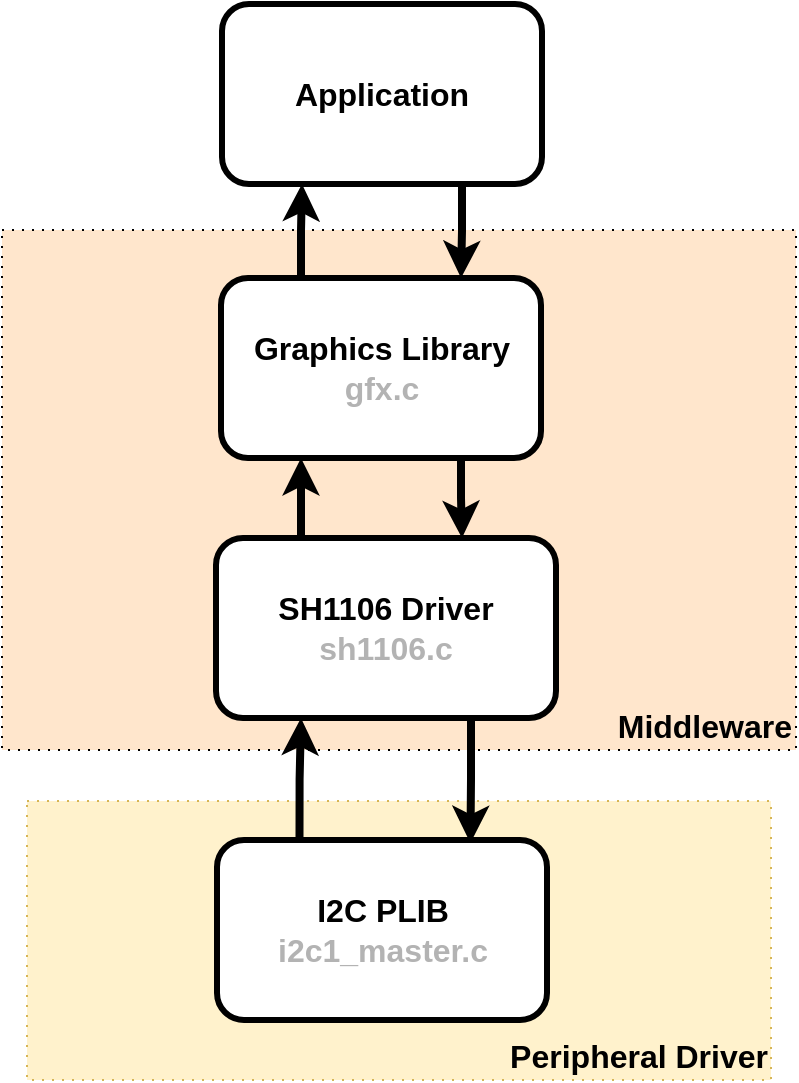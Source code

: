<mxfile version="21.3.8" type="device" pages="9">
  <diagram id="k8Kthk2xclkbsUAtsgXS" name="Page-1">
    <mxGraphModel dx="1434" dy="774" grid="0" gridSize="10" guides="1" tooltips="1" connect="1" arrows="1" fold="1" page="1" pageScale="1" pageWidth="1169" pageHeight="827" math="0" shadow="0">
      <root>
        <mxCell id="0" />
        <mxCell id="1" parent="0" />
        <mxCell id="OYUqE8tZ7tr2SiqXzxwW-12" value="&lt;b&gt;Peripheral Driver&lt;/b&gt;" style="rounded=0;whiteSpace=wrap;html=1;dashed=1;dashPattern=1 4;labelBackgroundColor=none;labelBorderColor=none;fontSize=16;strokeWidth=1;fillColor=#fff2cc;strokeColor=#d6b656;align=right;verticalAlign=bottom;" parent="1" vertex="1">
          <mxGeometry x="320.5" y="481.5" width="372" height="139.5" as="geometry" />
        </mxCell>
        <mxCell id="OYUqE8tZ7tr2SiqXzxwW-11" value="Middleware" style="rounded=0;fontSize=16;fontColor=default;strokeWidth=1;dashed=1;dashPattern=1 4;fillColor=#FFE6CC;labelPosition=center;verticalLabelPosition=middle;align=right;verticalAlign=bottom;whiteSpace=wrap;html=1;labelBackgroundColor=none;labelBorderColor=none;fontStyle=1" parent="1" vertex="1">
          <mxGeometry x="308" y="196" width="397" height="260" as="geometry" />
        </mxCell>
        <mxCell id="OYUqE8tZ7tr2SiqXzxwW-8" style="edgeStyle=orthogonalEdgeStyle;rounded=0;orthogonalLoop=1;jettySize=auto;html=1;exitX=0.25;exitY=0;exitDx=0;exitDy=0;entryX=0.25;entryY=1;entryDx=0;entryDy=0;fontSize=16;fontColor=#B3B3B3;strokeWidth=4;" parent="1" source="OYUqE8tZ7tr2SiqXzxwW-1" target="OYUqE8tZ7tr2SiqXzxwW-2" edge="1">
          <mxGeometry relative="1" as="geometry" />
        </mxCell>
        <mxCell id="OYUqE8tZ7tr2SiqXzxwW-1" value="I2C PLIB&lt;br style=&quot;font-size: 16px;&quot;&gt;&lt;font color=&quot;#b3b3b3&quot; style=&quot;font-size: 16px;&quot;&gt;i2c1_master.c&lt;/font&gt;" style="rounded=1;whiteSpace=wrap;html=1;strokeWidth=3;fontSize=16;fontStyle=1" parent="1" vertex="1">
          <mxGeometry x="415.5" y="501" width="165" height="90" as="geometry" />
        </mxCell>
        <mxCell id="OYUqE8tZ7tr2SiqXzxwW-7" style="edgeStyle=orthogonalEdgeStyle;rounded=0;orthogonalLoop=1;jettySize=auto;html=1;exitX=0.75;exitY=1;exitDx=0;exitDy=0;entryX=0.768;entryY=0.017;entryDx=0;entryDy=0;fontSize=16;fontColor=#B3B3B3;strokeWidth=4;entryPerimeter=0;" parent="1" source="OYUqE8tZ7tr2SiqXzxwW-2" target="OYUqE8tZ7tr2SiqXzxwW-1" edge="1">
          <mxGeometry relative="1" as="geometry" />
        </mxCell>
        <mxCell id="OYUqE8tZ7tr2SiqXzxwW-9" style="edgeStyle=orthogonalEdgeStyle;rounded=0;orthogonalLoop=1;jettySize=auto;html=1;exitX=0.25;exitY=0;exitDx=0;exitDy=0;entryX=0.25;entryY=1;entryDx=0;entryDy=0;fontSize=16;fontColor=#B3B3B3;strokeWidth=4;" parent="1" source="OYUqE8tZ7tr2SiqXzxwW-2" target="OYUqE8tZ7tr2SiqXzxwW-3" edge="1">
          <mxGeometry relative="1" as="geometry" />
        </mxCell>
        <mxCell id="OYUqE8tZ7tr2SiqXzxwW-2" value="SH1106 Driver&lt;br style=&quot;font-size: 16px&quot;&gt;&lt;font color=&quot;#b3b3b3&quot; style=&quot;font-size: 16px&quot;&gt;sh1106.c&lt;/font&gt;" style="rounded=1;whiteSpace=wrap;html=1;strokeWidth=3;fontSize=16;fontStyle=1" parent="1" vertex="1">
          <mxGeometry x="415" y="350" width="170" height="90" as="geometry" />
        </mxCell>
        <mxCell id="OYUqE8tZ7tr2SiqXzxwW-6" style="edgeStyle=orthogonalEdgeStyle;rounded=0;orthogonalLoop=1;jettySize=auto;html=1;exitX=0.75;exitY=1;exitDx=0;exitDy=0;fontSize=16;fontColor=#B3B3B3;strokeWidth=4;" parent="1" source="OYUqE8tZ7tr2SiqXzxwW-3" edge="1">
          <mxGeometry relative="1" as="geometry">
            <mxPoint x="538" y="350" as="targetPoint" />
            <Array as="points">
              <mxPoint x="538" y="330" />
              <mxPoint x="538" y="330" />
              <mxPoint x="538" y="350" />
            </Array>
          </mxGeometry>
        </mxCell>
        <mxCell id="OYUqE8tZ7tr2SiqXzxwW-10" style="edgeStyle=orthogonalEdgeStyle;rounded=0;orthogonalLoop=1;jettySize=auto;html=1;exitX=0.25;exitY=0;exitDx=0;exitDy=0;entryX=0.25;entryY=1;entryDx=0;entryDy=0;fontSize=16;fontColor=#B3B3B3;strokeWidth=4;" parent="1" source="OYUqE8tZ7tr2SiqXzxwW-3" target="OYUqE8tZ7tr2SiqXzxwW-4" edge="1">
          <mxGeometry relative="1" as="geometry" />
        </mxCell>
        <mxCell id="OYUqE8tZ7tr2SiqXzxwW-3" value="Graphics Library&lt;br style=&quot;font-size: 16px&quot;&gt;&lt;font color=&quot;#b3b3b3&quot; style=&quot;font-size: 16px&quot;&gt;gfx.c&lt;/font&gt;" style="rounded=1;whiteSpace=wrap;html=1;strokeWidth=3;fontSize=16;fontStyle=1" parent="1" vertex="1">
          <mxGeometry x="417.5" y="220" width="160" height="90" as="geometry" />
        </mxCell>
        <mxCell id="OYUqE8tZ7tr2SiqXzxwW-5" style="edgeStyle=orthogonalEdgeStyle;rounded=0;orthogonalLoop=1;jettySize=auto;html=1;exitX=0.75;exitY=1;exitDx=0;exitDy=0;entryX=0.75;entryY=0;entryDx=0;entryDy=0;fontSize=16;fontColor=#B3B3B3;strokeWidth=4;" parent="1" source="OYUqE8tZ7tr2SiqXzxwW-4" target="OYUqE8tZ7tr2SiqXzxwW-3" edge="1">
          <mxGeometry relative="1" as="geometry" />
        </mxCell>
        <mxCell id="OYUqE8tZ7tr2SiqXzxwW-4" value="Application" style="rounded=1;whiteSpace=wrap;html=1;strokeWidth=3;fontSize=16;fontStyle=1" parent="1" vertex="1">
          <mxGeometry x="418" y="83" width="160" height="90" as="geometry" />
        </mxCell>
      </root>
    </mxGraphModel>
  </diagram>
  <diagram id="juF2DNDUJyws6R-KvByS" name="hal">
    <mxGraphModel dx="2049" dy="1106" grid="0" gridSize="10" guides="1" tooltips="1" connect="1" arrows="1" fold="1" page="1" pageScale="1" pageWidth="1169" pageHeight="827" math="0" shadow="0">
      <root>
        <mxCell id="zrdsWcb4Bhqk5OW8Jd19-0" />
        <mxCell id="liMYMqPauSzpus2wI1fg-15" value="Other HW" parent="zrdsWcb4Bhqk5OW8Jd19-0" visible="0" />
        <mxCell id="liMYMqPauSzpus2wI1fg-13" value="BG" style="locked=1;" parent="zrdsWcb4Bhqk5OW8Jd19-0" />
        <mxCell id="liMYMqPauSzpus2wI1fg-14" value="PIC18F47K42" style="rounded=0;fontSize=16;strokeWidth=1;dashed=1;dashPattern=1 4;fillColor=#dae8fc;labelPosition=center;verticalLabelPosition=middle;align=right;verticalAlign=bottom;whiteSpace=wrap;html=1;labelBackgroundColor=none;labelBorderColor=none;fontStyle=1;strokeColor=#6c8ebf;" parent="liMYMqPauSzpus2wI1fg-13" vertex="1">
          <mxGeometry x="18" y="20" width="1132" height="620" as="geometry" />
        </mxCell>
        <mxCell id="liMYMqPauSzpus2wI1fg-41" value="&lt;b&gt;PLIB&lt;br&gt;&lt;/b&gt;" style="rounded=0;whiteSpace=wrap;html=1;dashed=1;dashPattern=1 4;labelBackgroundColor=none;labelBorderColor=none;fontSize=16;strokeWidth=1;fillColor=#fff2cc;strokeColor=#d6b656;align=right;verticalAlign=bottom;" parent="liMYMqPauSzpus2wI1fg-13" vertex="1">
          <mxGeometry x="44" y="450" width="1076" height="150" as="geometry" />
        </mxCell>
        <mxCell id="liMYMqPauSzpus2wI1fg-42" value="Middleware" style="rounded=0;fontSize=16;fontColor=default;strokeWidth=1;dashed=1;dashPattern=1 4;fillColor=#FFE6CC;labelPosition=center;verticalLabelPosition=middle;align=right;verticalAlign=bottom;whiteSpace=wrap;html=1;labelBackgroundColor=none;labelBorderColor=none;fontStyle=1" parent="liMYMqPauSzpus2wI1fg-13" vertex="1">
          <mxGeometry x="44" y="150" width="1076" height="160" as="geometry" />
        </mxCell>
        <mxCell id="liMYMqPauSzpus2wI1fg-43" value="Driver" style="rounded=0;fontSize=16;strokeWidth=1;dashed=1;dashPattern=1 4;fillColor=#d5e8d4;labelPosition=center;verticalLabelPosition=middle;align=right;verticalAlign=bottom;whiteSpace=wrap;html=1;labelBackgroundColor=none;labelBorderColor=none;fontStyle=1;strokeColor=#82b366;" parent="liMYMqPauSzpus2wI1fg-13" vertex="1">
          <mxGeometry x="44" y="310" width="1076" height="140" as="geometry" />
        </mxCell>
        <mxCell id="liMYMqPauSzpus2wI1fg-45" style="edgeStyle=orthogonalEdgeStyle;rounded=0;orthogonalLoop=1;jettySize=auto;html=1;exitX=0.5;exitY=0;exitDx=0;exitDy=0;entryX=0.486;entryY=1.013;entryDx=0;entryDy=0;entryPerimeter=0;fontColor=#B3B3B3;strokeWidth=4;startArrow=classic;startFill=0;" parent="liMYMqPauSzpus2wI1fg-13" source="liMYMqPauSzpus2wI1fg-35" target="liMYMqPauSzpus2wI1fg-11" edge="1">
          <mxGeometry relative="1" as="geometry" />
        </mxCell>
        <mxCell id="zrdsWcb4Bhqk5OW8Jd19-1" style="locked=1;" parent="zrdsWcb4Bhqk5OW8Jd19-0" />
        <mxCell id="liMYMqPauSzpus2wI1fg-3" value="I2C PLIB&lt;br style=&quot;font-size: 16px;&quot;&gt;&lt;font color=&quot;#b3b3b3&quot; style=&quot;font-size: 16px;&quot;&gt;i2c1_master.c&lt;/font&gt;" style="rounded=1;whiteSpace=wrap;html=1;strokeWidth=3;fontSize=16;fontStyle=1" parent="zrdsWcb4Bhqk5OW8Jd19-1" vertex="1">
          <mxGeometry x="67.5" y="478" width="132.5" height="90" as="geometry" />
        </mxCell>
        <mxCell id="liMYMqPauSzpus2wI1fg-61" style="edgeStyle=orthogonalEdgeStyle;rounded=0;orthogonalLoop=1;jettySize=auto;html=1;exitX=0.5;exitY=0;exitDx=0;exitDy=0;entryX=0.5;entryY=1;entryDx=0;entryDy=0;fontColor=#B3B3B3;startArrow=classic;startFill=0;strokeWidth=4;" parent="zrdsWcb4Bhqk5OW8Jd19-1" source="liMYMqPauSzpus2wI1fg-6" target="liMYMqPauSzpus2wI1fg-9" edge="1">
          <mxGeometry relative="1" as="geometry" />
        </mxCell>
        <mxCell id="liMYMqPauSzpus2wI1fg-62" style="edgeStyle=orthogonalEdgeStyle;rounded=0;orthogonalLoop=1;jettySize=auto;html=1;exitX=0.5;exitY=1;exitDx=0;exitDy=0;entryX=0.5;entryY=0;entryDx=0;entryDy=0;fontColor=#B3B3B3;startArrow=classic;startFill=0;strokeWidth=4;" parent="zrdsWcb4Bhqk5OW8Jd19-1" source="liMYMqPauSzpus2wI1fg-6" target="liMYMqPauSzpus2wI1fg-3" edge="1">
          <mxGeometry relative="1" as="geometry" />
        </mxCell>
        <mxCell id="liMYMqPauSzpus2wI1fg-6" value="SH1106 Driver&lt;br style=&quot;font-size: 16px&quot;&gt;&lt;font color=&quot;#b3b3b3&quot; style=&quot;font-size: 16px&quot;&gt;sh1106.c&lt;/font&gt;" style="rounded=1;whiteSpace=wrap;html=1;strokeWidth=3;fontSize=16;fontStyle=1" parent="zrdsWcb4Bhqk5OW8Jd19-1" vertex="1">
          <mxGeometry x="72.5" y="324" width="125" height="90" as="geometry" />
        </mxCell>
        <mxCell id="liMYMqPauSzpus2wI1fg-67" style="edgeStyle=orthogonalEdgeStyle;rounded=0;orthogonalLoop=1;jettySize=auto;html=1;entryX=0.084;entryY=1.013;entryDx=0;entryDy=0;entryPerimeter=0;fontColor=#B3B3B3;startArrow=classic;startFill=0;strokeWidth=4;" parent="zrdsWcb4Bhqk5OW8Jd19-1" source="liMYMqPauSzpus2wI1fg-9" target="liMYMqPauSzpus2wI1fg-11" edge="1">
          <mxGeometry relative="1" as="geometry" />
        </mxCell>
        <mxCell id="liMYMqPauSzpus2wI1fg-9" value="Graphics Library&lt;br style=&quot;font-size: 16px&quot;&gt;&lt;font color=&quot;#b3b3b3&quot; style=&quot;font-size: 16px&quot;&gt;gfx.c&lt;/font&gt;" style="rounded=1;whiteSpace=wrap;html=1;strokeWidth=3;fontSize=16;fontStyle=1" parent="zrdsWcb4Bhqk5OW8Jd19-1" vertex="1">
          <mxGeometry x="70" y="190" width="130" height="90" as="geometry" />
        </mxCell>
        <mxCell id="liMYMqPauSzpus2wI1fg-11" value="Application&lt;br&gt;&lt;font color=&quot;#b3b3b3&quot;&gt;main.c&lt;/font&gt;" style="rounded=1;whiteSpace=wrap;html=1;strokeWidth=3;fontSize=16;fontStyle=1" parent="zrdsWcb4Bhqk5OW8Jd19-1" vertex="1">
          <mxGeometry x="44" y="50" width="1080" height="90" as="geometry" />
        </mxCell>
        <mxCell id="liMYMqPauSzpus2wI1fg-63" style="edgeStyle=orthogonalEdgeStyle;rounded=0;orthogonalLoop=1;jettySize=auto;html=1;entryX=0.5;entryY=1;entryDx=0;entryDy=0;fontColor=#B3B3B3;startArrow=classic;startFill=0;strokeWidth=4;" parent="zrdsWcb4Bhqk5OW8Jd19-1" source="liMYMqPauSzpus2wI1fg-20" target="liMYMqPauSzpus2wI1fg-3" edge="1">
          <mxGeometry relative="1" as="geometry" />
        </mxCell>
        <mxCell id="liMYMqPauSzpus2wI1fg-20" value="SH1106 OLED Display" style="rounded=1;whiteSpace=wrap;html=1;strokeWidth=3;fontSize=16;fontStyle=1" parent="zrdsWcb4Bhqk5OW8Jd19-1" vertex="1">
          <mxGeometry x="82.5" y="660" width="102.5" height="85" as="geometry" />
        </mxCell>
        <mxCell id="liMYMqPauSzpus2wI1fg-64" style="edgeStyle=orthogonalEdgeStyle;rounded=0;orthogonalLoop=1;jettySize=auto;html=1;fontColor=#B3B3B3;startArrow=classic;startFill=0;strokeWidth=4;" parent="zrdsWcb4Bhqk5OW8Jd19-1" source="liMYMqPauSzpus2wI1fg-24" target="liMYMqPauSzpus2wI1fg-36" edge="1">
          <mxGeometry relative="1" as="geometry" />
        </mxCell>
        <mxCell id="liMYMqPauSzpus2wI1fg-24" value="Rotary Encoder" style="rounded=1;whiteSpace=wrap;html=1;strokeWidth=3;fontSize=16;fontStyle=1" parent="zrdsWcb4Bhqk5OW8Jd19-1" vertex="1">
          <mxGeometry x="296.25" y="660" width="100" height="90" as="geometry" />
        </mxCell>
        <mxCell id="liMYMqPauSzpus2wI1fg-25" value="ESP-01" style="rounded=1;whiteSpace=wrap;html=1;strokeWidth=3;fontSize=16;fontStyle=1" parent="zrdsWcb4Bhqk5OW8Jd19-1" vertex="1">
          <mxGeometry x="520" y="690" width="100" height="40" as="geometry" />
        </mxCell>
        <mxCell id="liMYMqPauSzpus2wI1fg-26" value="Addressable&lt;br&gt;LEDs" style="rounded=1;whiteSpace=wrap;html=1;strokeWidth=3;fontSize=16;fontStyle=1" parent="zrdsWcb4Bhqk5OW8Jd19-1" vertex="1">
          <mxGeometry x="762.5" y="680" width="117.5" height="50" as="geometry" />
        </mxCell>
        <mxCell id="liMYMqPauSzpus2wI1fg-27" value="ADC&lt;br style=&quot;font-size: 16px&quot;&gt;&lt;font color=&quot;#b3b3b3&quot; style=&quot;font-size: 16px&quot;&gt;adc.c&lt;/font&gt;" style="rounded=1;whiteSpace=wrap;html=1;strokeWidth=3;fontSize=16;fontStyle=1" parent="zrdsWcb4Bhqk5OW8Jd19-1" vertex="1">
          <mxGeometry x="927.5" y="480" width="72.5" height="90" as="geometry" />
        </mxCell>
        <mxCell id="liMYMqPauSzpus2wI1fg-53" style="edgeStyle=orthogonalEdgeStyle;rounded=0;orthogonalLoop=1;jettySize=auto;html=1;exitX=0.5;exitY=1;exitDx=0;exitDy=0;entryX=0.377;entryY=-0.012;entryDx=0;entryDy=0;entryPerimeter=0;fontColor=#B3B3B3;startArrow=classic;startFill=0;strokeWidth=4;" parent="zrdsWcb4Bhqk5OW8Jd19-1" source="liMYMqPauSzpus2wI1fg-28" target="liMYMqPauSzpus2wI1fg-27" edge="1">
          <mxGeometry relative="1" as="geometry" />
        </mxCell>
        <mxCell id="liMYMqPauSzpus2wI1fg-54" style="edgeStyle=orthogonalEdgeStyle;rounded=0;orthogonalLoop=1;jettySize=auto;html=1;exitX=0.5;exitY=0;exitDx=0;exitDy=0;entryX=0.724;entryY=1.005;entryDx=0;entryDy=0;entryPerimeter=0;fontColor=#B3B3B3;startArrow=classic;startFill=0;strokeWidth=4;" parent="zrdsWcb4Bhqk5OW8Jd19-1" source="liMYMqPauSzpus2wI1fg-28" target="liMYMqPauSzpus2wI1fg-29" edge="1">
          <mxGeometry relative="1" as="geometry" />
        </mxCell>
        <mxCell id="liMYMqPauSzpus2wI1fg-28" value="Audio In&lt;br style=&quot;font-size: 16px&quot;&gt;&lt;font color=&quot;#b3b3b3&quot; style=&quot;font-size: 16px&quot;&gt;mic_in.c&lt;/font&gt;" style="rounded=1;whiteSpace=wrap;html=1;strokeWidth=3;fontSize=16;fontStyle=1" parent="zrdsWcb4Bhqk5OW8Jd19-1" vertex="1">
          <mxGeometry x="910" y="330" width="90" height="90" as="geometry" />
        </mxCell>
        <mxCell id="liMYMqPauSzpus2wI1fg-50" style="edgeStyle=orthogonalEdgeStyle;rounded=0;orthogonalLoop=1;jettySize=auto;html=1;exitX=0.5;exitY=0;exitDx=0;exitDy=0;entryX=0.789;entryY=0.999;entryDx=0;entryDy=0;entryPerimeter=0;fontColor=#B3B3B3;startArrow=classic;startFill=0;strokeWidth=4;" parent="zrdsWcb4Bhqk5OW8Jd19-1" source="liMYMqPauSzpus2wI1fg-29" target="liMYMqPauSzpus2wI1fg-11" edge="1">
          <mxGeometry relative="1" as="geometry" />
        </mxCell>
        <mxCell id="liMYMqPauSzpus2wI1fg-52" style="edgeStyle=orthogonalEdgeStyle;rounded=0;orthogonalLoop=1;jettySize=auto;html=1;entryX=0.5;entryY=0;entryDx=0;entryDy=0;fontColor=#B3B3B3;startArrow=classic;startFill=0;strokeWidth=4;" parent="zrdsWcb4Bhqk5OW8Jd19-1" target="liMYMqPauSzpus2wI1fg-30" edge="1">
          <mxGeometry relative="1" as="geometry">
            <mxPoint x="825" y="275" as="sourcePoint" />
            <Array as="points">
              <mxPoint x="825" y="275" />
            </Array>
          </mxGeometry>
        </mxCell>
        <mxCell id="liMYMqPauSzpus2wI1fg-29" value="LED Profiles&lt;br style=&quot;font-size: 16px&quot;&gt;&lt;font color=&quot;#b3b3b3&quot; style=&quot;font-size: 16px&quot;&gt;led_profiles.c&lt;/font&gt;" style="rounded=1;whiteSpace=wrap;html=1;strokeWidth=3;fontSize=16;fontStyle=1" parent="zrdsWcb4Bhqk5OW8Jd19-1" vertex="1">
          <mxGeometry x="760" y="184" width="270" height="90" as="geometry" />
        </mxCell>
        <mxCell id="liMYMqPauSzpus2wI1fg-55" style="edgeStyle=orthogonalEdgeStyle;rounded=0;orthogonalLoop=1;jettySize=auto;html=1;exitX=0.5;exitY=1;exitDx=0;exitDy=0;entryX=0.43;entryY=0.01;entryDx=0;entryDy=0;entryPerimeter=0;fontColor=#B3B3B3;startArrow=classic;startFill=0;strokeWidth=4;" parent="zrdsWcb4Bhqk5OW8Jd19-1" source="liMYMqPauSzpus2wI1fg-30" target="liMYMqPauSzpus2wI1fg-31" edge="1">
          <mxGeometry relative="1" as="geometry" />
        </mxCell>
        <mxCell id="liMYMqPauSzpus2wI1fg-30" value="SPI DRV&lt;br style=&quot;font-size: 16px&quot;&gt;&lt;font color=&quot;#b3b3b3&quot; style=&quot;font-size: 16px&quot;&gt;spi_led.c&lt;/font&gt;" style="rounded=1;whiteSpace=wrap;html=1;strokeWidth=3;fontSize=16;fontStyle=1" parent="zrdsWcb4Bhqk5OW8Jd19-1" vertex="1">
          <mxGeometry x="780" y="330" width="90" height="90" as="geometry" />
        </mxCell>
        <mxCell id="liMYMqPauSzpus2wI1fg-31" value="SPI PLIB&lt;br style=&quot;font-size: 16px&quot;&gt;&lt;font color=&quot;#b3b3b3&quot; style=&quot;font-size: 16px&quot;&gt;spi1.c&lt;/font&gt;" style="rounded=1;whiteSpace=wrap;html=1;strokeWidth=3;fontSize=16;fontStyle=1" parent="zrdsWcb4Bhqk5OW8Jd19-1" vertex="1">
          <mxGeometry x="760" y="478" width="150" height="90" as="geometry" />
        </mxCell>
        <mxCell id="liMYMqPauSzpus2wI1fg-56" style="edgeStyle=orthogonalEdgeStyle;rounded=0;orthogonalLoop=1;jettySize=auto;html=1;exitX=0.5;exitY=1;exitDx=0;exitDy=0;entryX=0.5;entryY=0;entryDx=0;entryDy=0;fontColor=#B3B3B3;startArrow=classic;startFill=0;strokeWidth=4;" parent="zrdsWcb4Bhqk5OW8Jd19-1" source="liMYMqPauSzpus2wI1fg-32" target="liMYMqPauSzpus2wI1fg-26" edge="1">
          <mxGeometry relative="1" as="geometry" />
        </mxCell>
        <mxCell id="liMYMqPauSzpus2wI1fg-32" value="CLC, PWM, TMR2" style="rounded=1;whiteSpace=wrap;html=1;strokeWidth=3;fontSize=16;fontStyle=1" parent="zrdsWcb4Bhqk5OW8Jd19-1" vertex="1">
          <mxGeometry x="760" y="550" width="150" height="20" as="geometry" />
        </mxCell>
        <mxCell id="liMYMqPauSzpus2wI1fg-57" style="edgeStyle=orthogonalEdgeStyle;rounded=0;orthogonalLoop=1;jettySize=auto;html=1;entryX=0.5;entryY=1;entryDx=0;entryDy=0;fontColor=#B3B3B3;startArrow=classic;startFill=0;strokeWidth=4;" parent="zrdsWcb4Bhqk5OW8Jd19-1" source="liMYMqPauSzpus2wI1fg-33" target="liMYMqPauSzpus2wI1fg-27" edge="1">
          <mxGeometry relative="1" as="geometry" />
        </mxCell>
        <mxCell id="liMYMqPauSzpus2wI1fg-33" value="Mic" style="rounded=1;whiteSpace=wrap;html=1;strokeWidth=3;fontSize=16;fontStyle=1" parent="zrdsWcb4Bhqk5OW8Jd19-1" vertex="1">
          <mxGeometry x="926.25" y="680" width="75" height="40" as="geometry" />
        </mxCell>
        <mxCell id="liMYMqPauSzpus2wI1fg-58" style="edgeStyle=orthogonalEdgeStyle;rounded=0;orthogonalLoop=1;jettySize=auto;html=1;exitX=0.5;exitY=1;exitDx=0;exitDy=0;entryX=0.5;entryY=0;entryDx=0;entryDy=0;fontColor=#B3B3B3;startArrow=classic;startFill=0;strokeWidth=4;" parent="zrdsWcb4Bhqk5OW8Jd19-1" source="liMYMqPauSzpus2wI1fg-34" target="liMYMqPauSzpus2wI1fg-25" edge="1">
          <mxGeometry relative="1" as="geometry" />
        </mxCell>
        <mxCell id="liMYMqPauSzpus2wI1fg-66" style="edgeStyle=orthogonalEdgeStyle;rounded=0;orthogonalLoop=1;jettySize=auto;html=1;entryX=0.5;entryY=1;entryDx=0;entryDy=0;fontColor=#B3B3B3;startArrow=classic;startFill=0;strokeWidth=4;" parent="zrdsWcb4Bhqk5OW8Jd19-1" source="liMYMqPauSzpus2wI1fg-34" target="liMYMqPauSzpus2wI1fg-35" edge="1">
          <mxGeometry relative="1" as="geometry" />
        </mxCell>
        <mxCell id="liMYMqPauSzpus2wI1fg-34" value="UART PLIB&lt;br style=&quot;font-size: 16px&quot;&gt;&lt;font color=&quot;#b3b3b3&quot; style=&quot;font-size: 16px&quot;&gt;uart1.c&lt;/font&gt;" style="rounded=1;whiteSpace=wrap;html=1;strokeWidth=3;fontSize=16;fontStyle=1" parent="zrdsWcb4Bhqk5OW8Jd19-1" vertex="1">
          <mxGeometry x="503.75" y="474.75" width="132.5" height="90" as="geometry" />
        </mxCell>
        <mxCell id="liMYMqPauSzpus2wI1fg-68" style="edgeStyle=orthogonalEdgeStyle;rounded=0;orthogonalLoop=1;jettySize=auto;html=1;entryX=0.487;entryY=1.026;entryDx=0;entryDy=0;entryPerimeter=0;fontColor=#B3B3B3;startArrow=classic;startFill=0;strokeWidth=4;" parent="zrdsWcb4Bhqk5OW8Jd19-1" source="liMYMqPauSzpus2wI1fg-35" target="liMYMqPauSzpus2wI1fg-11" edge="1">
          <mxGeometry relative="1" as="geometry" />
        </mxCell>
        <mxCell id="liMYMqPauSzpus2wI1fg-35" value="ESP-01 Driver&lt;br style=&quot;font-size: 16px&quot;&gt;&lt;font color=&quot;#b3b3b3&quot; style=&quot;font-size: 16px&quot;&gt;esp_01.c&lt;/font&gt;" style="rounded=1;whiteSpace=wrap;html=1;strokeWidth=3;fontSize=16;fontStyle=1" parent="zrdsWcb4Bhqk5OW8Jd19-1" vertex="1">
          <mxGeometry x="503.75" y="330" width="132.5" height="90" as="geometry" />
        </mxCell>
        <mxCell id="liMYMqPauSzpus2wI1fg-65" style="edgeStyle=orthogonalEdgeStyle;rounded=0;orthogonalLoop=1;jettySize=auto;html=1;entryX=0.5;entryY=1;entryDx=0;entryDy=0;fontColor=#B3B3B3;startArrow=classic;startFill=0;strokeWidth=4;" parent="zrdsWcb4Bhqk5OW8Jd19-1" source="liMYMqPauSzpus2wI1fg-36" target="liMYMqPauSzpus2wI1fg-38" edge="1">
          <mxGeometry relative="1" as="geometry" />
        </mxCell>
        <mxCell id="liMYMqPauSzpus2wI1fg-36" value="CLC&lt;br style=&quot;font-size: 16px&quot;&gt;&lt;font color=&quot;#b3b3b3&quot; style=&quot;font-size: 16px&quot;&gt;clc2.c&lt;/font&gt;" style="rounded=1;whiteSpace=wrap;html=1;strokeWidth=3;fontSize=16;fontStyle=1" parent="zrdsWcb4Bhqk5OW8Jd19-1" vertex="1">
          <mxGeometry x="280" y="480" width="132.5" height="90" as="geometry" />
        </mxCell>
        <mxCell id="liMYMqPauSzpus2wI1fg-60" style="edgeStyle=orthogonalEdgeStyle;rounded=0;orthogonalLoop=1;jettySize=auto;html=1;exitX=0.5;exitY=0;exitDx=0;exitDy=0;entryX=0.5;entryY=1;entryDx=0;entryDy=0;fontColor=#B3B3B3;startArrow=classic;startFill=0;strokeWidth=4;" parent="zrdsWcb4Bhqk5OW8Jd19-1" source="liMYMqPauSzpus2wI1fg-38" target="liMYMqPauSzpus2wI1fg-39" edge="1">
          <mxGeometry relative="1" as="geometry" />
        </mxCell>
        <mxCell id="liMYMqPauSzpus2wI1fg-38" value="&lt;font style=&quot;font-size: 16px&quot;&gt;Inputs&lt;br&gt;&lt;/font&gt;&lt;font color=&quot;#b3b3b3&quot; style=&quot;font-size: 16px&quot;&gt;buttons.c&lt;/font&gt;" style="rounded=1;whiteSpace=wrap;html=1;strokeWidth=3;fontSize=16;fontStyle=1" parent="zrdsWcb4Bhqk5OW8Jd19-1" vertex="1">
          <mxGeometry x="290" y="350" width="90" height="50" as="geometry" />
        </mxCell>
        <mxCell id="liMYMqPauSzpus2wI1fg-49" style="edgeStyle=orthogonalEdgeStyle;rounded=0;orthogonalLoop=1;jettySize=auto;html=1;exitX=0;exitY=0.5;exitDx=0;exitDy=0;entryX=1;entryY=0.75;entryDx=0;entryDy=0;fontColor=#B3B3B3;startArrow=classic;startFill=0;strokeWidth=4;" parent="zrdsWcb4Bhqk5OW8Jd19-1" source="liMYMqPauSzpus2wI1fg-39" target="liMYMqPauSzpus2wI1fg-9" edge="1">
          <mxGeometry relative="1" as="geometry" />
        </mxCell>
        <mxCell id="liMYMqPauSzpus2wI1fg-59" style="edgeStyle=orthogonalEdgeStyle;rounded=0;orthogonalLoop=1;jettySize=auto;html=1;exitX=1;exitY=0.5;exitDx=0;exitDy=0;entryX=0;entryY=0.5;entryDx=0;entryDy=0;fontColor=#B3B3B3;startArrow=classic;startFill=0;strokeWidth=4;" parent="zrdsWcb4Bhqk5OW8Jd19-1" source="liMYMqPauSzpus2wI1fg-39" target="liMYMqPauSzpus2wI1fg-35" edge="1">
          <mxGeometry relative="1" as="geometry" />
        </mxCell>
        <mxCell id="liMYMqPauSzpus2wI1fg-39" value="&lt;font style=&quot;font-size: 16px&quot;&gt;Menu&lt;br&gt;&lt;/font&gt;&lt;font color=&quot;#b3b3b3&quot; style=&quot;font-size: 16px&quot;&gt;menu.c&lt;/font&gt;" style="rounded=1;whiteSpace=wrap;html=1;strokeWidth=3;fontSize=16;fontStyle=1" parent="zrdsWcb4Bhqk5OW8Jd19-1" vertex="1">
          <mxGeometry x="290" y="250" width="90" height="50" as="geometry" />
        </mxCell>
        <mxCell id="liMYMqPauSzpus2wI1fg-48" style="edgeStyle=orthogonalEdgeStyle;rounded=0;orthogonalLoop=1;jettySize=auto;html=1;exitX=0;exitY=0.5;exitDx=0;exitDy=0;entryX=1;entryY=0.25;entryDx=0;entryDy=0;fontColor=#B3B3B3;startArrow=classic;startFill=0;strokeWidth=4;" parent="zrdsWcb4Bhqk5OW8Jd19-1" source="liMYMqPauSzpus2wI1fg-46" target="liMYMqPauSzpus2wI1fg-9" edge="1">
          <mxGeometry relative="1" as="geometry" />
        </mxCell>
        <mxCell id="liMYMqPauSzpus2wI1fg-46" value="&lt;font style=&quot;font-size: 16px&quot;&gt;Canvas&lt;br&gt;&lt;/font&gt;&lt;font color=&quot;#b3b3b3&quot; style=&quot;font-size: 16px&quot;&gt;bitmaps.c&lt;br&gt;fonts.c&lt;br&gt;&lt;/font&gt;" style="rounded=1;whiteSpace=wrap;html=1;strokeWidth=3;fontSize=16;fontStyle=1" parent="zrdsWcb4Bhqk5OW8Jd19-1" vertex="1">
          <mxGeometry x="290" y="177" width="90" height="70" as="geometry" />
        </mxCell>
      </root>
    </mxGraphModel>
  </diagram>
  <diagram id="7KvmjyCfTDRov8npjRAZ" name="Page-3">
    <mxGraphModel dx="1434" dy="774" grid="1" gridSize="10" guides="1" tooltips="1" connect="1" arrows="1" fold="1" page="1" pageScale="1" pageWidth="1169" pageHeight="827" math="0" shadow="0">
      <root>
        <mxCell id="0" />
        <mxCell id="1" parent="0" />
        <mxCell id="qykAchQCvCf3oqYdzRTr-1" value="" style="rounded=1;whiteSpace=wrap;html=1;strokeWidth=3;" parent="1" vertex="1">
          <mxGeometry x="170" y="240" width="210" height="200" as="geometry" />
        </mxCell>
        <mxCell id="qykAchQCvCf3oqYdzRTr-2" value="char *option1 = &quot;About&quot;" style="text;html=1;align=center;verticalAlign=middle;resizable=0;points=[];autosize=1;strokeColor=none;fillColor=none;fontStyle=1" parent="1" vertex="1">
          <mxGeometry x="185" y="270" width="150" height="20" as="geometry" />
        </mxCell>
        <mxCell id="qykAchQCvCf3oqYdzRTr-3" value="object_t *opt1Obj = &amp;amp;aboutObj" style="text;html=1;align=center;verticalAlign=middle;resizable=0;points=[];autosize=1;strokeColor=none;fillColor=none;fontStyle=1" parent="1" vertex="1">
          <mxGeometry x="175" y="290" width="190" height="20" as="geometry" />
        </mxCell>
        <mxCell id="qykAchQCvCf3oqYdzRTr-4" value="char *option2 = &quot;Select LED Profile&quot;" style="text;html=1;align=center;verticalAlign=middle;resizable=0;points=[];autosize=1;strokeColor=none;fillColor=none;fontStyle=1" parent="1" vertex="1">
          <mxGeometry x="165" y="320" width="220" height="20" as="geometry" />
        </mxCell>
        <mxCell id="qykAchQCvCf3oqYdzRTr-5" value="object_t *opt2Obj = &amp;amp;ledProfileObj" style="text;html=1;align=center;verticalAlign=middle;resizable=0;points=[];autosize=1;strokeColor=none;fillColor=none;fontStyle=1" parent="1" vertex="1">
          <mxGeometry x="165" y="340" width="210" height="20" as="geometry" />
        </mxCell>
        <mxCell id="qykAchQCvCf3oqYdzRTr-8" value="" style="rounded=1;whiteSpace=wrap;html=1;strokeWidth=3;" parent="1" vertex="1">
          <mxGeometry x="460" y="110" width="210" height="200" as="geometry" />
        </mxCell>
        <mxCell id="qykAchQCvCf3oqYdzRTr-9" value="About" style="text;html=1;align=center;verticalAlign=middle;resizable=0;points=[];autosize=1;strokeColor=none;fillColor=none;fontStyle=1" parent="1" vertex="1">
          <mxGeometry x="540" y="120" width="50" height="20" as="geometry" />
        </mxCell>
        <mxCell id="qykAchQCvCf3oqYdzRTr-10" value="char *option1" style="text;html=1;align=center;verticalAlign=middle;resizable=0;points=[];autosize=1;strokeColor=none;fillColor=none;fontStyle=1" parent="1" vertex="1">
          <mxGeometry x="485" y="160" width="90" height="20" as="geometry" />
        </mxCell>
        <mxCell id="qykAchQCvCf3oqYdzRTr-11" value="object_t *opt1Obj" style="text;html=1;align=center;verticalAlign=middle;resizable=0;points=[];autosize=1;strokeColor=none;fillColor=none;fontStyle=1" parent="1" vertex="1">
          <mxGeometry x="485" y="180" width="110" height="20" as="geometry" />
        </mxCell>
        <mxCell id="qykAchQCvCf3oqYdzRTr-12" value="char *option2" style="text;html=1;align=center;verticalAlign=middle;resizable=0;points=[];autosize=1;strokeColor=none;fillColor=none;fontStyle=1" parent="1" vertex="1">
          <mxGeometry x="485" y="210" width="90" height="20" as="geometry" />
        </mxCell>
        <mxCell id="qykAchQCvCf3oqYdzRTr-13" value="object_t *opt2Obj" style="text;html=1;align=center;verticalAlign=middle;resizable=0;points=[];autosize=1;strokeColor=none;fillColor=none;fontStyle=1" parent="1" vertex="1">
          <mxGeometry x="485" y="230" width="110" height="20" as="geometry" />
        </mxCell>
        <mxCell id="qykAchQCvCf3oqYdzRTr-14" value="" style="rounded=1;whiteSpace=wrap;html=1;strokeWidth=3;" parent="1" vertex="1">
          <mxGeometry x="460" y="360" width="210" height="200" as="geometry" />
        </mxCell>
        <mxCell id="qykAchQCvCf3oqYdzRTr-15" value="Select LED Profile" style="text;html=1;align=center;verticalAlign=middle;resizable=0;points=[];autosize=1;strokeColor=none;fillColor=none;fontStyle=1" parent="1" vertex="1">
          <mxGeometry x="505" y="370" width="120" height="20" as="geometry" />
        </mxCell>
        <mxCell id="qykAchQCvCf3oqYdzRTr-16" value="char *option1" style="text;html=1;align=center;verticalAlign=middle;resizable=0;points=[];autosize=1;strokeColor=none;fillColor=none;fontStyle=1" parent="1" vertex="1">
          <mxGeometry x="485" y="410" width="90" height="20" as="geometry" />
        </mxCell>
        <mxCell id="qykAchQCvCf3oqYdzRTr-17" value="object_t *opt1Obj" style="text;html=1;align=center;verticalAlign=middle;resizable=0;points=[];autosize=1;strokeColor=none;fillColor=none;fontStyle=1" parent="1" vertex="1">
          <mxGeometry x="485" y="430" width="110" height="20" as="geometry" />
        </mxCell>
        <mxCell id="qykAchQCvCf3oqYdzRTr-18" value="char *option2" style="text;html=1;align=center;verticalAlign=middle;resizable=0;points=[];autosize=1;strokeColor=none;fillColor=none;fontStyle=1" parent="1" vertex="1">
          <mxGeometry x="485" y="460" width="90" height="20" as="geometry" />
        </mxCell>
        <mxCell id="qykAchQCvCf3oqYdzRTr-19" value="object_t *opt2Obj" style="text;html=1;align=center;verticalAlign=middle;resizable=0;points=[];autosize=1;strokeColor=none;fillColor=none;fontStyle=1" parent="1" vertex="1">
          <mxGeometry x="485" y="480" width="110" height="20" as="geometry" />
        </mxCell>
        <mxCell id="qykAchQCvCf3oqYdzRTr-20" value="object_t *prevObj" style="text;html=1;align=center;verticalAlign=middle;resizable=0;points=[];autosize=1;strokeColor=none;fillColor=none;fontStyle=1" parent="1" vertex="1">
          <mxGeometry x="485" y="280" width="110" height="20" as="geometry" />
        </mxCell>
        <mxCell id="qykAchQCvCf3oqYdzRTr-21" value="object_t *prevObj" style="text;html=1;align=center;verticalAlign=middle;resizable=0;points=[];autosize=1;strokeColor=none;fillColor=none;fontStyle=1" parent="1" vertex="1">
          <mxGeometry x="485" y="530" width="110" height="20" as="geometry" />
        </mxCell>
        <mxCell id="qykAchQCvCf3oqYdzRTr-28" style="rounded=0;orthogonalLoop=1;jettySize=auto;html=1;exitX=1;exitY=0;exitDx=0;exitDy=0;entryX=0;entryY=0.5;entryDx=0;entryDy=0;strokeWidth=3;" parent="1" source="qykAchQCvCf3oqYdzRTr-67" target="qykAchQCvCf3oqYdzRTr-8" edge="1">
          <mxGeometry relative="1" as="geometry">
            <mxPoint x="330" y="290" as="sourcePoint" />
          </mxGeometry>
        </mxCell>
        <mxCell id="qykAchQCvCf3oqYdzRTr-29" style="edgeStyle=none;rounded=0;orthogonalLoop=1;jettySize=auto;html=1;exitX=0.979;exitY=1.055;exitDx=0;exitDy=0;entryX=0;entryY=0.5;entryDx=0;entryDy=0;strokeWidth=3;exitPerimeter=0;" parent="1" source="qykAchQCvCf3oqYdzRTr-5" target="qykAchQCvCf3oqYdzRTr-14" edge="1">
          <mxGeometry relative="1" as="geometry">
            <mxPoint x="330" y="340" as="sourcePoint" />
          </mxGeometry>
        </mxCell>
        <mxCell id="qykAchQCvCf3oqYdzRTr-55" style="edgeStyle=none;rounded=0;orthogonalLoop=1;jettySize=auto;html=1;exitX=1;exitY=0.5;exitDx=0;exitDy=0;entryX=0;entryY=0.5;entryDx=0;entryDy=0;strokeWidth=3;" parent="1" target="qykAchQCvCf3oqYdzRTr-35" edge="1">
          <mxGeometry relative="1" as="geometry">
            <mxPoint x="605" y="430" as="sourcePoint" />
          </mxGeometry>
        </mxCell>
        <mxCell id="qykAchQCvCf3oqYdzRTr-57" style="edgeStyle=none;rounded=0;orthogonalLoop=1;jettySize=auto;html=1;exitX=1;exitY=0.5;exitDx=0;exitDy=0;entryX=0;entryY=0.5;entryDx=0;entryDy=0;strokeWidth=3;" parent="1" target="qykAchQCvCf3oqYdzRTr-45" edge="1">
          <mxGeometry relative="1" as="geometry">
            <mxPoint x="605" y="480" as="sourcePoint" />
          </mxGeometry>
        </mxCell>
        <mxCell id="qykAchQCvCf3oqYdzRTr-34" style="edgeStyle=none;rounded=0;orthogonalLoop=1;jettySize=auto;html=1;exitX=0;exitY=0.5;exitDx=0;exitDy=0;entryX=1;entryY=0.25;entryDx=0;entryDy=0;strokeWidth=3;" parent="1" target="qykAchQCvCf3oqYdzRTr-1" edge="1">
          <mxGeometry relative="1" as="geometry">
            <mxPoint x="480" y="290" as="sourcePoint" />
          </mxGeometry>
        </mxCell>
        <mxCell id="qykAchQCvCf3oqYdzRTr-32" style="edgeStyle=none;rounded=0;orthogonalLoop=1;jettySize=auto;html=1;exitX=0;exitY=0.5;exitDx=0;exitDy=0;entryX=1;entryY=1;entryDx=0;entryDy=0;strokeWidth=3;" parent="1" target="qykAchQCvCf3oqYdzRTr-1" edge="1">
          <mxGeometry relative="1" as="geometry">
            <mxPoint x="480" y="540" as="sourcePoint" />
          </mxGeometry>
        </mxCell>
        <mxCell id="qykAchQCvCf3oqYdzRTr-35" value="" style="rounded=1;whiteSpace=wrap;html=1;strokeWidth=3;" parent="1" vertex="1">
          <mxGeometry x="740" y="240" width="210" height="200" as="geometry" />
        </mxCell>
        <mxCell id="qykAchQCvCf3oqYdzRTr-36" value="Comet&#39;s Tail" style="text;html=1;align=center;verticalAlign=middle;resizable=0;points=[];autosize=1;strokeColor=none;fillColor=none;fontStyle=1" parent="1" vertex="1">
          <mxGeometry x="800" y="250" width="90" height="20" as="geometry" />
        </mxCell>
        <mxCell id="qykAchQCvCf3oqYdzRTr-37" value="char *option1" style="text;html=1;align=center;verticalAlign=middle;resizable=0;points=[];autosize=1;strokeColor=none;fillColor=none;fontStyle=1" parent="1" vertex="1">
          <mxGeometry x="765" y="290" width="90" height="20" as="geometry" />
        </mxCell>
        <mxCell id="qykAchQCvCf3oqYdzRTr-38" value="object_t *opt1Obj" style="text;html=1;align=center;verticalAlign=middle;resizable=0;points=[];autosize=1;strokeColor=none;fillColor=none;fontStyle=1" parent="1" vertex="1">
          <mxGeometry x="765" y="310" width="110" height="20" as="geometry" />
        </mxCell>
        <mxCell id="qykAchQCvCf3oqYdzRTr-39" value="char *option2" style="text;html=1;align=center;verticalAlign=middle;resizable=0;points=[];autosize=1;strokeColor=none;fillColor=none;fontStyle=1" parent="1" vertex="1">
          <mxGeometry x="765" y="340" width="90" height="20" as="geometry" />
        </mxCell>
        <mxCell id="qykAchQCvCf3oqYdzRTr-40" value="object_t *opt2Obj" style="text;html=1;align=center;verticalAlign=middle;resizable=0;points=[];autosize=1;strokeColor=none;fillColor=none;fontStyle=1" parent="1" vertex="1">
          <mxGeometry x="765" y="360" width="110" height="20" as="geometry" />
        </mxCell>
        <mxCell id="qykAchQCvCf3oqYdzRTr-41" value="object_t *prevObj" style="text;html=1;align=center;verticalAlign=middle;resizable=0;points=[];autosize=1;strokeColor=none;fillColor=none;fontStyle=1" parent="1" vertex="1">
          <mxGeometry x="765" y="410" width="110" height="20" as="geometry" />
        </mxCell>
        <mxCell id="qykAchQCvCf3oqYdzRTr-56" style="edgeStyle=none;rounded=0;orthogonalLoop=1;jettySize=auto;html=1;exitX=0;exitY=0.5;exitDx=0;exitDy=0;entryX=1;entryY=0.25;entryDx=0;entryDy=0;strokeWidth=3;" parent="1" target="qykAchQCvCf3oqYdzRTr-14" edge="1">
          <mxGeometry relative="1" as="geometry">
            <mxPoint x="760" y="420" as="sourcePoint" />
          </mxGeometry>
        </mxCell>
        <mxCell id="qykAchQCvCf3oqYdzRTr-45" value="" style="rounded=1;whiteSpace=wrap;html=1;strokeWidth=3;" parent="1" vertex="1">
          <mxGeometry x="740" y="470" width="210" height="200" as="geometry" />
        </mxCell>
        <mxCell id="qykAchQCvCf3oqYdzRTr-46" value="Theater Chase" style="text;html=1;align=center;verticalAlign=middle;resizable=0;points=[];autosize=1;strokeColor=none;fillColor=none;fontStyle=1" parent="1" vertex="1">
          <mxGeometry x="795" y="480" width="100" height="20" as="geometry" />
        </mxCell>
        <mxCell id="qykAchQCvCf3oqYdzRTr-47" value="char *option1" style="text;html=1;align=center;verticalAlign=middle;resizable=0;points=[];autosize=1;strokeColor=none;fillColor=none;fontStyle=1" parent="1" vertex="1">
          <mxGeometry x="765" y="520" width="90" height="20" as="geometry" />
        </mxCell>
        <mxCell id="qykAchQCvCf3oqYdzRTr-48" value="object_t *opt1Obj" style="text;html=1;align=center;verticalAlign=middle;resizable=0;points=[];autosize=1;strokeColor=none;fillColor=none;fontStyle=1" parent="1" vertex="1">
          <mxGeometry x="765" y="540" width="110" height="20" as="geometry" />
        </mxCell>
        <mxCell id="qykAchQCvCf3oqYdzRTr-49" value="char *option2" style="text;html=1;align=center;verticalAlign=middle;resizable=0;points=[];autosize=1;strokeColor=none;fillColor=none;fontStyle=1" parent="1" vertex="1">
          <mxGeometry x="765" y="570" width="90" height="20" as="geometry" />
        </mxCell>
        <mxCell id="qykAchQCvCf3oqYdzRTr-50" value="object_t *opt2Obj" style="text;html=1;align=center;verticalAlign=middle;resizable=0;points=[];autosize=1;strokeColor=none;fillColor=none;fontStyle=1" parent="1" vertex="1">
          <mxGeometry x="765" y="590" width="110" height="20" as="geometry" />
        </mxCell>
        <mxCell id="qykAchQCvCf3oqYdzRTr-51" value="object_t *prevObj" style="text;html=1;align=center;verticalAlign=middle;resizable=0;points=[];autosize=1;strokeColor=none;fillColor=none;fontStyle=1" parent="1" vertex="1">
          <mxGeometry x="765" y="640" width="110" height="20" as="geometry" />
        </mxCell>
        <mxCell id="qykAchQCvCf3oqYdzRTr-58" style="edgeStyle=none;rounded=0;orthogonalLoop=1;jettySize=auto;html=1;exitX=0;exitY=0.5;exitDx=0;exitDy=0;entryX=1;entryY=1;entryDx=0;entryDy=0;strokeWidth=3;" parent="1" target="qykAchQCvCf3oqYdzRTr-14" edge="1">
          <mxGeometry relative="1" as="geometry">
            <mxPoint x="760" y="650" as="sourcePoint" />
          </mxGeometry>
        </mxCell>
        <mxCell id="qykAchQCvCf3oqYdzRTr-59" value="Main Menu" style="text;html=1;align=center;verticalAlign=middle;resizable=0;points=[];autosize=1;strokeColor=none;fillColor=none;fontStyle=1" parent="1" vertex="1">
          <mxGeometry x="235" y="240" width="80" height="20" as="geometry" />
        </mxCell>
        <mxCell id="qykAchQCvCf3oqYdzRTr-61" value="object_t *prevObj" style="text;html=1;align=center;verticalAlign=middle;resizable=0;points=[];autosize=1;strokeColor=none;fillColor=none;fontStyle=1" parent="1" vertex="1">
          <mxGeometry x="220" y="410" width="110" height="20" as="geometry" />
        </mxCell>
        <mxCell id="qykAchQCvCf3oqYdzRTr-64" style="edgeStyle=none;rounded=0;orthogonalLoop=1;jettySize=auto;html=1;exitX=0.5;exitY=1;exitDx=0;exitDy=0;entryX=0.564;entryY=-0.04;entryDx=0;entryDy=0;entryPerimeter=0;strokeWidth=3;" parent="1" target="qykAchQCvCf3oqYdzRTr-63" edge="1">
          <mxGeometry relative="1" as="geometry">
            <mxPoint x="275" y="430" as="sourcePoint" />
          </mxGeometry>
        </mxCell>
        <mxCell id="qykAchQCvCf3oqYdzRTr-63" value="NULL" style="text;html=1;align=center;verticalAlign=middle;resizable=0;points=[];autosize=1;strokeColor=none;fillColor=none;fontStyle=1" parent="1" vertex="1">
          <mxGeometry x="245" y="470" width="50" height="20" as="geometry" />
        </mxCell>
        <mxCell id="qykAchQCvCf3oqYdzRTr-65" value="" style="rounded=1;whiteSpace=wrap;html=1;strokeWidth=3;fillColor=none;" parent="1" vertex="1">
          <mxGeometry x="210" y="470" width="120" height="20" as="geometry" />
        </mxCell>
        <mxCell id="qykAchQCvCf3oqYdzRTr-66" value="Untitled Layer" style="" parent="0" />
        <mxCell id="qykAchQCvCf3oqYdzRTr-67" value="" style="rounded=1;whiteSpace=wrap;html=1;strokeWidth=3;fillColor=none;" parent="qykAchQCvCf3oqYdzRTr-66" vertex="1">
          <mxGeometry x="180" y="270" width="180" height="40" as="geometry" />
        </mxCell>
        <mxCell id="qykAchQCvCf3oqYdzRTr-68" value="" style="rounded=1;whiteSpace=wrap;html=1;strokeWidth=3;fillColor=none;" parent="qykAchQCvCf3oqYdzRTr-66" vertex="1">
          <mxGeometry x="170" y="320" width="210" height="40" as="geometry" />
        </mxCell>
        <mxCell id="qykAchQCvCf3oqYdzRTr-69" value="" style="rounded=1;whiteSpace=wrap;html=1;strokeWidth=3;fillColor=none;" parent="qykAchQCvCf3oqYdzRTr-66" vertex="1">
          <mxGeometry x="485" y="160" width="120" height="40" as="geometry" />
        </mxCell>
        <mxCell id="qykAchQCvCf3oqYdzRTr-70" value="" style="rounded=1;whiteSpace=wrap;html=1;strokeWidth=3;fillColor=none;" parent="qykAchQCvCf3oqYdzRTr-66" vertex="1">
          <mxGeometry x="485" y="210" width="120" height="40" as="geometry" />
        </mxCell>
        <mxCell id="qykAchQCvCf3oqYdzRTr-71" value="" style="rounded=1;whiteSpace=wrap;html=1;strokeWidth=3;fillColor=none;" parent="qykAchQCvCf3oqYdzRTr-66" vertex="1">
          <mxGeometry x="485" y="410" width="120" height="40" as="geometry" />
        </mxCell>
        <mxCell id="qykAchQCvCf3oqYdzRTr-72" value="" style="rounded=1;whiteSpace=wrap;html=1;strokeWidth=3;fillColor=none;" parent="qykAchQCvCf3oqYdzRTr-66" vertex="1">
          <mxGeometry x="485" y="460" width="120" height="40" as="geometry" />
        </mxCell>
        <mxCell id="qykAchQCvCf3oqYdzRTr-73" value="" style="rounded=1;whiteSpace=wrap;html=1;strokeWidth=3;fillColor=none;" parent="qykAchQCvCf3oqYdzRTr-66" vertex="1">
          <mxGeometry x="480" y="280" width="120" height="20" as="geometry" />
        </mxCell>
        <mxCell id="qykAchQCvCf3oqYdzRTr-74" value="" style="rounded=1;whiteSpace=wrap;html=1;strokeWidth=3;fillColor=none;" parent="qykAchQCvCf3oqYdzRTr-66" vertex="1">
          <mxGeometry x="480" y="530" width="120" height="20" as="geometry" />
        </mxCell>
        <mxCell id="qykAchQCvCf3oqYdzRTr-75" value="" style="rounded=1;whiteSpace=wrap;html=1;strokeWidth=3;fillColor=none;" parent="qykAchQCvCf3oqYdzRTr-66" vertex="1">
          <mxGeometry x="765" y="290" width="120" height="40" as="geometry" />
        </mxCell>
        <mxCell id="qykAchQCvCf3oqYdzRTr-76" value="" style="rounded=1;whiteSpace=wrap;html=1;strokeWidth=3;fillColor=none;" parent="qykAchQCvCf3oqYdzRTr-66" vertex="1">
          <mxGeometry x="765" y="340" width="120" height="40" as="geometry" />
        </mxCell>
        <mxCell id="qykAchQCvCf3oqYdzRTr-77" value="" style="rounded=1;whiteSpace=wrap;html=1;strokeWidth=3;fillColor=none;" parent="qykAchQCvCf3oqYdzRTr-66" vertex="1">
          <mxGeometry x="760" y="410" width="120" height="20" as="geometry" />
        </mxCell>
        <mxCell id="qykAchQCvCf3oqYdzRTr-78" value="" style="rounded=1;whiteSpace=wrap;html=1;strokeWidth=3;fillColor=none;" parent="qykAchQCvCf3oqYdzRTr-66" vertex="1">
          <mxGeometry x="765" y="520" width="120" height="40" as="geometry" />
        </mxCell>
        <mxCell id="qykAchQCvCf3oqYdzRTr-79" value="" style="rounded=1;whiteSpace=wrap;html=1;strokeWidth=3;fillColor=none;" parent="qykAchQCvCf3oqYdzRTr-66" vertex="1">
          <mxGeometry x="765" y="570" width="120" height="40" as="geometry" />
        </mxCell>
        <mxCell id="qykAchQCvCf3oqYdzRTr-80" value="" style="rounded=1;whiteSpace=wrap;html=1;strokeWidth=3;fillColor=none;" parent="qykAchQCvCf3oqYdzRTr-66" vertex="1">
          <mxGeometry x="760" y="640" width="120" height="20" as="geometry" />
        </mxCell>
        <mxCell id="qykAchQCvCf3oqYdzRTr-81" value="" style="rounded=1;whiteSpace=wrap;html=1;strokeWidth=3;fillColor=none;" parent="qykAchQCvCf3oqYdzRTr-66" vertex="1">
          <mxGeometry x="215" y="410" width="120" height="20" as="geometry" />
        </mxCell>
      </root>
    </mxGraphModel>
  </diagram>
  <diagram id="siaWzGCfGx6vfQ_DLDgL" name="menu_oop">
    <mxGraphModel dx="1434" dy="774" grid="0" gridSize="10" guides="1" tooltips="1" connect="1" arrows="1" fold="1" page="1" pageScale="1" pageWidth="1169" pageHeight="827" math="0" shadow="0">
      <root>
        <mxCell id="0" />
        <mxCell id="1" parent="0" />
        <UserObject label="https://www.state-machine.com/oop" link="https://www.state-machine.com/oop" id="jHnZ6Z0_haO_pZHqLzwJ-1">
          <mxCell style="text;whiteSpace=wrap;html=1;fontStyle=1" parent="1" vertex="1">
            <mxGeometry x="233" y="212" width="220" height="30" as="geometry" />
          </mxCell>
        </UserObject>
        <mxCell id="afi00lwD2IgmirAtlPNy-7" style="edgeStyle=orthogonalEdgeStyle;rounded=0;orthogonalLoop=1;jettySize=auto;html=1;exitX=1;exitY=0.5;exitDx=0;exitDy=0;entryX=0;entryY=0.5;entryDx=0;entryDy=0;entryPerimeter=0;strokeWidth=3;dashed=1;endArrow=circle;endFill=0;endSize=1;" parent="1" source="afi00lwD2IgmirAtlPNy-1" target="afi00lwD2IgmirAtlPNy-4" edge="1">
          <mxGeometry relative="1" as="geometry" />
        </mxCell>
        <mxCell id="afi00lwD2IgmirAtlPNy-1" value="Menu" style="rounded=1;whiteSpace=wrap;html=1;strokeWidth=3;arcSize=0;fontStyle=1" parent="1" vertex="1">
          <mxGeometry x="170" y="290" width="180" height="40" as="geometry" />
        </mxCell>
        <mxCell id="afi00lwD2IgmirAtlPNy-8" style="edgeStyle=orthogonalEdgeStyle;rounded=0;orthogonalLoop=1;jettySize=auto;html=1;exitX=1;exitY=0.5;exitDx=0;exitDy=0;dashed=1;endArrow=circle;endFill=0;endSize=1;strokeWidth=3;" parent="1" source="afi00lwD2IgmirAtlPNy-2" target="afi00lwD2IgmirAtlPNy-5" edge="1">
          <mxGeometry relative="1" as="geometry" />
        </mxCell>
        <mxCell id="afi00lwD2IgmirAtlPNy-2" value="self: &lt;span style=&quot;font-weight: normal&quot;&gt;char *&lt;/span&gt;&lt;br&gt;optionObj: &lt;span style=&quot;font-weight: normal&quot;&gt;menu_object_t **&lt;/span&gt;&lt;br&gt;prevOption: &lt;span style=&quot;font-weight: normal&quot;&gt;menu_object_t *&lt;/span&gt;" style="rounded=1;whiteSpace=wrap;html=1;strokeWidth=3;arcSize=0;fontStyle=1;align=left;verticalAlign=middle;" parent="1" vertex="1">
          <mxGeometry x="170" y="330" width="180" height="100" as="geometry" />
        </mxCell>
        <mxCell id="afi00lwD2IgmirAtlPNy-9" style="edgeStyle=orthogonalEdgeStyle;rounded=0;orthogonalLoop=1;jettySize=auto;html=1;exitX=1;exitY=0.5;exitDx=0;exitDy=0;dashed=1;endArrow=circle;endFill=0;endSize=1;strokeWidth=3;" parent="1" source="afi00lwD2IgmirAtlPNy-3" target="afi00lwD2IgmirAtlPNy-6" edge="1">
          <mxGeometry relative="1" as="geometry" />
        </mxCell>
        <mxCell id="afi00lwD2IgmirAtlPNy-3" value="&lt;span style=&quot;font-weight: normal&quot;&gt;&lt;i&gt;menuCtor()&lt;br&gt;displayOptions()&lt;br&gt;selfHandler()&lt;br&gt;// Function that processes inputs&lt;br&gt;// Function that processes outputs&amp;nbsp;&lt;/i&gt;&lt;/span&gt;" style="rounded=1;whiteSpace=wrap;html=1;strokeWidth=3;arcSize=0;fontStyle=1;align=left;verticalAlign=middle;" parent="1" vertex="1">
          <mxGeometry x="170" y="430" width="180" height="100" as="geometry" />
        </mxCell>
        <mxCell id="afi00lwD2IgmirAtlPNy-4" value="Name&lt;br&gt;Compartment" style="shape=note;whiteSpace=wrap;html=1;backgroundOutline=1;darkOpacity=0.05;strokeWidth=3;size=17;" parent="1" vertex="1">
          <mxGeometry x="420" y="290" width="130" height="40" as="geometry" />
        </mxCell>
        <mxCell id="afi00lwD2IgmirAtlPNy-5" value="Data/Attributes&lt;br&gt;Compartment" style="shape=note;whiteSpace=wrap;html=1;backgroundOutline=1;darkOpacity=0.05;strokeWidth=3;size=17;" parent="1" vertex="1">
          <mxGeometry x="420" y="360" width="130" height="40" as="geometry" />
        </mxCell>
        <mxCell id="afi00lwD2IgmirAtlPNy-6" value="Operations Compartment" style="shape=note;whiteSpace=wrap;html=1;backgroundOutline=1;darkOpacity=0.05;strokeWidth=3;size=17;" parent="1" vertex="1">
          <mxGeometry x="420" y="460" width="130" height="40" as="geometry" />
        </mxCell>
      </root>
    </mxGraphModel>
  </diagram>
  <diagram id="yPzKZL1pQhQ66E1cjsK0" name="Page-5">
    <mxGraphModel dx="1434" dy="774" grid="0" gridSize="10" guides="1" tooltips="1" connect="1" arrows="1" fold="1" page="1" pageScale="1" pageWidth="1169" pageHeight="827" math="0" shadow="0">
      <root>
        <mxCell id="0" />
        <mxCell id="1" parent="0" />
        <mxCell id="B-g5OKu3k29l7cU8etRb-1" style="edgeStyle=orthogonalEdgeStyle;rounded=0;jumpStyle=arc;orthogonalLoop=1;jettySize=auto;html=1;exitX=1;exitY=0.3;exitDx=0;exitDy=0;exitPerimeter=0;fontSize=14;endArrow=none;endFill=0;strokeWidth=2;" parent="1" source="B-g5OKu3k29l7cU8etRb-2" target="B-g5OKu3k29l7cU8etRb-8" edge="1">
          <mxGeometry relative="1" as="geometry" />
        </mxCell>
        <mxCell id="B-g5OKu3k29l7cU8etRb-2" value="CLC2" style="verticalLabelPosition=top;shadow=0;dashed=0;align=center;html=1;verticalAlign=bottom;shape=mxgraph.electrical.logic_gates.d_type_rs_flip-flop;strokeWidth=2;fontStyle=1;labelPosition=center;" parent="1" vertex="1">
          <mxGeometry x="370" y="110" width="190" height="210" as="geometry" />
        </mxCell>
        <mxCell id="B-g5OKu3k29l7cU8etRb-3" style="edgeStyle=orthogonalEdgeStyle;rounded=0;orthogonalLoop=1;jettySize=auto;html=1;entryX=0;entryY=0.7;entryDx=0;entryDy=0;entryPerimeter=0;fontSize=14;endArrow=none;endFill=0;strokeWidth=2;" parent="1" source="B-g5OKu3k29l7cU8etRb-4" target="B-g5OKu3k29l7cU8etRb-2" edge="1">
          <mxGeometry relative="1" as="geometry" />
        </mxCell>
        <mxCell id="B-g5OKu3k29l7cU8etRb-4" value="RA2/DT || rotB" style="text;html=1;align=center;verticalAlign=middle;resizable=0;points=[];autosize=1;strokeColor=none;fillColor=none;fontStyle=1;fontSize=14;" parent="1" vertex="1">
          <mxGeometry x="135" y="247" width="110" height="20" as="geometry" />
        </mxCell>
        <mxCell id="B-g5OKu3k29l7cU8etRb-5" style="edgeStyle=orthogonalEdgeStyle;rounded=0;orthogonalLoop=1;jettySize=auto;html=1;entryX=0;entryY=0.3;entryDx=0;entryDy=0;entryPerimeter=0;fontSize=14;strokeWidth=2;endArrow=none;endFill=0;" parent="1" source="B-g5OKu3k29l7cU8etRb-6" target="B-g5OKu3k29l7cU8etRb-2" edge="1">
          <mxGeometry relative="1" as="geometry" />
        </mxCell>
        <mxCell id="B-g5OKu3k29l7cU8etRb-6" value="RA1/CLK || rotA" style="text;html=1;align=center;verticalAlign=middle;resizable=0;points=[];autosize=1;strokeColor=none;fillColor=none;fontStyle=1;fontSize=14;" parent="1" vertex="1">
          <mxGeometry x="135" y="163" width="120" height="20" as="geometry" />
        </mxCell>
        <mxCell id="B-g5OKu3k29l7cU8etRb-7" style="edgeStyle=orthogonalEdgeStyle;rounded=0;orthogonalLoop=1;jettySize=auto;html=1;exitX=0.5;exitY=1;exitDx=0;exitDy=0;exitPerimeter=0;fontSize=14;endArrow=oval;endFill=1;strokeWidth=2;jumpStyle=arc;" parent="1" source="B-g5OKu3k29l7cU8etRb-2" edge="1">
          <mxGeometry relative="1" as="geometry">
            <mxPoint x="330" y="170" as="targetPoint" />
            <Array as="points">
              <mxPoint x="465" y="340" />
              <mxPoint x="330" y="340" />
            </Array>
          </mxGeometry>
        </mxCell>
        <mxCell id="B-g5OKu3k29l7cU8etRb-8" value="RA7 / CLC2OUT" style="text;html=1;align=center;verticalAlign=middle;resizable=0;points=[];autosize=1;strokeColor=none;fillColor=none;fontStyle=1;fontSize=14;" parent="1" vertex="1">
          <mxGeometry x="585" y="163" width="120" height="20" as="geometry" />
        </mxCell>
        <mxCell id="B-g5OKu3k29l7cU8etRb-9" style="edgeStyle=orthogonalEdgeStyle;rounded=0;jumpStyle=arc;orthogonalLoop=1;jettySize=auto;html=1;exitX=1;exitY=0.3;exitDx=0;exitDy=0;exitPerimeter=0;fontSize=14;endArrow=none;endFill=0;strokeWidth=2;" parent="1" source="B-g5OKu3k29l7cU8etRb-10" target="B-g5OKu3k29l7cU8etRb-16" edge="1">
          <mxGeometry relative="1" as="geometry" />
        </mxCell>
        <mxCell id="B-g5OKu3k29l7cU8etRb-10" value="CLC3" style="verticalLabelPosition=top;shadow=0;dashed=0;align=center;html=1;verticalAlign=bottom;shape=mxgraph.electrical.logic_gates.d_type_rs_flip-flop;strokeWidth=2;fontStyle=1;labelPosition=center;" parent="1" vertex="1">
          <mxGeometry x="370" y="400" width="190" height="210" as="geometry" />
        </mxCell>
        <mxCell id="B-g5OKu3k29l7cU8etRb-11" style="edgeStyle=orthogonalEdgeStyle;rounded=0;orthogonalLoop=1;jettySize=auto;html=1;entryX=0;entryY=0.7;entryDx=0;entryDy=0;entryPerimeter=0;fontSize=14;endArrow=none;endFill=0;strokeWidth=2;" parent="1" source="B-g5OKu3k29l7cU8etRb-12" target="B-g5OKu3k29l7cU8etRb-10" edge="1">
          <mxGeometry relative="1" as="geometry" />
        </mxCell>
        <mxCell id="B-g5OKu3k29l7cU8etRb-12" value="RA1/CLK || rotA" style="text;html=1;align=center;verticalAlign=middle;resizable=0;points=[];autosize=1;strokeColor=none;fillColor=none;fontStyle=1;fontSize=14;" parent="1" vertex="1">
          <mxGeometry x="130" y="537" width="120" height="20" as="geometry" />
        </mxCell>
        <mxCell id="B-g5OKu3k29l7cU8etRb-13" style="edgeStyle=orthogonalEdgeStyle;rounded=0;orthogonalLoop=1;jettySize=auto;html=1;entryX=0;entryY=0.3;entryDx=0;entryDy=0;entryPerimeter=0;fontSize=14;strokeWidth=2;endArrow=none;endFill=0;" parent="1" source="B-g5OKu3k29l7cU8etRb-14" target="B-g5OKu3k29l7cU8etRb-10" edge="1">
          <mxGeometry relative="1" as="geometry" />
        </mxCell>
        <mxCell id="B-g5OKu3k29l7cU8etRb-14" value="RA2/DT || rotB" style="text;html=1;align=center;verticalAlign=middle;resizable=0;points=[];autosize=1;strokeColor=none;fillColor=none;fontStyle=1;fontSize=14;" parent="1" vertex="1">
          <mxGeometry x="140" y="453" width="110" height="20" as="geometry" />
        </mxCell>
        <mxCell id="B-g5OKu3k29l7cU8etRb-15" style="edgeStyle=orthogonalEdgeStyle;rounded=0;orthogonalLoop=1;jettySize=auto;html=1;exitX=0.5;exitY=1;exitDx=0;exitDy=0;exitPerimeter=0;fontSize=14;endArrow=oval;endFill=1;strokeWidth=2;jumpStyle=arc;" parent="1" source="B-g5OKu3k29l7cU8etRb-10" edge="1">
          <mxGeometry relative="1" as="geometry">
            <mxPoint x="330" y="460" as="targetPoint" />
            <Array as="points">
              <mxPoint x="465" y="630" />
              <mxPoint x="330" y="630" />
            </Array>
          </mxGeometry>
        </mxCell>
        <mxCell id="B-g5OKu3k29l7cU8etRb-16" value="RB0 / CLC3OUT" style="text;html=1;align=center;verticalAlign=middle;resizable=0;points=[];autosize=1;strokeColor=none;fillColor=none;fontStyle=1;fontSize=14;" parent="1" vertex="1">
          <mxGeometry x="585" y="453" width="120" height="20" as="geometry" />
        </mxCell>
      </root>
    </mxGraphModel>
  </diagram>
  <diagram id="FXscBJJbBAMDmPuRQ-5S" name="button_sm">
    <mxGraphModel dx="1434" dy="774" grid="0" gridSize="10" guides="1" tooltips="1" connect="1" arrows="1" fold="1" page="1" pageScale="1" pageWidth="1169" pageHeight="827" math="0" shadow="0">
      <root>
        <mxCell id="0" />
        <mxCell id="1" parent="0" />
        <mxCell id="M1j5nHwE4MFbPSNGTNRG-1" value="" style="rounded=0;whiteSpace=wrap;html=1;strokeWidth=3;dashed=1;fillColor=#fff2cc;strokeColor=#d6b656;" vertex="1" parent="1">
          <mxGeometry x="671" y="71.5" width="483" height="600.5" as="geometry" />
        </mxCell>
        <mxCell id="JYbGDjcSvytj4fvBMPeJ-1" value="&lt;span style=&quot;font-size: 16px;&quot;&gt;&lt;b&gt;Flowchart&lt;/b&gt;&lt;br&gt;&lt;i&gt;Assuming that code is a self-contained module that runs on its own&lt;/i&gt;&lt;br style=&quot;font-size: 16px;&quot;&gt;&lt;/span&gt;" style="text;html=1;strokeColor=none;fillColor=none;align=center;verticalAlign=middle;whiteSpace=wrap;rounded=0;fontSize=16;" parent="1" vertex="1">
          <mxGeometry x="108" y="56" width="190" height="30" as="geometry" />
        </mxCell>
        <mxCell id="JYbGDjcSvytj4fvBMPeJ-15" style="edgeStyle=orthogonalEdgeStyle;rounded=0;orthogonalLoop=1;jettySize=auto;html=1;exitX=0.5;exitY=1;exitDx=0;exitDy=0;exitPerimeter=0;entryX=0.5;entryY=0;entryDx=0;entryDy=0;entryPerimeter=0;fontSize=16;strokeWidth=3;" parent="1" source="JYbGDjcSvytj4fvBMPeJ-2" target="JYbGDjcSvytj4fvBMPeJ-5" edge="1">
          <mxGeometry relative="1" as="geometry" />
        </mxCell>
        <mxCell id="JYbGDjcSvytj4fvBMPeJ-2" value="Start" style="strokeWidth=2;html=1;shape=mxgraph.flowchart.start_2;whiteSpace=wrap;fontSize=16;" parent="1" vertex="1">
          <mxGeometry x="168" y="126" width="70" height="50" as="geometry" />
        </mxCell>
        <mxCell id="JYbGDjcSvytj4fvBMPeJ-16" style="edgeStyle=orthogonalEdgeStyle;rounded=0;orthogonalLoop=1;jettySize=auto;html=1;exitX=0.5;exitY=1;exitDx=0;exitDy=0;exitPerimeter=0;entryX=0.5;entryY=0;entryDx=0;entryDy=0;strokeWidth=3;fontSize=16;" parent="1" source="JYbGDjcSvytj4fvBMPeJ-5" target="JYbGDjcSvytj4fvBMPeJ-6" edge="1">
          <mxGeometry relative="1" as="geometry" />
        </mxCell>
        <mxCell id="JYbGDjcSvytj4fvBMPeJ-27" style="edgeStyle=orthogonalEdgeStyle;rounded=0;orthogonalLoop=1;jettySize=auto;html=1;exitX=1;exitY=0.5;exitDx=0;exitDy=0;exitPerimeter=0;strokeWidth=3;fontSize=16;" parent="1" source="JYbGDjcSvytj4fvBMPeJ-5" edge="1">
          <mxGeometry relative="1" as="geometry">
            <mxPoint x="228" y="186" as="targetPoint" />
            <Array as="points">
              <mxPoint x="277" y="241" />
              <mxPoint x="277" y="186" />
            </Array>
          </mxGeometry>
        </mxCell>
        <mxCell id="JYbGDjcSvytj4fvBMPeJ-5" value="button pressed?" style="strokeWidth=2;html=1;shape=mxgraph.flowchart.decision;whiteSpace=wrap;fontSize=16;" parent="1" vertex="1">
          <mxGeometry x="149.25" y="196" width="107.5" height="90" as="geometry" />
        </mxCell>
        <mxCell id="JYbGDjcSvytj4fvBMPeJ-17" style="edgeStyle=orthogonalEdgeStyle;rounded=0;orthogonalLoop=1;jettySize=auto;html=1;exitX=0.5;exitY=1;exitDx=0;exitDy=0;entryX=0.5;entryY=0;entryDx=0;entryDy=0;entryPerimeter=0;strokeWidth=3;fontSize=16;" parent="1" source="JYbGDjcSvytj4fvBMPeJ-6" target="JYbGDjcSvytj4fvBMPeJ-7" edge="1">
          <mxGeometry relative="1" as="geometry" />
        </mxCell>
        <mxCell id="JYbGDjcSvytj4fvBMPeJ-6" value="counter++" style="rounded=1;whiteSpace=wrap;html=1;absoluteArcSize=1;arcSize=14;strokeWidth=2;fontSize=16;" parent="1" vertex="1">
          <mxGeometry x="153" y="306" width="100" height="46" as="geometry" />
        </mxCell>
        <mxCell id="JYbGDjcSvytj4fvBMPeJ-18" style="edgeStyle=orthogonalEdgeStyle;rounded=0;orthogonalLoop=1;jettySize=auto;html=1;exitX=1;exitY=0.5;exitDx=0;exitDy=0;exitPerimeter=0;entryX=0;entryY=0.5;entryDx=0;entryDy=0;strokeWidth=3;fontSize=16;" parent="1" source="JYbGDjcSvytj4fvBMPeJ-7" target="JYbGDjcSvytj4fvBMPeJ-8" edge="1">
          <mxGeometry relative="1" as="geometry" />
        </mxCell>
        <mxCell id="JYbGDjcSvytj4fvBMPeJ-28" style="edgeStyle=orthogonalEdgeStyle;rounded=0;orthogonalLoop=1;jettySize=auto;html=1;exitX=0;exitY=0.5;exitDx=0;exitDy=0;exitPerimeter=0;entryX=0;entryY=0.5;entryDx=0;entryDy=0;entryPerimeter=0;strokeWidth=3;fontSize=16;" parent="1" source="JYbGDjcSvytj4fvBMPeJ-7" target="JYbGDjcSvytj4fvBMPeJ-5" edge="1">
          <mxGeometry relative="1" as="geometry">
            <Array as="points">
              <mxPoint x="108" y="426" />
              <mxPoint x="108" y="241" />
            </Array>
          </mxGeometry>
        </mxCell>
        <mxCell id="JYbGDjcSvytj4fvBMPeJ-7" value="counter &amp;gt;= limit?" style="strokeWidth=2;html=1;shape=mxgraph.flowchart.decision;whiteSpace=wrap;fontSize=16;" parent="1" vertex="1">
          <mxGeometry x="149.25" y="377" width="107.5" height="99" as="geometry" />
        </mxCell>
        <mxCell id="JYbGDjcSvytj4fvBMPeJ-19" style="edgeStyle=orthogonalEdgeStyle;rounded=0;orthogonalLoop=1;jettySize=auto;html=1;exitX=0.5;exitY=1;exitDx=0;exitDy=0;entryX=0.5;entryY=0;entryDx=0;entryDy=0;strokeWidth=3;fontSize=16;" parent="1" source="JYbGDjcSvytj4fvBMPeJ-8" target="JYbGDjcSvytj4fvBMPeJ-9" edge="1">
          <mxGeometry relative="1" as="geometry" />
        </mxCell>
        <mxCell id="JYbGDjcSvytj4fvBMPeJ-8" value="button is pressed" style="rounded=1;whiteSpace=wrap;html=1;absoluteArcSize=1;arcSize=14;strokeWidth=2;fontSize=16;" parent="1" vertex="1">
          <mxGeometry x="345.5" y="226" width="100" height="46" as="geometry" />
        </mxCell>
        <mxCell id="JYbGDjcSvytj4fvBMPeJ-20" style="edgeStyle=orthogonalEdgeStyle;rounded=0;orthogonalLoop=1;jettySize=auto;html=1;exitX=0.5;exitY=1;exitDx=0;exitDy=0;entryX=0.5;entryY=0;entryDx=0;entryDy=0;entryPerimeter=0;strokeWidth=3;fontSize=16;" parent="1" source="JYbGDjcSvytj4fvBMPeJ-9" target="JYbGDjcSvytj4fvBMPeJ-10" edge="1">
          <mxGeometry relative="1" as="geometry" />
        </mxCell>
        <mxCell id="JYbGDjcSvytj4fvBMPeJ-9" value="presscount++" style="rounded=1;whiteSpace=wrap;html=1;absoluteArcSize=1;arcSize=14;strokeWidth=2;fontSize=16;" parent="1" vertex="1">
          <mxGeometry x="345.5" y="296" width="100" height="46" as="geometry" />
        </mxCell>
        <mxCell id="JYbGDjcSvytj4fvBMPeJ-22" style="edgeStyle=orthogonalEdgeStyle;rounded=0;orthogonalLoop=1;jettySize=auto;html=1;exitX=1;exitY=0.5;exitDx=0;exitDy=0;exitPerimeter=0;entryX=0;entryY=0.5;entryDx=0;entryDy=0;strokeWidth=3;fontSize=16;" parent="1" source="JYbGDjcSvytj4fvBMPeJ-10" target="JYbGDjcSvytj4fvBMPeJ-12" edge="1">
          <mxGeometry relative="1" as="geometry" />
        </mxCell>
        <mxCell id="QdNmXt8nhnXr5sKHDVsm-7" style="edgeStyle=orthogonalEdgeStyle;curved=1;rounded=0;orthogonalLoop=1;jettySize=auto;html=1;exitX=0.5;exitY=1;exitDx=0;exitDy=0;exitPerimeter=0;entryX=0.5;entryY=0;entryDx=0;entryDy=0;entryPerimeter=0;strokeColor=#FF0000;strokeWidth=3;fontColor=#FF0000;" parent="1" source="JYbGDjcSvytj4fvBMPeJ-10" target="QdNmXt8nhnXr5sKHDVsm-6" edge="1">
          <mxGeometry relative="1" as="geometry" />
        </mxCell>
        <mxCell id="JYbGDjcSvytj4fvBMPeJ-10" value="button still pressed?" style="strokeWidth=2;html=1;shape=mxgraph.flowchart.decision;whiteSpace=wrap;fontSize=16;" parent="1" vertex="1">
          <mxGeometry x="341.75" y="366" width="107.5" height="99" as="geometry" />
        </mxCell>
        <mxCell id="QdNmXt8nhnXr5sKHDVsm-12" style="edgeStyle=orthogonalEdgeStyle;rounded=0;jumpStyle=arc;orthogonalLoop=1;jettySize=auto;html=1;exitX=0;exitY=0.5;exitDx=0;exitDy=0;strokeColor=#FF0000;strokeWidth=3;fontColor=#FF0000;" parent="1" source="JYbGDjcSvytj4fvBMPeJ-11" edge="1">
          <mxGeometry relative="1" as="geometry">
            <mxPoint x="322.333" y="535.333" as="targetPoint" />
          </mxGeometry>
        </mxCell>
        <mxCell id="JYbGDjcSvytj4fvBMPeJ-11" value="button is held" style="rounded=1;whiteSpace=wrap;html=1;absoluteArcSize=1;arcSize=14;strokeWidth=2;fontSize=16;" parent="1" vertex="1">
          <mxGeometry x="345.5" y="646" width="100" height="46" as="geometry" />
        </mxCell>
        <mxCell id="JYbGDjcSvytj4fvBMPeJ-23" style="edgeStyle=orthogonalEdgeStyle;rounded=0;orthogonalLoop=1;jettySize=auto;html=1;exitX=0.5;exitY=1;exitDx=0;exitDy=0;entryX=0.5;entryY=0;entryDx=0;entryDy=0;entryPerimeter=0;strokeWidth=3;fontSize=16;" parent="1" source="JYbGDjcSvytj4fvBMPeJ-12" target="JYbGDjcSvytj4fvBMPeJ-13" edge="1">
          <mxGeometry relative="1" as="geometry" />
        </mxCell>
        <mxCell id="JYbGDjcSvytj4fvBMPeJ-12" value="counter++" style="rounded=1;whiteSpace=wrap;html=1;absoluteArcSize=1;arcSize=14;strokeWidth=2;fontSize=16;" parent="1" vertex="1">
          <mxGeometry x="498" y="392.5" width="100" height="46" as="geometry" />
        </mxCell>
        <mxCell id="JYbGDjcSvytj4fvBMPeJ-24" style="edgeStyle=orthogonalEdgeStyle;rounded=0;orthogonalLoop=1;jettySize=auto;html=1;exitX=0.5;exitY=1;exitDx=0;exitDy=0;exitPerimeter=0;entryX=0.5;entryY=0;entryDx=0;entryDy=0;strokeWidth=3;fontSize=16;" parent="1" source="JYbGDjcSvytj4fvBMPeJ-13" target="JYbGDjcSvytj4fvBMPeJ-14" edge="1">
          <mxGeometry relative="1" as="geometry" />
        </mxCell>
        <mxCell id="JYbGDjcSvytj4fvBMPeJ-37" style="edgeStyle=orthogonalEdgeStyle;rounded=0;orthogonalLoop=1;jettySize=auto;html=1;exitX=1;exitY=0.5;exitDx=0;exitDy=0;exitPerimeter=0;strokeWidth=3;fontSize=16;" parent="1" source="JYbGDjcSvytj4fvBMPeJ-13" edge="1">
          <mxGeometry relative="1" as="geometry">
            <mxPoint x="398" y="356" as="targetPoint" />
            <Array as="points">
              <mxPoint x="648" y="509" />
              <mxPoint x="648" y="356" />
            </Array>
          </mxGeometry>
        </mxCell>
        <mxCell id="JYbGDjcSvytj4fvBMPeJ-13" value="counter &amp;gt;= limit?" style="strokeWidth=2;html=1;shape=mxgraph.flowchart.decision;whiteSpace=wrap;fontSize=16;" parent="1" vertex="1">
          <mxGeometry x="494.25" y="459.5" width="107.5" height="99" as="geometry" />
        </mxCell>
        <mxCell id="JYbGDjcSvytj4fvBMPeJ-40" style="edgeStyle=orthogonalEdgeStyle;rounded=0;orthogonalLoop=1;jettySize=auto;html=1;exitX=0;exitY=0.5;exitDx=0;exitDy=0;strokeWidth=3;fontSize=16;jumpStyle=arc;" parent="1" source="JYbGDjcSvytj4fvBMPeJ-14" edge="1">
          <mxGeometry relative="1" as="geometry">
            <mxPoint x="178" y="186" as="targetPoint" />
            <Array as="points">
              <mxPoint x="68" y="609" />
              <mxPoint x="68" y="186" />
            </Array>
          </mxGeometry>
        </mxCell>
        <mxCell id="JYbGDjcSvytj4fvBMPeJ-14" value="button is not pressed" style="rounded=1;whiteSpace=wrap;html=1;absoluteArcSize=1;arcSize=14;strokeWidth=2;fontSize=16;" parent="1" vertex="1">
          <mxGeometry x="498" y="586" width="100" height="46" as="geometry" />
        </mxCell>
        <mxCell id="JYbGDjcSvytj4fvBMPeJ-29" value="Y" style="text;html=1;align=center;verticalAlign=middle;resizable=0;points=[];autosize=1;strokeColor=none;fillColor=none;fontSize=16;" parent="1" vertex="1">
          <mxGeometry x="208" y="266" width="30" height="30" as="geometry" />
        </mxCell>
        <mxCell id="JYbGDjcSvytj4fvBMPeJ-31" value="N" style="text;html=1;align=center;verticalAlign=middle;resizable=0;points=[];autosize=1;strokeColor=none;fillColor=none;fontSize=16;" parent="1" vertex="1">
          <mxGeometry x="238" y="216" width="40" height="30" as="geometry" />
        </mxCell>
        <mxCell id="JYbGDjcSvytj4fvBMPeJ-32" value="N" style="text;html=1;align=center;verticalAlign=middle;resizable=0;points=[];autosize=1;strokeColor=none;fillColor=none;fontSize=16;" parent="1" vertex="1">
          <mxGeometry x="128" y="400.5" width="40" height="30" as="geometry" />
        </mxCell>
        <mxCell id="JYbGDjcSvytj4fvBMPeJ-33" value="Y" style="text;html=1;align=center;verticalAlign=middle;resizable=0;points=[];autosize=1;strokeColor=none;fillColor=none;fontSize=16;" parent="1" vertex="1">
          <mxGeometry x="248" y="400.5" width="30" height="30" as="geometry" />
        </mxCell>
        <mxCell id="JYbGDjcSvytj4fvBMPeJ-34" value="Y" style="text;html=1;align=center;verticalAlign=middle;resizable=0;points=[];autosize=1;strokeColor=none;fillColor=none;fontSize=16;" parent="1" vertex="1">
          <mxGeometry x="365" y="456" width="30" height="30" as="geometry" />
        </mxCell>
        <mxCell id="JYbGDjcSvytj4fvBMPeJ-36" value="N" style="text;html=1;align=center;verticalAlign=middle;resizable=0;points=[];autosize=1;strokeColor=none;fillColor=none;fontSize=16;" parent="1" vertex="1">
          <mxGeometry x="428" y="386" width="40" height="30" as="geometry" />
        </mxCell>
        <mxCell id="JYbGDjcSvytj4fvBMPeJ-38" value="N" style="text;html=1;align=center;verticalAlign=middle;resizable=0;points=[];autosize=1;strokeColor=none;fillColor=none;fontSize=16;" parent="1" vertex="1">
          <mxGeometry x="578" y="476" width="40" height="30" as="geometry" />
        </mxCell>
        <mxCell id="JYbGDjcSvytj4fvBMPeJ-39" value="Y" style="text;html=1;align=center;verticalAlign=middle;resizable=0;points=[];autosize=1;strokeColor=none;fillColor=none;fontSize=16;" parent="1" vertex="1">
          <mxGeometry x="518" y="546" width="30" height="30" as="geometry" />
        </mxCell>
        <mxCell id="JYbGDjcSvytj4fvBMPeJ-41" value="&lt;span style=&quot;font-size: 16px;&quot;&gt;&lt;b&gt;State Machine&lt;/b&gt;&lt;br style=&quot;font-size: 16px;&quot;&gt;&lt;/span&gt;" style="text;html=1;strokeColor=none;fillColor=none;align=center;verticalAlign=middle;whiteSpace=wrap;rounded=0;fontSize=16;" parent="1" vertex="1">
          <mxGeometry x="811" y="91" width="190" height="30" as="geometry" />
        </mxCell>
        <mxCell id="JYbGDjcSvytj4fvBMPeJ-48" style="edgeStyle=orthogonalEdgeStyle;rounded=0;orthogonalLoop=1;jettySize=auto;html=1;exitX=1;exitY=0.5;exitDx=0;exitDy=0;entryX=0.5;entryY=0;entryDx=0;entryDy=0;strokeWidth=3;fontSize=16;curved=1;" parent="1" source="JYbGDjcSvytj4fvBMPeJ-42" target="JYbGDjcSvytj4fvBMPeJ-44" edge="1">
          <mxGeometry relative="1" as="geometry">
            <Array as="points">
              <mxPoint x="781" y="151" />
              <mxPoint x="931" y="151" />
            </Array>
          </mxGeometry>
        </mxCell>
        <mxCell id="JYbGDjcSvytj4fvBMPeJ-42" value="INIT" style="ellipse;whiteSpace=wrap;html=1;aspect=fixed;fontSize=16;strokeWidth=3;" parent="1" vertex="1">
          <mxGeometry x="681" y="111" width="80" height="80" as="geometry" />
        </mxCell>
        <mxCell id="JYbGDjcSvytj4fvBMPeJ-51" style="edgeStyle=orthogonalEdgeStyle;curved=1;rounded=0;orthogonalLoop=1;jettySize=auto;html=1;exitX=0.75;exitY=1;exitDx=0;exitDy=0;entryX=0.75;entryY=0;entryDx=0;entryDy=0;strokeWidth=3;fontSize=16;" parent="1" source="JYbGDjcSvytj4fvBMPeJ-44" target="JYbGDjcSvytj4fvBMPeJ-45" edge="1">
          <mxGeometry relative="1" as="geometry" />
        </mxCell>
        <mxCell id="JYbGDjcSvytj4fvBMPeJ-44" value="BTN_WAIT_PRESS" style="rounded=1;whiteSpace=wrap;html=1;strokeWidth=3;fontSize=16;" parent="1" vertex="1">
          <mxGeometry x="851" y="191" width="160" height="60" as="geometry" />
        </mxCell>
        <mxCell id="JYbGDjcSvytj4fvBMPeJ-52" style="edgeStyle=orthogonalEdgeStyle;curved=1;rounded=0;orthogonalLoop=1;jettySize=auto;html=1;exitX=0.25;exitY=0;exitDx=0;exitDy=0;entryX=0.25;entryY=1;entryDx=0;entryDy=0;strokeWidth=3;fontSize=16;" parent="1" source="JYbGDjcSvytj4fvBMPeJ-45" target="JYbGDjcSvytj4fvBMPeJ-44" edge="1">
          <mxGeometry relative="1" as="geometry" />
        </mxCell>
        <mxCell id="JYbGDjcSvytj4fvBMPeJ-55" style="edgeStyle=orthogonalEdgeStyle;curved=1;rounded=0;orthogonalLoop=1;jettySize=auto;html=1;exitX=0.75;exitY=1;exitDx=0;exitDy=0;entryX=0.75;entryY=0;entryDx=0;entryDy=0;strokeWidth=3;fontSize=16;" parent="1" source="JYbGDjcSvytj4fvBMPeJ-45" target="JYbGDjcSvytj4fvBMPeJ-46" edge="1">
          <mxGeometry relative="1" as="geometry" />
        </mxCell>
        <mxCell id="JYbGDjcSvytj4fvBMPeJ-45" value="BTN_DEBOUNCE" style="rounded=1;whiteSpace=wrap;html=1;strokeWidth=3;fontSize=16;" parent="1" vertex="1">
          <mxGeometry x="851" y="291" width="160" height="60" as="geometry" />
        </mxCell>
        <mxCell id="JYbGDjcSvytj4fvBMPeJ-54" style="edgeStyle=orthogonalEdgeStyle;curved=1;rounded=0;orthogonalLoop=1;jettySize=auto;html=1;exitX=0.25;exitY=0;exitDx=0;exitDy=0;entryX=0.25;entryY=1;entryDx=0;entryDy=0;strokeWidth=3;fontSize=16;" parent="1" source="JYbGDjcSvytj4fvBMPeJ-46" target="JYbGDjcSvytj4fvBMPeJ-45" edge="1">
          <mxGeometry relative="1" as="geometry" />
        </mxCell>
        <mxCell id="QdNmXt8nhnXr5sKHDVsm-4" style="edgeStyle=orthogonalEdgeStyle;curved=1;rounded=0;orthogonalLoop=1;jettySize=auto;html=1;exitX=0.75;exitY=1;exitDx=0;exitDy=0;entryX=0.25;entryY=0;entryDx=0;entryDy=0;strokeWidth=3;strokeColor=#FF0000;" parent="1" source="JYbGDjcSvytj4fvBMPeJ-46" target="JYbGDjcSvytj4fvBMPeJ-47" edge="1">
          <mxGeometry relative="1" as="geometry" />
        </mxCell>
        <mxCell id="JYbGDjcSvytj4fvBMPeJ-46" value="BTN_PRESSED" style="rounded=1;whiteSpace=wrap;html=1;strokeWidth=3;fontSize=16;" parent="1" vertex="1">
          <mxGeometry x="851" y="401" width="160" height="60" as="geometry" />
        </mxCell>
        <mxCell id="JYbGDjcSvytj4fvBMPeJ-60" style="edgeStyle=orthogonalEdgeStyle;curved=1;rounded=0;orthogonalLoop=1;jettySize=auto;html=1;exitX=1;exitY=0.5;exitDx=0;exitDy=0;entryX=1;entryY=0.5;entryDx=0;entryDy=0;strokeWidth=3;fontSize=16;" parent="1" source="JYbGDjcSvytj4fvBMPeJ-47" target="JYbGDjcSvytj4fvBMPeJ-45" edge="1">
          <mxGeometry relative="1" as="geometry">
            <Array as="points">
              <mxPoint x="1061" y="609" />
              <mxPoint x="1061" y="321" />
            </Array>
          </mxGeometry>
        </mxCell>
        <mxCell id="JYbGDjcSvytj4fvBMPeJ-47" value="BTN_HELD" style="rounded=1;whiteSpace=wrap;html=1;strokeWidth=3;fontSize=16;" parent="1" vertex="1">
          <mxGeometry x="851" y="579" width="160" height="60" as="geometry" />
        </mxCell>
        <mxCell id="JYbGDjcSvytj4fvBMPeJ-50" style="edgeStyle=orthogonalEdgeStyle;curved=1;rounded=0;orthogonalLoop=1;jettySize=auto;html=1;exitX=0;exitY=0.75;exitDx=0;exitDy=0;entryX=0;entryY=0.25;entryDx=0;entryDy=0;strokeWidth=3;fontSize=16;" parent="1" source="JYbGDjcSvytj4fvBMPeJ-44" target="JYbGDjcSvytj4fvBMPeJ-44" edge="1">
          <mxGeometry relative="1" as="geometry">
            <Array as="points">
              <mxPoint x="811" y="236" />
              <mxPoint x="811" y="206" />
            </Array>
          </mxGeometry>
        </mxCell>
        <mxCell id="JYbGDjcSvytj4fvBMPeJ-53" style="edgeStyle=orthogonalEdgeStyle;curved=1;rounded=0;orthogonalLoop=1;jettySize=auto;html=1;exitX=0;exitY=0.75;exitDx=0;exitDy=0;entryX=0;entryY=0.25;entryDx=0;entryDy=0;strokeWidth=3;fontSize=16;" parent="1" source="JYbGDjcSvytj4fvBMPeJ-45" target="JYbGDjcSvytj4fvBMPeJ-45" edge="1">
          <mxGeometry relative="1" as="geometry">
            <Array as="points">
              <mxPoint x="811" y="336" />
              <mxPoint x="811" y="306" />
            </Array>
          </mxGeometry>
        </mxCell>
        <mxCell id="JYbGDjcSvytj4fvBMPeJ-59" style="edgeStyle=orthogonalEdgeStyle;curved=1;rounded=0;orthogonalLoop=1;jettySize=auto;html=1;exitX=0;exitY=0.75;exitDx=0;exitDy=0;entryX=0;entryY=0.25;entryDx=0;entryDy=0;strokeWidth=3;fontSize=16;" parent="1" source="JYbGDjcSvytj4fvBMPeJ-47" target="JYbGDjcSvytj4fvBMPeJ-47" edge="1">
          <mxGeometry relative="1" as="geometry">
            <Array as="points">
              <mxPoint x="851" y="633" />
              <mxPoint x="799" y="633" />
              <mxPoint x="799" y="595" />
              <mxPoint x="851" y="595" />
            </Array>
          </mxGeometry>
        </mxCell>
        <mxCell id="JYbGDjcSvytj4fvBMPeJ-61" value="button not&lt;br&gt;pressed" style="text;html=1;align=center;verticalAlign=middle;resizable=0;points=[];autosize=1;strokeColor=none;fillColor=none;fontSize=16;" parent="1" vertex="1">
          <mxGeometry x="711" y="196" width="90" height="50" as="geometry" />
        </mxCell>
        <mxCell id="JYbGDjcSvytj4fvBMPeJ-62" value="button pressed" style="text;html=1;align=center;verticalAlign=middle;resizable=0;points=[];autosize=1;strokeColor=none;fillColor=none;fontSize=16;" parent="1" vertex="1">
          <mxGeometry x="971" y="251" width="130" height="30" as="geometry" />
        </mxCell>
        <mxCell id="JYbGDjcSvytj4fvBMPeJ-63" value="button not pressed" style="text;html=1;align=center;verticalAlign=middle;resizable=0;points=[];autosize=1;strokeColor=none;fillColor=none;fontSize=16;" parent="1" vertex="1">
          <mxGeometry x="726" y="256" width="160" height="30" as="geometry" />
        </mxCell>
        <mxCell id="JYbGDjcSvytj4fvBMPeJ-64" value="counter &amp;lt;= limit" style="text;html=1;align=center;verticalAlign=middle;resizable=0;points=[];autosize=1;strokeColor=none;fillColor=none;fontSize=16;" parent="1" vertex="1">
          <mxGeometry x="681" y="306" width="130" height="30" as="geometry" />
        </mxCell>
        <mxCell id="JYbGDjcSvytj4fvBMPeJ-65" value="button&lt;br&gt;pressed" style="text;html=1;align=center;verticalAlign=middle;resizable=0;points=[];autosize=1;strokeColor=none;fillColor=none;fontSize=16;" parent="1" vertex="1">
          <mxGeometry x="963" y="346" width="80" height="50" as="geometry" />
        </mxCell>
        <mxCell id="JYbGDjcSvytj4fvBMPeJ-67" value="button&lt;br&gt;pressed" style="text;html=1;align=center;verticalAlign=middle;resizable=0;points=[];autosize=1;strokeColor=none;fillColor=none;fontSize=16;" parent="1" vertex="1">
          <mxGeometry x="721" y="586" width="80" height="50" as="geometry" />
        </mxCell>
        <mxCell id="JYbGDjcSvytj4fvBMPeJ-68" value="button&lt;br&gt;not &lt;br&gt;pressed" style="text;html=1;align=center;verticalAlign=middle;resizable=0;points=[];autosize=1;strokeColor=none;fillColor=none;fontSize=16;" parent="1" vertex="1">
          <mxGeometry x="1060" y="396" width="80" height="70" as="geometry" />
        </mxCell>
        <mxCell id="JYbGDjcSvytj4fvBMPeJ-69" value="button not&lt;br&gt;pressed" style="text;html=1;align=center;verticalAlign=middle;resizable=0;points=[];autosize=1;strokeColor=none;fillColor=none;fontSize=16;" parent="1" vertex="1">
          <mxGeometry x="796" y="351" width="90" height="50" as="geometry" />
        </mxCell>
        <mxCell id="QdNmXt8nhnXr5sKHDVsm-2" value="btn pressed&lt;br&gt;AND&lt;br&gt;counter &amp;lt;= limit" style="text;html=1;align=center;verticalAlign=middle;resizable=0;points=[];autosize=1;strokeColor=none;fillColor=none;fontSize=16;fontColor=#FF0000;" parent="1" vertex="1">
          <mxGeometry x="716" y="459.5" width="127" height="70" as="geometry" />
        </mxCell>
        <mxCell id="QdNmXt8nhnXr5sKHDVsm-3" style="edgeStyle=orthogonalEdgeStyle;curved=1;rounded=0;orthogonalLoop=1;jettySize=auto;html=1;exitX=0.5;exitY=1;exitDx=0;exitDy=0;entryX=0;entryY=0.75;entryDx=0;entryDy=0;strokeWidth=3;fontColor=#FF0000;strokeColor=#FF0000;" parent="1" source="JYbGDjcSvytj4fvBMPeJ-46" target="JYbGDjcSvytj4fvBMPeJ-46" edge="1">
          <mxGeometry relative="1" as="geometry">
            <Array as="points">
              <mxPoint x="931" y="495" />
              <mxPoint x="831" y="495" />
              <mxPoint x="831" y="446" />
            </Array>
          </mxGeometry>
        </mxCell>
        <mxCell id="QdNmXt8nhnXr5sKHDVsm-5" value="btn pressed&lt;br&gt;AND&lt;br&gt;counter &amp;gt; limit" style="text;html=1;align=center;verticalAlign=middle;resizable=0;points=[];autosize=1;strokeColor=none;fillColor=none;fontSize=16;fontColor=#FF0000;" parent="1" vertex="1">
          <mxGeometry x="912" y="512" width="118" height="70" as="geometry" />
        </mxCell>
        <mxCell id="QdNmXt8nhnXr5sKHDVsm-8" style="edgeStyle=orthogonalEdgeStyle;curved=1;rounded=0;orthogonalLoop=1;jettySize=auto;html=1;exitX=0.5;exitY=1;exitDx=0;exitDy=0;exitPerimeter=0;entryX=0.5;entryY=0;entryDx=0;entryDy=0;strokeColor=#FF0000;strokeWidth=3;fontColor=#FF0000;" parent="1" source="QdNmXt8nhnXr5sKHDVsm-6" target="JYbGDjcSvytj4fvBMPeJ-11" edge="1">
          <mxGeometry relative="1" as="geometry" />
        </mxCell>
        <mxCell id="QdNmXt8nhnXr5sKHDVsm-11" style="edgeStyle=orthogonalEdgeStyle;rounded=0;jumpStyle=arc;orthogonalLoop=1;jettySize=auto;html=1;exitX=0;exitY=0.5;exitDx=0;exitDy=0;exitPerimeter=0;entryX=0;entryY=0.5;entryDx=0;entryDy=0;entryPerimeter=0;strokeColor=#FF0000;strokeWidth=3;fontColor=#FF0000;" parent="1" source="QdNmXt8nhnXr5sKHDVsm-6" target="JYbGDjcSvytj4fvBMPeJ-10" edge="1">
          <mxGeometry relative="1" as="geometry" />
        </mxCell>
        <mxCell id="QdNmXt8nhnXr5sKHDVsm-6" value="counter &amp;gt; limit?" style="strokeWidth=2;html=1;shape=mxgraph.flowchart.decision;whiteSpace=wrap;fontSize=16;" parent="1" vertex="1">
          <mxGeometry x="341.75" y="500" width="107.5" height="66.5" as="geometry" />
        </mxCell>
        <mxCell id="QdNmXt8nhnXr5sKHDVsm-9" value="Y" style="text;html=1;align=center;verticalAlign=middle;resizable=0;points=[];autosize=1;strokeColor=none;fillColor=none;fontSize=16;" parent="1" vertex="1">
          <mxGeometry x="367" y="558.5" width="30" height="30" as="geometry" />
        </mxCell>
        <mxCell id="QdNmXt8nhnXr5sKHDVsm-10" value="N" style="text;html=1;align=center;verticalAlign=middle;resizable=0;points=[];autosize=1;strokeColor=none;fillColor=none;fontSize=16;" parent="1" vertex="1">
          <mxGeometry x="329" y="506" width="30" height="31" as="geometry" />
        </mxCell>
      </root>
    </mxGraphModel>
  </diagram>
  <diagram name="oled_sm" id="7cicNBCjoWia4MM6Rt6Q">
    <mxGraphModel dx="1687" dy="911" grid="0" gridSize="10" guides="1" tooltips="1" connect="1" arrows="1" fold="1" page="1" pageScale="1" pageWidth="1169" pageHeight="827" math="0" shadow="0">
      <root>
        <mxCell id="EVUiXvpgTrYDO9BWVGgy-0" />
        <mxCell id="EVUiXvpgTrYDO9BWVGgy-1" parent="EVUiXvpgTrYDO9BWVGgy-0" />
        <mxCell id="OUoZBvlqKyzsMe28DwqA-1" style="edgeStyle=orthogonalEdgeStyle;rounded=0;orthogonalLoop=1;jettySize=auto;html=1;exitX=1;exitY=0.5;exitDx=0;exitDy=0;entryX=0;entryY=0.5;entryDx=0;entryDy=0;curved=1;strokeWidth=3;" parent="EVUiXvpgTrYDO9BWVGgy-1" source="EVUiXvpgTrYDO9BWVGgy-39" target="EVUiXvpgTrYDO9BWVGgy-41" edge="1">
          <mxGeometry relative="1" as="geometry" />
        </mxCell>
        <mxCell id="EVUiXvpgTrYDO9BWVGgy-39" value="OLED_INIT" style="ellipse;whiteSpace=wrap;html=1;aspect=fixed;fontSize=16;strokeWidth=3;" parent="EVUiXvpgTrYDO9BWVGgy-1" vertex="1">
          <mxGeometry x="158" y="223.5" width="97" height="97" as="geometry" />
        </mxCell>
        <mxCell id="OUoZBvlqKyzsMe28DwqA-4" style="edgeStyle=orthogonalEdgeStyle;curved=1;rounded=0;orthogonalLoop=1;jettySize=auto;html=1;exitX=1;exitY=0.5;exitDx=0;exitDy=0;entryX=0;entryY=0.5;entryDx=0;entryDy=0;strokeWidth=3;" parent="EVUiXvpgTrYDO9BWVGgy-1" source="EVUiXvpgTrYDO9BWVGgy-41" target="EVUiXvpgTrYDO9BWVGgy-44" edge="1">
          <mxGeometry relative="1" as="geometry" />
        </mxCell>
        <mxCell id="EVUiXvpgTrYDO9BWVGgy-41" value="OLED_WAIT_FOR_OP" style="rounded=1;whiteSpace=wrap;html=1;strokeWidth=3;fontSize=16;glass=0;sketch=0;shadow=0;" parent="EVUiXvpgTrYDO9BWVGgy-1" vertex="1">
          <mxGeometry x="357" y="242" width="185" height="60" as="geometry" />
        </mxCell>
        <mxCell id="OUoZBvlqKyzsMe28DwqA-6" style="edgeStyle=orthogonalEdgeStyle;curved=1;rounded=0;orthogonalLoop=1;jettySize=auto;html=1;exitX=0.5;exitY=1;exitDx=0;exitDy=0;entryX=0.5;entryY=0;entryDx=0;entryDy=0;strokeWidth=3;" parent="EVUiXvpgTrYDO9BWVGgy-1" source="EVUiXvpgTrYDO9BWVGgy-44" target="EVUiXvpgTrYDO9BWVGgy-47" edge="1">
          <mxGeometry relative="1" as="geometry" />
        </mxCell>
        <mxCell id="EVUiXvpgTrYDO9BWVGgy-44" value="OLED_START_OP" style="rounded=1;whiteSpace=wrap;html=1;strokeWidth=3;fontSize=16;" parent="EVUiXvpgTrYDO9BWVGgy-1" vertex="1">
          <mxGeometry x="701" y="242" width="160" height="60" as="geometry" />
        </mxCell>
        <mxCell id="OUoZBvlqKyzsMe28DwqA-9" style="edgeStyle=orthogonalEdgeStyle;curved=1;rounded=0;orthogonalLoop=1;jettySize=auto;html=1;exitX=0;exitY=0.5;exitDx=0;exitDy=0;entryX=1;entryY=0.5;entryDx=0;entryDy=0;strokeWidth=3;" parent="EVUiXvpgTrYDO9BWVGgy-1" source="EVUiXvpgTrYDO9BWVGgy-47" target="EVUiXvpgTrYDO9BWVGgy-49" edge="1">
          <mxGeometry relative="1" as="geometry" />
        </mxCell>
        <mxCell id="EVUiXvpgTrYDO9BWVGgy-47" value="OLED_CHECK_OP_STAT" style="rounded=1;whiteSpace=wrap;html=1;strokeWidth=3;fontSize=16;" parent="EVUiXvpgTrYDO9BWVGgy-1" vertex="1">
          <mxGeometry x="662.5" y="409" width="237" height="60" as="geometry" />
        </mxCell>
        <mxCell id="OUoZBvlqKyzsMe28DwqA-11" style="edgeStyle=orthogonalEdgeStyle;curved=1;rounded=0;orthogonalLoop=1;jettySize=auto;html=1;exitX=0.5;exitY=0;exitDx=0;exitDy=0;strokeWidth=3;" parent="EVUiXvpgTrYDO9BWVGgy-1" source="EVUiXvpgTrYDO9BWVGgy-49" target="EVUiXvpgTrYDO9BWVGgy-41" edge="1">
          <mxGeometry relative="1" as="geometry" />
        </mxCell>
        <mxCell id="9ZQs2PDsZJtnaHFbOT1S-1" style="rounded=0;orthogonalLoop=1;jettySize=auto;html=1;exitX=1;exitY=0;exitDx=0;exitDy=0;entryX=0;entryY=1;entryDx=0;entryDy=0;fontColor=#CC0000;strokeWidth=3;strokeColor=#CC0000;" parent="EVUiXvpgTrYDO9BWVGgy-1" source="EVUiXvpgTrYDO9BWVGgy-49" target="EVUiXvpgTrYDO9BWVGgy-44" edge="1">
          <mxGeometry relative="1" as="geometry" />
        </mxCell>
        <mxCell id="EVUiXvpgTrYDO9BWVGgy-49" value="OLED_WRAP_UP_OP" style="rounded=1;whiteSpace=wrap;html=1;strokeWidth=3;fontSize=16;" parent="EVUiXvpgTrYDO9BWVGgy-1" vertex="1">
          <mxGeometry x="355" y="409" width="189" height="60" as="geometry" />
        </mxCell>
        <mxCell id="OUoZBvlqKyzsMe28DwqA-2" style="edgeStyle=orthogonalEdgeStyle;curved=1;rounded=0;orthogonalLoop=1;jettySize=auto;html=1;exitX=0.25;exitY=0;exitDx=0;exitDy=0;entryX=0.75;entryY=0;entryDx=0;entryDy=0;strokeWidth=3;" parent="EVUiXvpgTrYDO9BWVGgy-1" source="EVUiXvpgTrYDO9BWVGgy-41" target="EVUiXvpgTrYDO9BWVGgy-41" edge="1">
          <mxGeometry relative="1" as="geometry">
            <Array as="points">
              <mxPoint x="403" y="222" />
              <mxPoint x="403" y="155" />
              <mxPoint x="496" y="155" />
            </Array>
          </mxGeometry>
        </mxCell>
        <mxCell id="OUoZBvlqKyzsMe28DwqA-3" value="ring buffer empty" style="text;html=1;align=center;verticalAlign=middle;resizable=0;points=[];autosize=1;strokeColor=none;fillColor=none;fontStyle=1" parent="EVUiXvpgTrYDO9BWVGgy-1" vertex="1">
          <mxGeometry x="391" y="112" width="117" height="26" as="geometry" />
        </mxCell>
        <mxCell id="OUoZBvlqKyzsMe28DwqA-5" value="ring buffer not empty" style="text;html=1;align=center;verticalAlign=middle;resizable=0;points=[];autosize=1;strokeColor=none;fillColor=none;fontStyle=1" parent="EVUiXvpgTrYDO9BWVGgy-1" vertex="1">
          <mxGeometry x="546" y="237" width="139" height="26" as="geometry" />
        </mxCell>
        <mxCell id="OUoZBvlqKyzsMe28DwqA-7" style="edgeStyle=orthogonalEdgeStyle;curved=1;rounded=0;orthogonalLoop=1;jettySize=auto;html=1;exitX=0.75;exitY=1;exitDx=0;exitDy=0;entryX=0.25;entryY=1;entryDx=0;entryDy=0;strokeWidth=3;" parent="EVUiXvpgTrYDO9BWVGgy-1" source="EVUiXvpgTrYDO9BWVGgy-47" target="EVUiXvpgTrYDO9BWVGgy-47" edge="1">
          <mxGeometry relative="1" as="geometry">
            <Array as="points">
              <mxPoint x="840" y="542" />
              <mxPoint x="722" y="542" />
            </Array>
          </mxGeometry>
        </mxCell>
        <mxCell id="OUoZBvlqKyzsMe28DwqA-8" value="flag variable not set" style="text;html=1;align=center;verticalAlign=middle;resizable=0;points=[];autosize=1;strokeColor=none;fillColor=none;fontStyle=1" parent="EVUiXvpgTrYDO9BWVGgy-1" vertex="1">
          <mxGeometry x="713" y="548" width="131" height="26" as="geometry" />
        </mxCell>
        <mxCell id="OUoZBvlqKyzsMe28DwqA-10" value="flag variable set" style="text;html=1;align=center;verticalAlign=middle;resizable=0;points=[];autosize=1;strokeColor=none;fillColor=none;fontStyle=1" parent="EVUiXvpgTrYDO9BWVGgy-1" vertex="1">
          <mxGeometry x="557" y="406" width="109" height="26" as="geometry" />
        </mxCell>
        <mxCell id="9ZQs2PDsZJtnaHFbOT1S-0" value="&lt;font color=&quot;#cc0000&quot;&gt;ring buffer&lt;br&gt;empty&lt;/font&gt;" style="text;html=1;align=center;verticalAlign=middle;resizable=0;points=[];autosize=1;strokeColor=none;fillColor=none;fontStyle=1" parent="EVUiXvpgTrYDO9BWVGgy-1" vertex="1">
          <mxGeometry x="365" y="335" width="78" height="41" as="geometry" />
        </mxCell>
        <mxCell id="9ZQs2PDsZJtnaHFbOT1S-2" value="&lt;font color=&quot;#cc0000&quot;&gt;ring buffer &lt;br&gt;not empty&lt;/font&gt;" style="text;html=1;align=center;verticalAlign=middle;resizable=0;points=[];autosize=1;strokeColor=none;fillColor=none;fontStyle=1" parent="EVUiXvpgTrYDO9BWVGgy-1" vertex="1">
          <mxGeometry x="522" y="330" width="78" height="41" as="geometry" />
        </mxCell>
      </root>
    </mxGraphModel>
  </diagram>
  <diagram id="XS7yJ0Ev-VmZBI3naj-u" name="hw-connections">
    <mxGraphModel dx="2390" dy="1290" grid="0" gridSize="10" guides="1" tooltips="1" connect="1" arrows="1" fold="1" page="1" pageScale="1" pageWidth="3300" pageHeight="2339" math="0" shadow="0">
      <root>
        <mxCell id="0" />
        <mxCell id="1" style="locked=1;" parent="0" />
        <mxCell id="iDJwnyWc_OIMwmr35-Ot-1" value="" style="rounded=1;whiteSpace=wrap;html=1;strokeWidth=3;fillColor=#A680B8;" parent="1" vertex="1">
          <mxGeometry x="1110" y="830" width="535" height="1120" as="geometry" />
        </mxCell>
        <mxCell id="iDJwnyWc_OIMwmr35-Ot-2" value="OLED" style="locked=1;" parent="0" />
        <mxCell id="iDJwnyWc_OIMwmr35-Ot-19" style="edgeStyle=orthogonalEdgeStyle;rounded=0;orthogonalLoop=1;jettySize=auto;html=1;exitX=0.25;exitY=0;exitDx=0;exitDy=0;entryX=1;entryY=0.75;entryDx=0;entryDy=0;strokeWidth=3;endArrow=none;endFill=0;" parent="iDJwnyWc_OIMwmr35-Ot-2" source="iDJwnyWc_OIMwmr35-Ot-4" target="iDJwnyWc_OIMwmr35-Ot-27" edge="1">
          <mxGeometry relative="1" as="geometry">
            <Array as="points">
              <mxPoint x="1963" y="1281" />
              <mxPoint x="1963" y="1252" />
              <mxPoint x="1563" y="1252" />
              <mxPoint x="1563" y="1254" />
            </Array>
          </mxGeometry>
        </mxCell>
        <mxCell id="iDJwnyWc_OIMwmr35-Ot-20" style="edgeStyle=orthogonalEdgeStyle;rounded=0;orthogonalLoop=1;jettySize=auto;html=1;exitX=0.5;exitY=0;exitDx=0;exitDy=0;entryX=1;entryY=0.25;entryDx=0;entryDy=0;strokeWidth=3;endArrow=none;endFill=0;" parent="iDJwnyWc_OIMwmr35-Ot-2" source="iDJwnyWc_OIMwmr35-Ot-4" target="iDJwnyWc_OIMwmr35-Ot-27" edge="1">
          <mxGeometry relative="1" as="geometry" />
        </mxCell>
        <mxCell id="iDJwnyWc_OIMwmr35-Ot-4" value="" style="rounded=1;whiteSpace=wrap;html=1;strokeWidth=3;fillColor=#0000A3;" parent="iDJwnyWc_OIMwmr35-Ot-2" vertex="1">
          <mxGeometry x="1853" y="1281" width="310" height="240" as="geometry" />
        </mxCell>
        <mxCell id="iDJwnyWc_OIMwmr35-Ot-5" value="" style="rounded=1;whiteSpace=wrap;html=1;strokeWidth=3;fillColor=#000000;" parent="iDJwnyWc_OIMwmr35-Ot-2" vertex="1">
          <mxGeometry x="1873" y="1351" width="270" height="150" as="geometry" />
        </mxCell>
        <mxCell id="iDJwnyWc_OIMwmr35-Ot-7" value="V&lt;sub&gt;dd&lt;/sub&gt;" style="verticalLabelPosition=top;verticalAlign=bottom;shape=mxgraph.electrical.signal_sources.vdd;shadow=0;dashed=0;align=center;strokeWidth=3;fontSize=24;html=1;flipV=1;fillColor=#0000A3;" parent="iDJwnyWc_OIMwmr35-Ot-2" vertex="1">
          <mxGeometry x="1783" y="1041" width="60" height="40" as="geometry" />
        </mxCell>
        <mxCell id="iDJwnyWc_OIMwmr35-Ot-21" style="edgeStyle=orthogonalEdgeStyle;rounded=0;orthogonalLoop=1;jettySize=auto;html=1;exitX=1;exitY=0.5;exitDx=0;exitDy=0;exitPerimeter=0;strokeWidth=3;endArrow=none;endFill=0;jumpStyle=arc;" parent="iDJwnyWc_OIMwmr35-Ot-2" source="iDJwnyWc_OIMwmr35-Ot-16" edge="1">
          <mxGeometry relative="1" as="geometry">
            <mxPoint x="1773" y="1251" as="targetPoint" />
          </mxGeometry>
        </mxCell>
        <mxCell id="iDJwnyWc_OIMwmr35-Ot-23" style="edgeStyle=orthogonalEdgeStyle;rounded=0;jumpStyle=arc;orthogonalLoop=1;jettySize=auto;html=1;exitX=0;exitY=0.5;exitDx=0;exitDy=0;exitPerimeter=0;entryX=0.5;entryY=0;entryDx=0;entryDy=0;entryPerimeter=0;strokeWidth=3;endArrow=none;endFill=0;" parent="iDJwnyWc_OIMwmr35-Ot-2" source="iDJwnyWc_OIMwmr35-Ot-16" target="iDJwnyWc_OIMwmr35-Ot-7" edge="1">
          <mxGeometry relative="1" as="geometry">
            <Array as="points">
              <mxPoint x="1773" y="1081" />
            </Array>
          </mxGeometry>
        </mxCell>
        <mxCell id="iDJwnyWc_OIMwmr35-Ot-16" value="" style="pointerEvents=1;verticalLabelPosition=bottom;shadow=0;dashed=0;align=center;html=1;verticalAlign=top;shape=mxgraph.electrical.resistors.resistor_2;strokeWidth=3;fillColor=#0000A3;rotation=90;" parent="iDJwnyWc_OIMwmr35-Ot-2" vertex="1">
          <mxGeometry x="1723" y="1141" width="100" height="20" as="geometry" />
        </mxCell>
        <mxCell id="iDJwnyWc_OIMwmr35-Ot-25" style="edgeStyle=orthogonalEdgeStyle;rounded=0;jumpStyle=arc;orthogonalLoop=1;jettySize=auto;html=1;exitX=1;exitY=0.5;exitDx=0;exitDy=0;exitPerimeter=0;strokeWidth=3;endArrow=none;endFill=0;" parent="iDJwnyWc_OIMwmr35-Ot-2" source="iDJwnyWc_OIMwmr35-Ot-24" edge="1">
          <mxGeometry relative="1" as="geometry">
            <mxPoint x="1843" y="1221" as="targetPoint" />
          </mxGeometry>
        </mxCell>
        <mxCell id="iDJwnyWc_OIMwmr35-Ot-26" style="edgeStyle=orthogonalEdgeStyle;rounded=0;jumpStyle=arc;orthogonalLoop=1;jettySize=auto;html=1;exitX=0;exitY=0.5;exitDx=0;exitDy=0;exitPerimeter=0;entryX=0.5;entryY=0;entryDx=0;entryDy=0;entryPerimeter=0;strokeWidth=3;endArrow=none;endFill=0;" parent="iDJwnyWc_OIMwmr35-Ot-2" source="iDJwnyWc_OIMwmr35-Ot-24" target="iDJwnyWc_OIMwmr35-Ot-7" edge="1">
          <mxGeometry relative="1" as="geometry">
            <Array as="points">
              <mxPoint x="1843" y="1081" />
            </Array>
          </mxGeometry>
        </mxCell>
        <mxCell id="iDJwnyWc_OIMwmr35-Ot-24" value="" style="pointerEvents=1;verticalLabelPosition=bottom;shadow=0;dashed=0;align=center;html=1;verticalAlign=top;shape=mxgraph.electrical.resistors.resistor_2;strokeWidth=3;fillColor=#0000A3;rotation=90;" parent="iDJwnyWc_OIMwmr35-Ot-2" vertex="1">
          <mxGeometry x="1793" y="1141" width="100" height="20" as="geometry" />
        </mxCell>
        <mxCell id="iDJwnyWc_OIMwmr35-Ot-27" value="I2C" style="rounded=1;whiteSpace=wrap;html=1;strokeWidth=3;fillColor=#E6E6E6;fontStyle=1;fontSize=21;" parent="iDJwnyWc_OIMwmr35-Ot-2" vertex="1">
          <mxGeometry x="1466" y="1201" width="120" height="70" as="geometry" />
        </mxCell>
        <mxCell id="iDJwnyWc_OIMwmr35-Ot-28" value="SDA" style="text;html=1;align=center;verticalAlign=middle;resizable=0;points=[];autosize=1;strokeColor=none;fillColor=none;fontSize=21;fontColor=#FFFFFF;" parent="iDJwnyWc_OIMwmr35-Ot-2" vertex="1">
          <mxGeometry x="1983" y="1281" width="70" height="40" as="geometry" />
        </mxCell>
        <mxCell id="iDJwnyWc_OIMwmr35-Ot-29" value="SCL" style="text;html=1;align=center;verticalAlign=middle;resizable=0;points=[];autosize=1;strokeColor=none;fillColor=none;fontSize=21;fontColor=#FFFFFF;" parent="iDJwnyWc_OIMwmr35-Ot-2" vertex="1">
          <mxGeometry x="1928" y="1281" width="60" height="40" as="geometry" />
        </mxCell>
        <mxCell id="iDJwnyWc_OIMwmr35-Ot-30" value="RC4" style="text;html=1;align=center;verticalAlign=middle;resizable=0;points=[];autosize=1;strokeColor=none;fillColor=none;fontSize=21;fontColor=#000000;" parent="iDJwnyWc_OIMwmr35-Ot-2" vertex="1">
          <mxGeometry x="1633" y="1181" width="70" height="40" as="geometry" />
        </mxCell>
        <mxCell id="iDJwnyWc_OIMwmr35-Ot-31" value="RC3" style="text;html=1;align=center;verticalAlign=middle;resizable=0;points=[];autosize=1;strokeColor=none;fillColor=none;fontSize=21;fontColor=#000000;" parent="iDJwnyWc_OIMwmr35-Ot-2" vertex="1">
          <mxGeometry x="1633" y="1221" width="70" height="40" as="geometry" />
        </mxCell>
        <mxCell id="iDJwnyWc_OIMwmr35-Ot-33" value="Rotary Encoder" style="" parent="0" />
        <mxCell id="iDJwnyWc_OIMwmr35-Ot-47" style="edgeStyle=orthogonalEdgeStyle;rounded=0;jumpStyle=arc;orthogonalLoop=1;jettySize=auto;html=1;exitX=1;exitY=0.5;exitDx=0;exitDy=0;entryX=0.167;entryY=0.503;entryDx=0;entryDy=0;entryPerimeter=0;strokeWidth=3;fontSize=21;fontColor=#000000;endArrow=classic;endFill=1;" parent="iDJwnyWc_OIMwmr35-Ot-33" source="iDJwnyWc_OIMwmr35-Ot-34" target="iDJwnyWc_OIMwmr35-Ot-44" edge="1">
          <mxGeometry relative="1" as="geometry" />
        </mxCell>
        <mxCell id="iDJwnyWc_OIMwmr35-Ot-34" value="TMR4" style="rounded=1;whiteSpace=wrap;html=1;strokeWidth=3;fontSize=21;fontColor=#000000;fillColor=#E6E6E6;fontStyle=1" parent="iDJwnyWc_OIMwmr35-Ot-33" vertex="1">
          <mxGeometry x="1150" y="920" width="120" height="60" as="geometry" />
        </mxCell>
        <mxCell id="iDJwnyWc_OIMwmr35-Ot-48" style="edgeStyle=orthogonalEdgeStyle;rounded=0;jumpStyle=arc;orthogonalLoop=1;jettySize=auto;html=1;exitX=1;exitY=0.5;exitDx=0;exitDy=0;entryX=0.16;entryY=0.55;entryDx=0;entryDy=0;entryPerimeter=0;strokeWidth=3;fontSize=21;fontColor=#000000;endArrow=classic;endFill=1;" parent="iDJwnyWc_OIMwmr35-Ot-33" source="iDJwnyWc_OIMwmr35-Ot-35" target="iDJwnyWc_OIMwmr35-Ot-45" edge="1">
          <mxGeometry relative="1" as="geometry" />
        </mxCell>
        <mxCell id="iDJwnyWc_OIMwmr35-Ot-35" value="TMR6" style="rounded=1;whiteSpace=wrap;html=1;strokeWidth=3;fontSize=21;fontColor=#000000;fillColor=#E6E6E6;fontStyle=1" parent="iDJwnyWc_OIMwmr35-Ot-33" vertex="1">
          <mxGeometry x="1150" y="985" width="120" height="60" as="geometry" />
        </mxCell>
        <mxCell id="iDJwnyWc_OIMwmr35-Ot-40" style="edgeStyle=orthogonalEdgeStyle;rounded=0;jumpStyle=arc;orthogonalLoop=1;jettySize=auto;html=1;exitX=0;exitY=0.75;exitDx=0;exitDy=0;exitPerimeter=0;strokeWidth=3;fontSize=21;fontColor=#000000;endArrow=classic;endFill=1;entryX=0;entryY=0.5;entryDx=0;entryDy=0;" parent="iDJwnyWc_OIMwmr35-Ot-33" source="iDJwnyWc_OIMwmr35-Ot-36" target="iDJwnyWc_OIMwmr35-Ot-34" edge="1">
          <mxGeometry relative="1" as="geometry">
            <mxPoint x="1030" y="952.368" as="targetPoint" />
          </mxGeometry>
        </mxCell>
        <mxCell id="iDJwnyWc_OIMwmr35-Ot-41" style="edgeStyle=orthogonalEdgeStyle;rounded=0;jumpStyle=arc;orthogonalLoop=1;jettySize=auto;html=1;exitX=0;exitY=0.25;exitDx=0;exitDy=0;exitPerimeter=0;entryX=0;entryY=0.5;entryDx=0;entryDy=0;strokeWidth=3;fontSize=21;fontColor=#000000;endArrow=classic;endFill=1;" parent="iDJwnyWc_OIMwmr35-Ot-33" source="iDJwnyWc_OIMwmr35-Ot-36" target="iDJwnyWc_OIMwmr35-Ot-35" edge="1">
          <mxGeometry relative="1" as="geometry" />
        </mxCell>
        <mxCell id="iDJwnyWc_OIMwmr35-Ot-100" style="edgeStyle=orthogonalEdgeStyle;rounded=0;jumpStyle=arc;orthogonalLoop=1;jettySize=auto;html=1;entryX=0;entryY=0.5;entryDx=0;entryDy=0;strokeWidth=3;fontSize=21;fontColor=#000000;endArrow=classic;endFill=1;" parent="iDJwnyWc_OIMwmr35-Ot-33" source="iDJwnyWc_OIMwmr35-Ot-36" target="iDJwnyWc_OIMwmr35-Ot-99" edge="1">
          <mxGeometry relative="1" as="geometry">
            <Array as="points">
              <mxPoint x="778" y="1475" />
            </Array>
          </mxGeometry>
        </mxCell>
        <mxCell id="iDJwnyWc_OIMwmr35-Ot-36" value="" style="verticalLabelPosition=bottom;aspect=fixed;html=1;verticalAlign=top;fillColor=strokeColor;align=center;outlineConnect=0;shape=mxgraph.fluid_power.x11280;points=[[0,0.25,0],[0,0.75,0]];strokeWidth=3;fontSize=21;fontColor=#000000;rotation=-180;" parent="iDJwnyWc_OIMwmr35-Ot-33" vertex="1">
          <mxGeometry x="690.59" y="918" width="174.03" height="130" as="geometry" />
        </mxCell>
        <mxCell id="iDJwnyWc_OIMwmr35-Ot-37" value="Rotary Encoder" style="text;html=1;align=center;verticalAlign=middle;resizable=0;points=[];autosize=1;strokeColor=none;fillColor=none;fontSize=21;fontColor=#000000;" parent="iDJwnyWc_OIMwmr35-Ot-33" vertex="1">
          <mxGeometry x="660" y="870" width="170" height="40" as="geometry" />
        </mxCell>
        <mxCell id="iDJwnyWc_OIMwmr35-Ot-38" value="ROT_A/CLK" style="text;html=1;align=center;verticalAlign=middle;resizable=0;points=[];autosize=1;strokeColor=none;fillColor=none;fontSize=21;fontColor=#000000;" parent="iDJwnyWc_OIMwmr35-Ot-33" vertex="1">
          <mxGeometry x="830" y="910" width="140" height="40" as="geometry" />
        </mxCell>
        <mxCell id="iDJwnyWc_OIMwmr35-Ot-39" value="ROT_B/DT" style="text;html=1;align=center;verticalAlign=middle;resizable=0;points=[];autosize=1;strokeColor=none;fillColor=none;fontSize=21;fontColor=#000000;" parent="iDJwnyWc_OIMwmr35-Ot-33" vertex="1">
          <mxGeometry x="830" y="980" width="130" height="40" as="geometry" />
        </mxCell>
        <mxCell id="iDJwnyWc_OIMwmr35-Ot-42" value="RC6" style="text;html=1;align=center;verticalAlign=middle;resizable=0;points=[];autosize=1;strokeColor=none;fillColor=none;fontSize=21;fontColor=#000000;" parent="iDJwnyWc_OIMwmr35-Ot-33" vertex="1">
          <mxGeometry x="1040" y="910" width="70" height="40" as="geometry" />
        </mxCell>
        <mxCell id="iDJwnyWc_OIMwmr35-Ot-43" value="RD0" style="text;html=1;align=center;verticalAlign=middle;resizable=0;points=[];autosize=1;strokeColor=none;fillColor=none;fontSize=21;fontColor=#000000;" parent="iDJwnyWc_OIMwmr35-Ot-33" vertex="1">
          <mxGeometry x="1040" y="980" width="70" height="40" as="geometry" />
        </mxCell>
        <mxCell id="iDJwnyWc_OIMwmr35-Ot-55" style="edgeStyle=orthogonalEdgeStyle;rounded=0;jumpStyle=arc;orthogonalLoop=1;jettySize=auto;html=1;exitX=0.875;exitY=0.5;exitDx=0;exitDy=0;exitPerimeter=0;entryX=1;entryY=0.5;entryDx=0;entryDy=0;strokeWidth=3;fontSize=21;fontColor=#000000;endArrow=classic;endFill=1;" parent="iDJwnyWc_OIMwmr35-Ot-33" source="iDJwnyWc_OIMwmr35-Ot-44" target="iDJwnyWc_OIMwmr35-Ot-52" edge="1">
          <mxGeometry relative="1" as="geometry">
            <Array as="points">
              <mxPoint x="1470" y="950" />
              <mxPoint x="1470" y="1085" />
            </Array>
          </mxGeometry>
        </mxCell>
        <mxCell id="iDJwnyWc_OIMwmr35-Ot-44" value="&lt;b&gt;ISR&lt;/b&gt;" style="ellipse;shape=cloud;whiteSpace=wrap;html=1;strokeWidth=3;fontSize=21;fontColor=#000000;fillColor=#E6E6E6;" parent="iDJwnyWc_OIMwmr35-Ot-33" vertex="1">
          <mxGeometry x="1300" y="910" width="120" height="80" as="geometry" />
        </mxCell>
        <mxCell id="iDJwnyWc_OIMwmr35-Ot-54" style="edgeStyle=orthogonalEdgeStyle;rounded=0;jumpStyle=arc;orthogonalLoop=1;jettySize=auto;html=1;exitX=0.55;exitY=0.95;exitDx=0;exitDy=0;exitPerimeter=0;entryX=1;entryY=0.5;entryDx=0;entryDy=0;strokeWidth=3;fontSize=21;fontColor=#000000;endArrow=classic;endFill=1;" parent="iDJwnyWc_OIMwmr35-Ot-33" source="iDJwnyWc_OIMwmr35-Ot-45" target="iDJwnyWc_OIMwmr35-Ot-53" edge="1">
          <mxGeometry relative="1" as="geometry">
            <Array as="points">
              <mxPoint x="1366" y="1135" />
            </Array>
          </mxGeometry>
        </mxCell>
        <mxCell id="iDJwnyWc_OIMwmr35-Ot-45" value="&lt;b&gt;ISR&lt;/b&gt;" style="ellipse;shape=cloud;whiteSpace=wrap;html=1;strokeWidth=3;fontSize=21;fontColor=#000000;fillColor=#E6E6E6;" parent="iDJwnyWc_OIMwmr35-Ot-33" vertex="1">
          <mxGeometry x="1300" y="980" width="120" height="80" as="geometry" />
        </mxCell>
        <mxCell id="iDJwnyWc_OIMwmr35-Ot-64" style="edgeStyle=orthogonalEdgeStyle;rounded=0;jumpStyle=arc;orthogonalLoop=1;jettySize=auto;html=1;exitX=1;exitY=0.5;exitDx=0;exitDy=0;entryX=0;entryY=0.25;entryDx=0;entryDy=0;strokeWidth=3;fontSize=21;fontColor=#000000;endArrow=classic;endFill=1;" parent="iDJwnyWc_OIMwmr35-Ot-33" source="iDJwnyWc_OIMwmr35-Ot-50" target="iDJwnyWc_OIMwmr35-Ot-56" edge="1">
          <mxGeometry relative="1" as="geometry">
            <Array as="points">
              <mxPoint x="1280" y="1215" />
              <mxPoint x="1280" y="1305" />
            </Array>
          </mxGeometry>
        </mxCell>
        <mxCell id="iDJwnyWc_OIMwmr35-Ot-65" style="edgeStyle=orthogonalEdgeStyle;rounded=0;jumpStyle=arc;orthogonalLoop=1;jettySize=auto;html=1;exitX=1;exitY=0.5;exitDx=0;exitDy=0;entryX=0;entryY=0.25;entryDx=0;entryDy=0;strokeWidth=3;fontSize=21;fontColor=#000000;endArrow=classic;endFill=1;" parent="iDJwnyWc_OIMwmr35-Ot-33" source="iDJwnyWc_OIMwmr35-Ot-50" target="iDJwnyWc_OIMwmr35-Ot-57" edge="1">
          <mxGeometry relative="1" as="geometry">
            <Array as="points">
              <mxPoint x="1280" y="1215" />
              <mxPoint x="1280" y="1375" />
            </Array>
          </mxGeometry>
        </mxCell>
        <mxCell id="iDJwnyWc_OIMwmr35-Ot-50" value="CLCIN0" style="rounded=1;whiteSpace=wrap;html=1;strokeWidth=3;fontSize=21;fontColor=#000000;fillColor=#E6E6E6;fontStyle=1" parent="iDJwnyWc_OIMwmr35-Ot-33" vertex="1">
          <mxGeometry x="1150" y="1200" width="120" height="30" as="geometry" />
        </mxCell>
        <mxCell id="iDJwnyWc_OIMwmr35-Ot-67" style="edgeStyle=orthogonalEdgeStyle;rounded=0;jumpStyle=arc;orthogonalLoop=1;jettySize=auto;html=1;exitX=0.75;exitY=1;exitDx=0;exitDy=0;entryX=0;entryY=0.75;entryDx=0;entryDy=0;strokeWidth=3;fontSize=21;fontColor=#000000;endArrow=classic;endFill=1;" parent="iDJwnyWc_OIMwmr35-Ot-33" source="iDJwnyWc_OIMwmr35-Ot-51" target="iDJwnyWc_OIMwmr35-Ot-57" edge="1">
          <mxGeometry relative="1" as="geometry" />
        </mxCell>
        <mxCell id="iDJwnyWc_OIMwmr35-Ot-68" style="edgeStyle=orthogonalEdgeStyle;rounded=0;jumpStyle=arc;orthogonalLoop=1;jettySize=auto;html=1;exitX=0.75;exitY=1;exitDx=0;exitDy=0;entryX=0;entryY=0.75;entryDx=0;entryDy=0;strokeWidth=3;fontSize=21;fontColor=#000000;endArrow=classic;endFill=1;" parent="iDJwnyWc_OIMwmr35-Ot-33" source="iDJwnyWc_OIMwmr35-Ot-51" target="iDJwnyWc_OIMwmr35-Ot-56" edge="1">
          <mxGeometry relative="1" as="geometry" />
        </mxCell>
        <mxCell id="iDJwnyWc_OIMwmr35-Ot-51" value="CLCIN1" style="rounded=1;whiteSpace=wrap;html=1;strokeWidth=3;fontSize=21;fontColor=#000000;fillColor=#E6E6E6;fontStyle=1" parent="iDJwnyWc_OIMwmr35-Ot-33" vertex="1">
          <mxGeometry x="1130" y="1250" width="120" height="30" as="geometry" />
        </mxCell>
        <mxCell id="iDJwnyWc_OIMwmr35-Ot-58" style="edgeStyle=orthogonalEdgeStyle;rounded=0;jumpStyle=arc;orthogonalLoop=1;jettySize=auto;html=1;exitX=0;exitY=0.5;exitDx=0;exitDy=0;entryX=0;entryY=0.5;entryDx=0;entryDy=0;strokeWidth=3;fontSize=21;fontColor=#000000;endArrow=classic;endFill=1;" parent="iDJwnyWc_OIMwmr35-Ot-33" source="iDJwnyWc_OIMwmr35-Ot-52" target="iDJwnyWc_OIMwmr35-Ot-50" edge="1">
          <mxGeometry relative="1" as="geometry">
            <Array as="points">
              <mxPoint x="1020" y="1085" />
              <mxPoint x="1020" y="1215" />
            </Array>
          </mxGeometry>
        </mxCell>
        <mxCell id="iDJwnyWc_OIMwmr35-Ot-52" value="GPIO" style="rounded=1;whiteSpace=wrap;html=1;strokeWidth=3;fontSize=21;fontColor=#000000;fillColor=#E6E6E6;fontStyle=1" parent="iDJwnyWc_OIMwmr35-Ot-33" vertex="1">
          <mxGeometry x="1150" y="1070" width="120" height="30" as="geometry" />
        </mxCell>
        <mxCell id="iDJwnyWc_OIMwmr35-Ot-59" style="edgeStyle=orthogonalEdgeStyle;rounded=0;jumpStyle=arc;orthogonalLoop=1;jettySize=auto;html=1;exitX=0;exitY=0.5;exitDx=0;exitDy=0;entryX=0;entryY=0.5;entryDx=0;entryDy=0;strokeWidth=3;fontSize=21;fontColor=#000000;endArrow=classic;endFill=1;" parent="iDJwnyWc_OIMwmr35-Ot-33" source="iDJwnyWc_OIMwmr35-Ot-53" target="iDJwnyWc_OIMwmr35-Ot-51" edge="1">
          <mxGeometry relative="1" as="geometry">
            <Array as="points">
              <mxPoint x="990" y="1135" />
              <mxPoint x="990" y="1265" />
            </Array>
          </mxGeometry>
        </mxCell>
        <mxCell id="iDJwnyWc_OIMwmr35-Ot-53" value="GPIO" style="rounded=1;whiteSpace=wrap;html=1;strokeWidth=3;fontSize=21;fontColor=#000000;fillColor=#E6E6E6;fontStyle=1" parent="iDJwnyWc_OIMwmr35-Ot-33" vertex="1">
          <mxGeometry x="1150" y="1120" width="120" height="30" as="geometry" />
        </mxCell>
        <mxCell id="iDJwnyWc_OIMwmr35-Ot-97" style="edgeStyle=orthogonalEdgeStyle;rounded=0;jumpStyle=arc;orthogonalLoop=1;jettySize=auto;html=1;exitX=1;exitY=0.5;exitDx=0;exitDy=0;entryX=0.16;entryY=0.55;entryDx=0;entryDy=0;entryPerimeter=0;strokeWidth=3;fontSize=21;fontColor=#000000;endArrow=classic;endFill=1;" parent="iDJwnyWc_OIMwmr35-Ot-33" source="iDJwnyWc_OIMwmr35-Ot-56" target="iDJwnyWc_OIMwmr35-Ot-94" edge="1">
          <mxGeometry relative="1" as="geometry" />
        </mxCell>
        <mxCell id="iDJwnyWc_OIMwmr35-Ot-56" value="CLC2" style="rounded=1;whiteSpace=wrap;html=1;strokeWidth=3;fontSize=21;fontColor=#000000;fillColor=#E6E6E6;fontStyle=1" parent="iDJwnyWc_OIMwmr35-Ot-33" vertex="1">
          <mxGeometry x="1300" y="1290" width="120" height="60" as="geometry" />
        </mxCell>
        <mxCell id="iDJwnyWc_OIMwmr35-Ot-96" style="edgeStyle=orthogonalEdgeStyle;rounded=0;jumpStyle=arc;orthogonalLoop=1;jettySize=auto;html=1;exitX=1;exitY=0.5;exitDx=0;exitDy=0;entryX=0.07;entryY=0.4;entryDx=0;entryDy=0;entryPerimeter=0;strokeWidth=3;fontSize=21;fontColor=#000000;endArrow=classic;endFill=1;" parent="iDJwnyWc_OIMwmr35-Ot-33" source="iDJwnyWc_OIMwmr35-Ot-57" target="iDJwnyWc_OIMwmr35-Ot-95" edge="1">
          <mxGeometry relative="1" as="geometry" />
        </mxCell>
        <mxCell id="iDJwnyWc_OIMwmr35-Ot-57" value="CLC3" style="rounded=1;whiteSpace=wrap;html=1;strokeWidth=3;fontSize=21;fontColor=#000000;fillColor=#E6E6E6;fontStyle=1" parent="iDJwnyWc_OIMwmr35-Ot-33" vertex="1">
          <mxGeometry x="1300" y="1360" width="120" height="60" as="geometry" />
        </mxCell>
        <mxCell id="iDJwnyWc_OIMwmr35-Ot-60" value="RC5" style="text;html=1;align=center;verticalAlign=middle;resizable=0;points=[];autosize=1;strokeColor=none;fillColor=none;fontSize=21;fontColor=#000000;" parent="iDJwnyWc_OIMwmr35-Ot-33" vertex="1">
          <mxGeometry x="1040" y="1050" width="70" height="40" as="geometry" />
        </mxCell>
        <mxCell id="iDJwnyWc_OIMwmr35-Ot-61" value="RD1" style="text;html=1;align=center;verticalAlign=middle;resizable=0;points=[];autosize=1;strokeColor=none;fillColor=none;fontSize=21;fontColor=#000000;" parent="iDJwnyWc_OIMwmr35-Ot-33" vertex="1">
          <mxGeometry x="1040" y="1100" width="70" height="40" as="geometry" />
        </mxCell>
        <mxCell id="iDJwnyWc_OIMwmr35-Ot-62" value="RA1" style="text;html=1;align=center;verticalAlign=middle;resizable=0;points=[];autosize=1;strokeColor=none;fillColor=none;fontSize=21;fontColor=#000000;" parent="iDJwnyWc_OIMwmr35-Ot-33" vertex="1">
          <mxGeometry x="1045" y="1180" width="60" height="40" as="geometry" />
        </mxCell>
        <mxCell id="iDJwnyWc_OIMwmr35-Ot-63" value="RA2" style="text;html=1;align=center;verticalAlign=middle;resizable=0;points=[];autosize=1;strokeColor=none;fillColor=none;fontSize=21;fontColor=#000000;" parent="iDJwnyWc_OIMwmr35-Ot-33" vertex="1">
          <mxGeometry x="1045" y="1230" width="60" height="40" as="geometry" />
        </mxCell>
        <mxCell id="iDJwnyWc_OIMwmr35-Ot-88" style="edgeStyle=orthogonalEdgeStyle;rounded=0;jumpStyle=arc;orthogonalLoop=1;jettySize=auto;html=1;exitX=1;exitY=0.5;exitDx=0;exitDy=0;entryX=0;entryY=0.5;entryDx=0;entryDy=0;strokeWidth=3;fontSize=21;fontColor=#000000;endArrow=classic;endFill=1;" parent="iDJwnyWc_OIMwmr35-Ot-33" source="iDJwnyWc_OIMwmr35-Ot-69" target="iDJwnyWc_OIMwmr35-Ot-78" edge="1">
          <mxGeometry relative="1" as="geometry" />
        </mxCell>
        <mxCell id="iDJwnyWc_OIMwmr35-Ot-69" value="CLC1" style="rounded=1;whiteSpace=wrap;html=1;strokeWidth=3;fontSize=21;fontColor=#000000;fillColor=#E6E6E6;fontStyle=1" parent="iDJwnyWc_OIMwmr35-Ot-33" vertex="1">
          <mxGeometry x="1480" y="1640" width="120" height="60" as="geometry" />
        </mxCell>
        <mxCell id="iDJwnyWc_OIMwmr35-Ot-76" style="edgeStyle=orthogonalEdgeStyle;rounded=0;jumpStyle=arc;orthogonalLoop=1;jettySize=auto;html=1;exitX=1;exitY=0.25;exitDx=0;exitDy=0;entryX=0;entryY=0.5;entryDx=0;entryDy=0;strokeWidth=3;fontSize=21;fontColor=#000000;endArrow=classic;endFill=1;" parent="iDJwnyWc_OIMwmr35-Ot-33" source="iDJwnyWc_OIMwmr35-Ot-70" target="iDJwnyWc_OIMwmr35-Ot-71" edge="1">
          <mxGeometry relative="1" as="geometry" />
        </mxCell>
        <mxCell id="iDJwnyWc_OIMwmr35-Ot-77" style="edgeStyle=orthogonalEdgeStyle;rounded=0;jumpStyle=arc;orthogonalLoop=1;jettySize=auto;html=1;exitX=1;exitY=0.75;exitDx=0;exitDy=0;entryX=0;entryY=0.5;entryDx=0;entryDy=0;strokeWidth=3;fontSize=21;fontColor=#000000;endArrow=classic;endFill=1;" parent="iDJwnyWc_OIMwmr35-Ot-33" source="iDJwnyWc_OIMwmr35-Ot-70" target="iDJwnyWc_OIMwmr35-Ot-72" edge="1">
          <mxGeometry relative="1" as="geometry" />
        </mxCell>
        <mxCell id="iDJwnyWc_OIMwmr35-Ot-70" value="TMR2" style="rounded=1;whiteSpace=wrap;html=1;strokeWidth=3;fontSize=21;fontColor=#000000;fillColor=#E6E6E6;fontStyle=1" parent="iDJwnyWc_OIMwmr35-Ot-33" vertex="1">
          <mxGeometry x="1150" y="1640" width="120" height="60" as="geometry" />
        </mxCell>
        <mxCell id="iDJwnyWc_OIMwmr35-Ot-74" style="edgeStyle=orthogonalEdgeStyle;rounded=0;jumpStyle=arc;orthogonalLoop=1;jettySize=auto;html=1;exitX=1;exitY=0.5;exitDx=0;exitDy=0;entryX=0;entryY=0.25;entryDx=0;entryDy=0;strokeWidth=3;fontSize=21;fontColor=#000000;endArrow=classic;endFill=1;" parent="iDJwnyWc_OIMwmr35-Ot-33" source="iDJwnyWc_OIMwmr35-Ot-71" target="iDJwnyWc_OIMwmr35-Ot-69" edge="1">
          <mxGeometry relative="1" as="geometry" />
        </mxCell>
        <mxCell id="iDJwnyWc_OIMwmr35-Ot-71" value="PWM5" style="rounded=1;whiteSpace=wrap;html=1;strokeWidth=3;fontSize=21;fontColor=#000000;fillColor=#E6E6E6;fontStyle=1" parent="iDJwnyWc_OIMwmr35-Ot-33" vertex="1">
          <mxGeometry x="1320" y="1600" width="120" height="60" as="geometry" />
        </mxCell>
        <mxCell id="iDJwnyWc_OIMwmr35-Ot-73" style="edgeStyle=orthogonalEdgeStyle;rounded=0;jumpStyle=arc;orthogonalLoop=1;jettySize=auto;html=1;exitX=1;exitY=0.5;exitDx=0;exitDy=0;entryX=0;entryY=0.75;entryDx=0;entryDy=0;strokeWidth=3;fontSize=21;fontColor=#000000;endArrow=classic;endFill=1;" parent="iDJwnyWc_OIMwmr35-Ot-33" source="iDJwnyWc_OIMwmr35-Ot-72" target="iDJwnyWc_OIMwmr35-Ot-69" edge="1">
          <mxGeometry relative="1" as="geometry" />
        </mxCell>
        <mxCell id="iDJwnyWc_OIMwmr35-Ot-72" value="SPI1" style="rounded=1;whiteSpace=wrap;html=1;strokeWidth=3;fontSize=21;fontColor=#000000;fillColor=#E6E6E6;fontStyle=1" parent="iDJwnyWc_OIMwmr35-Ot-33" vertex="1">
          <mxGeometry x="1320" y="1680" width="120" height="60" as="geometry" />
        </mxCell>
        <mxCell id="iDJwnyWc_OIMwmr35-Ot-78" value="" style="rounded=1;whiteSpace=wrap;html=1;strokeWidth=3;fontSize=21;fontColor=#000000;fillColor=#808080;" parent="iDJwnyWc_OIMwmr35-Ot-33" vertex="1">
          <mxGeometry x="1820" y="1625" width="610" height="90" as="geometry" />
        </mxCell>
        <mxCell id="iDJwnyWc_OIMwmr35-Ot-79" value="" style="rounded=1;whiteSpace=wrap;html=1;strokeWidth=3;fontSize=21;fontColor=#000000;fillColor=#FFFFFF;" parent="iDJwnyWc_OIMwmr35-Ot-33" vertex="1">
          <mxGeometry x="1870" y="1655" width="30" height="30" as="geometry" />
        </mxCell>
        <mxCell id="iDJwnyWc_OIMwmr35-Ot-80" value="" style="rounded=1;whiteSpace=wrap;html=1;strokeWidth=3;fontSize=21;fontColor=#000000;fillColor=#FFFFFF;" parent="iDJwnyWc_OIMwmr35-Ot-33" vertex="1">
          <mxGeometry x="1930" y="1655" width="30" height="30" as="geometry" />
        </mxCell>
        <mxCell id="iDJwnyWc_OIMwmr35-Ot-81" value="" style="rounded=1;whiteSpace=wrap;html=1;strokeWidth=3;fontSize=21;fontColor=#000000;fillColor=#FFFFFF;" parent="iDJwnyWc_OIMwmr35-Ot-33" vertex="1">
          <mxGeometry x="1990" y="1655" width="30" height="30" as="geometry" />
        </mxCell>
        <mxCell id="iDJwnyWc_OIMwmr35-Ot-82" value="" style="rounded=1;whiteSpace=wrap;html=1;strokeWidth=3;fontSize=21;fontColor=#000000;fillColor=#FFFFFF;" parent="iDJwnyWc_OIMwmr35-Ot-33" vertex="1">
          <mxGeometry x="2050" y="1655" width="30" height="30" as="geometry" />
        </mxCell>
        <mxCell id="iDJwnyWc_OIMwmr35-Ot-83" value="" style="rounded=1;whiteSpace=wrap;html=1;strokeWidth=3;fontSize=21;fontColor=#000000;fillColor=#FFFFFF;" parent="iDJwnyWc_OIMwmr35-Ot-33" vertex="1">
          <mxGeometry x="2110" y="1655" width="30" height="30" as="geometry" />
        </mxCell>
        <mxCell id="iDJwnyWc_OIMwmr35-Ot-84" value="" style="rounded=1;whiteSpace=wrap;html=1;strokeWidth=3;fontSize=21;fontColor=#000000;fillColor=#FFFFFF;" parent="iDJwnyWc_OIMwmr35-Ot-33" vertex="1">
          <mxGeometry x="2170" y="1655" width="30" height="30" as="geometry" />
        </mxCell>
        <mxCell id="iDJwnyWc_OIMwmr35-Ot-85" value="" style="rounded=1;whiteSpace=wrap;html=1;strokeWidth=3;fontSize=21;fontColor=#000000;fillColor=#FFFFFF;" parent="iDJwnyWc_OIMwmr35-Ot-33" vertex="1">
          <mxGeometry x="2230" y="1655" width="30" height="30" as="geometry" />
        </mxCell>
        <mxCell id="iDJwnyWc_OIMwmr35-Ot-86" value="" style="rounded=1;whiteSpace=wrap;html=1;strokeWidth=3;fontSize=21;fontColor=#000000;fillColor=#FFFFFF;" parent="iDJwnyWc_OIMwmr35-Ot-33" vertex="1">
          <mxGeometry x="2290" y="1655" width="30" height="30" as="geometry" />
        </mxCell>
        <mxCell id="iDJwnyWc_OIMwmr35-Ot-87" value="" style="rounded=1;whiteSpace=wrap;html=1;strokeWidth=3;fontSize=21;fontColor=#000000;fillColor=#FFFFFF;" parent="iDJwnyWc_OIMwmr35-Ot-33" vertex="1">
          <mxGeometry x="2350" y="1655" width="30" height="30" as="geometry" />
        </mxCell>
        <mxCell id="iDJwnyWc_OIMwmr35-Ot-89" value="WS2812B Strip" style="text;html=1;align=center;verticalAlign=middle;resizable=0;points=[];autosize=1;strokeColor=none;fillColor=none;fontSize=21;fontColor=#000000;" parent="iDJwnyWc_OIMwmr35-Ot-33" vertex="1">
          <mxGeometry x="2000" y="1720" width="170" height="40" as="geometry" />
        </mxCell>
        <mxCell id="iDJwnyWc_OIMwmr35-Ot-90" value="RC7" style="text;html=1;align=center;verticalAlign=middle;resizable=0;points=[];autosize=1;strokeColor=none;fillColor=none;fontSize=21;fontColor=#000000;" parent="iDJwnyWc_OIMwmr35-Ot-33" vertex="1">
          <mxGeometry x="1635" y="1630" width="70" height="40" as="geometry" />
        </mxCell>
        <mxCell id="iDJwnyWc_OIMwmr35-Ot-93" style="edgeStyle=orthogonalEdgeStyle;rounded=0;jumpStyle=arc;orthogonalLoop=1;jettySize=auto;html=1;exitX=1;exitY=0.5;exitDx=0;exitDy=0;entryX=0.16;entryY=0.55;entryDx=0;entryDy=0;entryPerimeter=0;strokeWidth=3;fontSize=21;fontColor=#000000;endArrow=classic;endFill=1;" parent="iDJwnyWc_OIMwmr35-Ot-33" source="iDJwnyWc_OIMwmr35-Ot-91" target="iDJwnyWc_OIMwmr35-Ot-92" edge="1">
          <mxGeometry relative="1" as="geometry" />
        </mxCell>
        <mxCell id="iDJwnyWc_OIMwmr35-Ot-91" value="TMR5" style="rounded=1;whiteSpace=wrap;html=1;strokeWidth=3;fontSize=21;fontColor=#000000;fillColor=#E6E6E6;fontStyle=1" parent="iDJwnyWc_OIMwmr35-Ot-33" vertex="1">
          <mxGeometry x="1150" y="1810" width="120" height="60" as="geometry" />
        </mxCell>
        <mxCell id="iDJwnyWc_OIMwmr35-Ot-92" value="&lt;b&gt;millis&lt;/b&gt;" style="ellipse;shape=cloud;whiteSpace=wrap;html=1;strokeWidth=3;fontSize=21;fontColor=#000000;fillColor=#E6E6E6;" parent="iDJwnyWc_OIMwmr35-Ot-33" vertex="1">
          <mxGeometry x="1300" y="1800" width="120" height="80" as="geometry" />
        </mxCell>
        <mxCell id="iDJwnyWc_OIMwmr35-Ot-103" style="edgeStyle=orthogonalEdgeStyle;rounded=0;jumpStyle=arc;orthogonalLoop=1;jettySize=auto;html=1;exitX=0.875;exitY=0.5;exitDx=0;exitDy=0;exitPerimeter=0;strokeWidth=3;fontSize=21;fontColor=#000000;endArrow=classic;endFill=1;" parent="iDJwnyWc_OIMwmr35-Ot-33" source="iDJwnyWc_OIMwmr35-Ot-94" edge="1">
          <mxGeometry relative="1" as="geometry">
            <mxPoint x="1700" y="1320.476" as="targetPoint" />
          </mxGeometry>
        </mxCell>
        <mxCell id="iDJwnyWc_OIMwmr35-Ot-94" value="&lt;b&gt;CCW&lt;/b&gt;" style="ellipse;shape=cloud;whiteSpace=wrap;html=1;strokeWidth=3;fontSize=21;fontColor=#000000;fillColor=#E6E6E6;" parent="iDJwnyWc_OIMwmr35-Ot-33" vertex="1">
          <mxGeometry x="1470" y="1280" width="120" height="80" as="geometry" />
        </mxCell>
        <mxCell id="iDJwnyWc_OIMwmr35-Ot-104" style="edgeStyle=orthogonalEdgeStyle;rounded=0;jumpStyle=arc;orthogonalLoop=1;jettySize=auto;html=1;exitX=0.875;exitY=0.5;exitDx=0;exitDy=0;exitPerimeter=0;strokeWidth=3;fontSize=21;fontColor=#000000;endArrow=classic;endFill=1;" parent="iDJwnyWc_OIMwmr35-Ot-33" source="iDJwnyWc_OIMwmr35-Ot-95" edge="1">
          <mxGeometry relative="1" as="geometry">
            <mxPoint x="1700" y="1390" as="targetPoint" />
          </mxGeometry>
        </mxCell>
        <mxCell id="iDJwnyWc_OIMwmr35-Ot-95" value="&lt;b&gt;CW&lt;/b&gt;" style="ellipse;shape=cloud;whiteSpace=wrap;html=1;strokeWidth=3;fontSize=21;fontColor=#000000;fillColor=#E6E6E6;" parent="iDJwnyWc_OIMwmr35-Ot-33" vertex="1">
          <mxGeometry x="1470" y="1350" width="120" height="80" as="geometry" />
        </mxCell>
        <mxCell id="iDJwnyWc_OIMwmr35-Ot-99" value="GPIO" style="rounded=1;whiteSpace=wrap;html=1;strokeWidth=3;fontSize=21;fontColor=#000000;fillColor=#E6E6E6;fontStyle=1" parent="iDJwnyWc_OIMwmr35-Ot-33" vertex="1">
          <mxGeometry x="1150" y="1460" width="120" height="30" as="geometry" />
        </mxCell>
        <mxCell id="iDJwnyWc_OIMwmr35-Ot-101" value="RA3" style="text;html=1;align=center;verticalAlign=middle;resizable=0;points=[];autosize=1;strokeColor=none;fillColor=none;fontSize=21;fontColor=#000000;" parent="iDJwnyWc_OIMwmr35-Ot-33" vertex="1">
          <mxGeometry x="1040" y="1440" width="60" height="40" as="geometry" />
        </mxCell>
        <mxCell id="iDJwnyWc_OIMwmr35-Ot-102" value="ROT_SW" style="text;html=1;align=center;verticalAlign=middle;resizable=0;points=[];autosize=1;strokeColor=none;fillColor=none;fontSize=21;fontColor=#000000;" parent="iDJwnyWc_OIMwmr35-Ot-33" vertex="1">
          <mxGeometry x="790" y="1070" width="110" height="40" as="geometry" />
        </mxCell>
        <mxCell id="iDJwnyWc_OIMwmr35-Ot-105" value="RA7" style="text;html=1;align=center;verticalAlign=middle;resizable=0;points=[];autosize=1;strokeColor=none;fillColor=none;fontSize=21;fontColor=#000000;" parent="iDJwnyWc_OIMwmr35-Ot-33" vertex="1">
          <mxGeometry x="1640" y="1280" width="60" height="40" as="geometry" />
        </mxCell>
        <mxCell id="iDJwnyWc_OIMwmr35-Ot-106" value="RB0" style="text;html=1;align=center;verticalAlign=middle;resizable=0;points=[];autosize=1;strokeColor=none;fillColor=none;fontSize=21;fontColor=#000000;" parent="iDJwnyWc_OIMwmr35-Ot-33" vertex="1">
          <mxGeometry x="1640" y="1350" width="60" height="40" as="geometry" />
        </mxCell>
        <mxCell id="iDJwnyWc_OIMwmr35-Ot-111" style="edgeStyle=orthogonalEdgeStyle;rounded=0;jumpStyle=arc;orthogonalLoop=1;jettySize=auto;html=1;exitX=1;exitY=0.5;exitDx=0;exitDy=0;strokeWidth=3;fontSize=21;fontColor=#000000;endArrow=classic;endFill=1;" parent="iDJwnyWc_OIMwmr35-Ot-33" source="iDJwnyWc_OIMwmr35-Ot-112" edge="1">
          <mxGeometry relative="1" as="geometry">
            <mxPoint x="1760" y="1770.476" as="targetPoint" />
          </mxGeometry>
        </mxCell>
        <mxCell id="iDJwnyWc_OIMwmr35-Ot-112" value="GPIO" style="rounded=1;whiteSpace=wrap;html=1;strokeWidth=3;fontSize=21;fontColor=#000000;fillColor=#E6E6E6;fontStyle=1" parent="iDJwnyWc_OIMwmr35-Ot-33" vertex="1">
          <mxGeometry x="1480" y="1755" width="120" height="30" as="geometry" />
        </mxCell>
        <mxCell id="iDJwnyWc_OIMwmr35-Ot-113" value="RD7" style="text;html=1;align=center;verticalAlign=middle;resizable=0;points=[];autosize=1;strokeColor=none;fillColor=none;fontSize=21;fontColor=#000000;" parent="iDJwnyWc_OIMwmr35-Ot-33" vertex="1">
          <mxGeometry x="1645" y="1730" width="70" height="40" as="geometry" />
        </mxCell>
        <mxCell id="iDJwnyWc_OIMwmr35-Ot-114" value="DEBUG GPIO" style="text;html=1;align=center;verticalAlign=middle;resizable=0;points=[];autosize=1;strokeColor=none;fillColor=none;fontSize=21;fontColor=#000000;" parent="iDJwnyWc_OIMwmr35-Ot-33" vertex="1">
          <mxGeometry x="1760" y="1750" width="160" height="40" as="geometry" />
        </mxCell>
        <mxCell id="iDJwnyWc_OIMwmr35-Ot-116" style="edgeStyle=orthogonalEdgeStyle;rounded=0;jumpStyle=arc;orthogonalLoop=1;jettySize=auto;html=1;exitX=1;exitY=0.5;exitDx=0;exitDy=0;strokeWidth=3;fontSize=21;fontColor=#000000;endArrow=classic;endFill=1;" parent="iDJwnyWc_OIMwmr35-Ot-33" source="iDJwnyWc_OIMwmr35-Ot-115" edge="1">
          <mxGeometry relative="1" as="geometry">
            <mxPoint x="1760" y="1814.762" as="targetPoint" />
          </mxGeometry>
        </mxCell>
        <mxCell id="iDJwnyWc_OIMwmr35-Ot-115" value="GPIO" style="rounded=1;whiteSpace=wrap;html=1;strokeWidth=3;fontSize=21;fontColor=#000000;fillColor=#E6E6E6;fontStyle=1" parent="iDJwnyWc_OIMwmr35-Ot-33" vertex="1">
          <mxGeometry x="1480" y="1800" width="120" height="30" as="geometry" />
        </mxCell>
        <mxCell id="iDJwnyWc_OIMwmr35-Ot-117" value="RE0" style="text;html=1;align=center;verticalAlign=middle;resizable=0;points=[];autosize=1;strokeColor=none;fillColor=none;fontSize=21;fontColor=#000000;" parent="iDJwnyWc_OIMwmr35-Ot-33" vertex="1">
          <mxGeometry x="1650" y="1780" width="60" height="40" as="geometry" />
        </mxCell>
        <mxCell id="iDJwnyWc_OIMwmr35-Ot-118" value="LED0" style="text;html=1;align=center;verticalAlign=middle;resizable=0;points=[];autosize=1;strokeColor=none;fillColor=none;fontSize=21;fontColor=#000000;" parent="iDJwnyWc_OIMwmr35-Ot-33" vertex="1">
          <mxGeometry x="1770" y="1800" width="80" height="40" as="geometry" />
        </mxCell>
        <mxCell id="iDJwnyWc_OIMwmr35-Ot-119" value="GPIO" style="rounded=1;whiteSpace=wrap;html=1;strokeWidth=3;fontSize=21;fontColor=#000000;fillColor=#E6E6E6;fontStyle=1" parent="iDJwnyWc_OIMwmr35-Ot-33" vertex="1">
          <mxGeometry x="1480" y="1850" width="120" height="30" as="geometry" />
        </mxCell>
        <mxCell id="iDJwnyWc_OIMwmr35-Ot-121" style="edgeStyle=orthogonalEdgeStyle;rounded=0;jumpStyle=arc;orthogonalLoop=1;jettySize=auto;html=1;entryX=1;entryY=0.5;entryDx=0;entryDy=0;strokeWidth=3;fontSize=21;fontColor=#000000;endArrow=classic;endFill=1;" parent="iDJwnyWc_OIMwmr35-Ot-33" source="iDJwnyWc_OIMwmr35-Ot-120" target="iDJwnyWc_OIMwmr35-Ot-119" edge="1">
          <mxGeometry relative="1" as="geometry" />
        </mxCell>
        <mxCell id="iDJwnyWc_OIMwmr35-Ot-120" value="SW0" style="text;html=1;align=center;verticalAlign=middle;resizable=0;points=[];autosize=1;strokeColor=none;fillColor=none;fontSize=21;fontColor=#000000;" parent="iDJwnyWc_OIMwmr35-Ot-33" vertex="1">
          <mxGeometry x="1775" y="1845" width="70" height="40" as="geometry" />
        </mxCell>
        <mxCell id="iDJwnyWc_OIMwmr35-Ot-122" value="RE2" style="text;html=1;align=center;verticalAlign=middle;resizable=0;points=[];autosize=1;strokeColor=none;fillColor=none;fontSize=21;fontColor=#000000;" parent="iDJwnyWc_OIMwmr35-Ot-33" vertex="1">
          <mxGeometry x="1650" y="1830" width="60" height="40" as="geometry" />
        </mxCell>
      </root>
    </mxGraphModel>
  </diagram>
  <diagram id="msEpMtwZngzFrFWpi4-Q" name="menu_sm">
    <mxGraphModel dx="1366" dy="737" grid="0" gridSize="10" guides="1" tooltips="1" connect="1" arrows="1" fold="1" page="1" pageScale="1" pageWidth="3300" pageHeight="2339" math="0" shadow="0">
      <root>
        <mxCell id="0" />
        <mxCell id="1" parent="0" />
        <mxCell id="jwEtNOhTTIn63fMqd3Nx-56" style="edgeStyle=orthogonalEdgeStyle;rounded=0;orthogonalLoop=1;jettySize=auto;html=1;exitX=1;exitY=0.5;exitDx=0;exitDy=0;entryX=0;entryY=0.5;entryDx=0;entryDy=0;fontFamily=Lucida Console;fontSize=16;fontColor=#66FFFF;strokeWidth=3;" parent="1" source="VrpsjKCtVtYite0l5RD--1" target="5KFAZ07S46kkrbqEi5Xl-4" edge="1">
          <mxGeometry relative="1" as="geometry" />
        </mxCell>
        <mxCell id="VrpsjKCtVtYite0l5RD--1" value="MENU_INIT" style="rounded=1;whiteSpace=wrap;html=1;strokeWidth=3;fontSize=16;" parent="1" vertex="1">
          <mxGeometry x="510" y="310" width="150" height="80" as="geometry" />
        </mxCell>
        <mxCell id="jwEtNOhTTIn63fMqd3Nx-59" style="edgeStyle=orthogonalEdgeStyle;curved=1;rounded=0;orthogonalLoop=1;jettySize=auto;html=1;exitX=0.25;exitY=0;exitDx=0;exitDy=0;entryX=0.25;entryY=1;entryDx=0;entryDy=0;strokeWidth=3;fontFamily=Lucida Console;fontSize=16;fontColor=#66FFFF;" parent="1" source="5KFAZ07S46kkrbqEi5Xl-1" target="5KFAZ07S46kkrbqEi5Xl-5" edge="1">
          <mxGeometry relative="1" as="geometry" />
        </mxCell>
        <mxCell id="jwEtNOhTTIn63fMqd3Nx-62" style="edgeStyle=orthogonalEdgeStyle;curved=1;rounded=0;orthogonalLoop=1;jettySize=auto;html=1;exitX=0.25;exitY=1;exitDx=0;exitDy=0;entryX=1;entryY=0.25;entryDx=0;entryDy=0;strokeWidth=3;fontFamily=Lucida Console;fontSize=16;fontColor=#66FFFF;" parent="1" source="5KFAZ07S46kkrbqEi5Xl-1" target="5KFAZ07S46kkrbqEi5Xl-6" edge="1">
          <mxGeometry relative="1" as="geometry" />
        </mxCell>
        <mxCell id="jwEtNOhTTIn63fMqd3Nx-65" style="edgeStyle=orthogonalEdgeStyle;curved=1;rounded=0;orthogonalLoop=1;jettySize=auto;html=1;exitX=0.5;exitY=1;exitDx=0;exitDy=0;entryX=0;entryY=0.75;entryDx=0;entryDy=0;strokeWidth=3;fontFamily=Lucida Console;fontSize=16;fontColor=#66FFFF;" parent="1" source="5KFAZ07S46kkrbqEi5Xl-1" target="5KFAZ07S46kkrbqEi5Xl-2" edge="1">
          <mxGeometry relative="1" as="geometry" />
        </mxCell>
        <mxCell id="jwEtNOhTTIn63fMqd3Nx-68" style="edgeStyle=orthogonalEdgeStyle;curved=1;rounded=0;orthogonalLoop=1;jettySize=auto;html=1;exitX=1;exitY=0.25;exitDx=0;exitDy=0;entryX=0;entryY=0.25;entryDx=0;entryDy=0;strokeWidth=3;fontFamily=Lucida Console;fontSize=16;fontColor=#66FFFF;" parent="1" source="5KFAZ07S46kkrbqEi5Xl-1" target="5KFAZ07S46kkrbqEi5Xl-3" edge="1">
          <mxGeometry relative="1" as="geometry" />
        </mxCell>
        <mxCell id="5KFAZ07S46kkrbqEi5Xl-1" value="MENU_MAIN" style="rounded=1;whiteSpace=wrap;html=1;strokeWidth=3;fontSize=16;" parent="1" vertex="1">
          <mxGeometry x="1010" y="310" width="150" height="80" as="geometry" />
        </mxCell>
        <mxCell id="jwEtNOhTTIn63fMqd3Nx-67" style="edgeStyle=orthogonalEdgeStyle;curved=1;rounded=0;orthogonalLoop=1;jettySize=auto;html=1;exitX=0;exitY=0.25;exitDx=0;exitDy=0;entryX=0.75;entryY=1;entryDx=0;entryDy=0;strokeWidth=3;fontFamily=Lucida Console;fontSize=16;fontColor=#66FFFF;" parent="1" source="5KFAZ07S46kkrbqEi5Xl-2" target="5KFAZ07S46kkrbqEi5Xl-1" edge="1">
          <mxGeometry relative="1" as="geometry" />
        </mxCell>
        <mxCell id="t-U3eid17INIP3kVceuN-17" style="edgeStyle=orthogonalEdgeStyle;rounded=0;orthogonalLoop=1;jettySize=auto;html=1;exitX=1;exitY=0.25;exitDx=0;exitDy=0;entryX=0;entryY=0.25;entryDx=0;entryDy=0;strokeWidth=3;" edge="1" parent="1" source="5KFAZ07S46kkrbqEi5Xl-2" target="t-U3eid17INIP3kVceuN-16">
          <mxGeometry relative="1" as="geometry" />
        </mxCell>
        <mxCell id="5KFAZ07S46kkrbqEi5Xl-2" value="MENU_PRFLSLCT" style="rounded=1;whiteSpace=wrap;html=1;strokeWidth=3;fontSize=16;" parent="1" vertex="1">
          <mxGeometry x="1320" y="450" width="150" height="80" as="geometry" />
        </mxCell>
        <mxCell id="jwEtNOhTTIn63fMqd3Nx-70" style="edgeStyle=orthogonalEdgeStyle;curved=1;rounded=0;orthogonalLoop=1;jettySize=auto;html=1;exitX=0;exitY=0.75;exitDx=0;exitDy=0;entryX=1;entryY=0.75;entryDx=0;entryDy=0;strokeWidth=3;fontFamily=Lucida Console;fontSize=16;fontColor=#66FFFF;" parent="1" source="5KFAZ07S46kkrbqEi5Xl-3" target="5KFAZ07S46kkrbqEi5Xl-1" edge="1">
          <mxGeometry relative="1" as="geometry">
            <Array as="points">
              <mxPoint x="1310" y="200" />
              <mxPoint x="1310" y="370" />
            </Array>
          </mxGeometry>
        </mxCell>
        <mxCell id="5KFAZ07S46kkrbqEi5Xl-3" value="MENU_&lt;br&gt;BRIGHTNESS_&lt;br&gt;SELECT" style="rounded=1;whiteSpace=wrap;html=1;strokeWidth=3;fontSize=16;" parent="1" vertex="1">
          <mxGeometry x="1350" y="140" width="150" height="80" as="geometry" />
        </mxCell>
        <mxCell id="jwEtNOhTTIn63fMqd3Nx-57" style="edgeStyle=orthogonalEdgeStyle;rounded=0;orthogonalLoop=1;jettySize=auto;html=1;exitX=1;exitY=0.5;exitDx=0;exitDy=0;entryX=0;entryY=0.5;entryDx=0;entryDy=0;strokeWidth=3;fontFamily=Lucida Console;fontSize=16;fontColor=#66FFFF;curved=1;" parent="1" source="5KFAZ07S46kkrbqEi5Xl-4" target="5KFAZ07S46kkrbqEi5Xl-1" edge="1">
          <mxGeometry relative="1" as="geometry" />
        </mxCell>
        <mxCell id="5KFAZ07S46kkrbqEi5Xl-4" value="MENU_WELCOME" style="rounded=1;whiteSpace=wrap;html=1;strokeWidth=3;fontSize=16;" parent="1" vertex="1">
          <mxGeometry x="726" y="310" width="150" height="80" as="geometry" />
        </mxCell>
        <mxCell id="jwEtNOhTTIn63fMqd3Nx-60" style="edgeStyle=orthogonalEdgeStyle;curved=1;rounded=0;orthogonalLoop=1;jettySize=auto;html=1;exitX=0.75;exitY=1;exitDx=0;exitDy=0;entryX=0.75;entryY=0;entryDx=0;entryDy=0;strokeWidth=3;fontFamily=Lucida Console;fontSize=16;fontColor=#66FFFF;" parent="1" source="5KFAZ07S46kkrbqEi5Xl-5" target="5KFAZ07S46kkrbqEi5Xl-1" edge="1">
          <mxGeometry relative="1" as="geometry" />
        </mxCell>
        <mxCell id="5KFAZ07S46kkrbqEi5Xl-5" value="MENU_ABOUT" style="rounded=1;whiteSpace=wrap;html=1;strokeWidth=3;fontSize=16;" parent="1" vertex="1">
          <mxGeometry x="1010" y="140" width="150" height="80" as="geometry" />
        </mxCell>
        <mxCell id="jwEtNOhTTIn63fMqd3Nx-64" style="edgeStyle=orthogonalEdgeStyle;curved=1;rounded=0;orthogonalLoop=1;jettySize=auto;html=1;exitX=1;exitY=0.75;exitDx=0;exitDy=0;entryX=0.388;entryY=1.028;entryDx=0;entryDy=0;entryPerimeter=0;strokeWidth=3;fontFamily=Lucida Console;fontSize=16;fontColor=#66FFFF;" parent="1" source="5KFAZ07S46kkrbqEi5Xl-6" target="5KFAZ07S46kkrbqEi5Xl-1" edge="1">
          <mxGeometry relative="1" as="geometry">
            <Array as="points">
              <mxPoint x="940" y="510" />
              <mxPoint x="1068" y="510" />
            </Array>
          </mxGeometry>
        </mxCell>
        <mxCell id="5KFAZ07S46kkrbqEi5Xl-6" value="MENU_&lt;br&gt;SCREENSAVER" style="rounded=1;whiteSpace=wrap;html=1;strokeWidth=3;fontSize=16;" parent="1" vertex="1">
          <mxGeometry x="590" y="490" width="150" height="80" as="geometry" />
        </mxCell>
        <mxCell id="YsdFqsc_rVLDs-Jel6li-1" value="" style="rounded=1;whiteSpace=wrap;html=1;strokeWidth=3;fillColor=#0000A3;" parent="1" vertex="1">
          <mxGeometry x="80" y="920" width="310" height="240" as="geometry" />
        </mxCell>
        <mxCell id="YsdFqsc_rVLDs-Jel6li-2" value="" style="rounded=1;whiteSpace=wrap;html=1;strokeWidth=3;fillColor=#000000;" parent="1" vertex="1">
          <mxGeometry x="100" y="950" width="270" height="190" as="geometry" />
        </mxCell>
        <mxCell id="jwEtNOhTTIn63fMqd3Nx-1" value="MENU_MAIN" style="text;html=1;align=center;verticalAlign=middle;resizable=0;points=[];autosize=1;strokeColor=none;fillColor=none;fontSize=16;fontStyle=1" parent="1" vertex="1">
          <mxGeometry x="170" y="890" width="120" height="30" as="geometry" />
        </mxCell>
        <mxCell id="jwEtNOhTTIn63fMqd3Nx-2" value="WS2812B Controller" style="text;html=1;align=center;verticalAlign=middle;resizable=0;points=[];autosize=1;strokeColor=none;fillColor=none;fontSize=16;fontColor=#66FFFF;fontFamily=Lucida Console;" parent="1" vertex="1">
          <mxGeometry x="135" y="950" width="200" height="30" as="geometry" />
        </mxCell>
        <mxCell id="jwEtNOhTTIn63fMqd3Nx-3" value="1. Select LED Profile" style="text;html=1;align=center;verticalAlign=middle;resizable=0;points=[];autosize=1;strokeColor=none;fillColor=none;fontSize=16;fontColor=#66FFFF;fontFamily=Lucida Console;" parent="1" vertex="1">
          <mxGeometry x="100" y="990" width="230" height="30" as="geometry" />
        </mxCell>
        <mxCell id="jwEtNOhTTIn63fMqd3Nx-4" value="2. Adjust Brightness" style="text;html=1;align=center;verticalAlign=middle;resizable=0;points=[];autosize=1;strokeColor=none;fillColor=none;fontSize=16;fontColor=#66FFFF;fontFamily=Lucida Console;" parent="1" vertex="1">
          <mxGeometry x="100" y="1040" width="220" height="30" as="geometry" />
        </mxCell>
        <mxCell id="jwEtNOhTTIn63fMqd3Nx-5" value="3. About" style="text;html=1;align=center;verticalAlign=middle;resizable=0;points=[];autosize=1;strokeColor=none;fillColor=none;fontSize=16;fontColor=#66FFFF;fontFamily=Lucida Console;" parent="1" vertex="1">
          <mxGeometry x="100" y="1090" width="100" height="30" as="geometry" />
        </mxCell>
        <mxCell id="jwEtNOhTTIn63fMqd3Nx-6" value="" style="rounded=1;whiteSpace=wrap;html=1;strokeWidth=3;fillColor=#0000A3;" parent="1" vertex="1">
          <mxGeometry x="520" y="920" width="310" height="240" as="geometry" />
        </mxCell>
        <mxCell id="jwEtNOhTTIn63fMqd3Nx-7" value="" style="rounded=1;whiteSpace=wrap;html=1;strokeWidth=3;fillColor=#000000;" parent="1" vertex="1">
          <mxGeometry x="540" y="950" width="270" height="190" as="geometry" />
        </mxCell>
        <mxCell id="jwEtNOhTTIn63fMqd3Nx-8" value="MENU_ABOUT" style="text;html=1;align=center;verticalAlign=middle;resizable=0;points=[];autosize=1;strokeColor=none;fillColor=none;fontSize=16;fontStyle=1" parent="1" vertex="1">
          <mxGeometry x="600" y="890" width="140" height="30" as="geometry" />
        </mxCell>
        <mxCell id="jwEtNOhTTIn63fMqd3Nx-9" value="About" style="text;html=1;align=center;verticalAlign=middle;resizable=0;points=[];autosize=1;strokeColor=none;fillColor=none;fontSize=16;fontColor=#66FFFF;fontFamily=Lucida Console;" parent="1" vertex="1">
          <mxGeometry x="640" y="950" width="70" height="30" as="geometry" />
        </mxCell>
        <mxCell id="jwEtNOhTTIn63fMqd3Nx-10" value="Project by MJ Neri" style="text;html=1;align=center;verticalAlign=middle;resizable=0;points=[];autosize=1;strokeColor=none;fillColor=none;fontSize=16;fontColor=#66FFFF;fontFamily=Lucida Console;" parent="1" vertex="1">
          <mxGeometry x="540" y="980" width="200" height="30" as="geometry" />
        </mxCell>
        <mxCell id="jwEtNOhTTIn63fMqd3Nx-11" value="See source code:" style="text;html=1;align=center;verticalAlign=middle;resizable=0;points=[];autosize=1;strokeColor=none;fillColor=none;fontSize=16;fontColor=#66FFFF;fontFamily=Lucida Console;" parent="1" vertex="1">
          <mxGeometry x="540" y="1010" width="180" height="30" as="geometry" />
        </mxCell>
        <mxCell id="jwEtNOhTTIn63fMqd3Nx-12" value="github.com/mjneri/ws2812-controller" style="text;html=1;align=center;verticalAlign=middle;resizable=0;points=[];autosize=1;strokeColor=none;fillColor=none;fontSize=16;fontColor=#66FFFF;fontFamily=Lucida Console;" parent="1" vertex="1">
          <mxGeometry x="540" y="1040" width="360" height="30" as="geometry" />
        </mxCell>
        <mxCell id="jwEtNOhTTIn63fMqd3Nx-13" value="Back" style="text;html=1;align=center;verticalAlign=middle;resizable=0;points=[];autosize=1;strokeColor=none;fillColor=none;fontSize=16;fontColor=#000000;fontFamily=Lucida Console;labelBackgroundColor=#66FFFF;" parent="1" vertex="1">
          <mxGeometry x="540" y="1100" width="60" height="30" as="geometry" />
        </mxCell>
        <mxCell id="jwEtNOhTTIn63fMqd3Nx-15" value="" style="rounded=1;whiteSpace=wrap;html=1;strokeWidth=3;fillColor=#0000A3;" parent="1" vertex="1">
          <mxGeometry x="1000" y="920" width="310" height="240" as="geometry" />
        </mxCell>
        <mxCell id="jwEtNOhTTIn63fMqd3Nx-16" value="" style="rounded=1;whiteSpace=wrap;html=1;strokeWidth=3;fillColor=#000000;" parent="1" vertex="1">
          <mxGeometry x="1020" y="950" width="270" height="190" as="geometry" />
        </mxCell>
        <mxCell id="jwEtNOhTTIn63fMqd3Nx-17" value="MENU_BRIGHTNESS_SELECT" style="text;html=1;align=center;verticalAlign=middle;resizable=0;points=[];autosize=1;strokeColor=none;fillColor=none;fontSize=16;fontStyle=1" parent="1" vertex="1">
          <mxGeometry x="1020" y="890" width="260" height="30" as="geometry" />
        </mxCell>
        <mxCell id="jwEtNOhTTIn63fMqd3Nx-18" value="Adjust Brightness" style="text;html=1;align=center;verticalAlign=middle;resizable=0;points=[];autosize=1;strokeColor=none;fillColor=none;fontSize=16;fontColor=#66FFFF;fontFamily=Lucida Console;" parent="1" vertex="1">
          <mxGeometry x="1060" y="950" width="190" height="30" as="geometry" />
        </mxCell>
        <mxCell id="jwEtNOhTTIn63fMqd3Nx-22" value="Back" style="text;html=1;align=center;verticalAlign=middle;resizable=0;points=[];autosize=1;strokeColor=none;fillColor=none;fontSize=16;fontColor=#000000;fontFamily=Lucida Console;labelBackgroundColor=#66FFFF;" parent="1" vertex="1">
          <mxGeometry x="1020" y="1100" width="60" height="30" as="geometry" />
        </mxCell>
        <mxCell id="jwEtNOhTTIn63fMqd3Nx-23" value="Save" style="text;html=1;align=center;verticalAlign=middle;resizable=0;points=[];autosize=1;strokeColor=none;fillColor=none;fontSize=16;fontColor=#66FFFF;fontFamily=Lucida Console;labelBackgroundColor=none;" parent="1" vertex="1">
          <mxGeometry x="1220" y="1100" width="60" height="30" as="geometry" />
        </mxCell>
        <mxCell id="jwEtNOhTTIn63fMqd3Nx-24" value="" style="rounded=1;whiteSpace=wrap;html=1;strokeWidth=3;fillColor=#0000A3;" parent="1" vertex="1">
          <mxGeometry x="1450" y="920" width="310" height="240" as="geometry" />
        </mxCell>
        <mxCell id="jwEtNOhTTIn63fMqd3Nx-25" value="" style="rounded=1;whiteSpace=wrap;html=1;strokeWidth=3;fillColor=#000000;" parent="1" vertex="1">
          <mxGeometry x="1470" y="950" width="270" height="190" as="geometry" />
        </mxCell>
        <mxCell id="jwEtNOhTTIn63fMqd3Nx-26" value="MENU_PRFLSCLT" style="text;html=1;align=center;verticalAlign=middle;resizable=0;points=[];autosize=1;strokeColor=none;fillColor=none;fontSize=16;fontStyle=1" parent="1" vertex="1">
          <mxGeometry x="1520" y="890" width="160" height="30" as="geometry" />
        </mxCell>
        <mxCell id="jwEtNOhTTIn63fMqd3Nx-27" value="Select LED Profile" style="text;html=1;align=center;verticalAlign=middle;resizable=0;points=[];autosize=1;strokeColor=none;fillColor=none;fontSize=16;fontColor=#66FFFF;fontFamily=Lucida Console;" parent="1" vertex="1">
          <mxGeometry x="1505" y="950" width="200" height="30" as="geometry" />
        </mxCell>
        <mxCell id="jwEtNOhTTIn63fMqd3Nx-28" value="1. PIXEL Walk" style="text;html=1;align=center;verticalAlign=middle;resizable=0;points=[];autosize=1;strokeColor=none;fillColor=none;fontSize=16;fontColor=#66FFFF;fontFamily=Lucida Console;" parent="1" vertex="1">
          <mxGeometry x="1470" y="980" width="150" height="30" as="geometry" />
        </mxCell>
        <mxCell id="jwEtNOhTTIn63fMqd3Nx-29" value="2. Comet&#39;s Tail" style="text;html=1;align=center;verticalAlign=middle;resizable=0;points=[];autosize=1;strokeColor=none;fillColor=none;fontSize=16;fontColor=#000000;fontFamily=Lucida Console;labelBackgroundColor=#66FFFF;" parent="1" vertex="1">
          <mxGeometry x="1470" y="1000" width="170" height="30" as="geometry" />
        </mxCell>
        <mxCell id="jwEtNOhTTIn63fMqd3Nx-30" value="3. Theater Chase" style="text;html=1;align=center;verticalAlign=middle;resizable=0;points=[];autosize=1;strokeColor=none;fillColor=none;fontSize=16;fontColor=#66FFFF;fontFamily=Lucida Console;" parent="1" vertex="1">
          <mxGeometry x="1470" y="1020" width="180" height="30" as="geometry" />
        </mxCell>
        <mxCell id="jwEtNOhTTIn63fMqd3Nx-31" value="Back" style="text;html=1;align=center;verticalAlign=middle;resizable=0;points=[];autosize=1;strokeColor=none;fillColor=none;fontSize=16;fontColor=#66FFFF;fontFamily=Lucida Console;labelBackgroundColor=none;" parent="1" vertex="1">
          <mxGeometry x="1470" y="1100" width="60" height="30" as="geometry" />
        </mxCell>
        <mxCell id="jwEtNOhTTIn63fMqd3Nx-33" value="4. 1 Color Pulse" style="text;html=1;align=center;verticalAlign=middle;resizable=0;points=[];autosize=1;strokeColor=none;fillColor=none;fontSize=16;fontColor=#66FFFF;fontFamily=Lucida Console;" parent="1" vertex="1">
          <mxGeometry x="1470" y="1040" width="180" height="30" as="geometry" />
        </mxCell>
        <mxCell id="jwEtNOhTTIn63fMqd3Nx-34" value="5. Solid Color" style="text;html=1;align=center;verticalAlign=middle;resizable=0;points=[];autosize=1;strokeColor=none;fillColor=none;fontSize=16;fontColor=#66FFFF;fontFamily=Lucida Console;" parent="1" vertex="1">
          <mxGeometry x="1470" y="1060" width="160" height="30" as="geometry" />
        </mxCell>
        <mxCell id="jwEtNOhTTIn63fMqd3Nx-38" value="15%" style="rounded=0;whiteSpace=wrap;html=1;labelBackgroundColor=none;strokeWidth=3;fontFamily=Lucida Console;fontSize=16;fontColor=#66FFFF;fillColor=#000000;strokeColor=#66FFFF;" parent="1" vertex="1">
          <mxGeometry x="1025" y="1000" width="255" height="30" as="geometry" />
        </mxCell>
        <mxCell id="jwEtNOhTTIn63fMqd3Nx-36" value="" style="rounded=0;whiteSpace=wrap;html=1;labelBackgroundColor=none;strokeWidth=3;fontFamily=Lucida Console;fontSize=16;fontColor=#66FFFF;fillColor=#66FFFF;strokeColor=#66FFFF;" parent="1" vertex="1">
          <mxGeometry x="1025" y="1000" width="55" height="30" as="geometry" />
        </mxCell>
        <mxCell id="jwEtNOhTTIn63fMqd3Nx-39" value="" style="rounded=1;whiteSpace=wrap;html=1;strokeWidth=3;fillColor=#0000A3;" parent="1" vertex="1">
          <mxGeometry x="995" y="1190" width="310" height="240" as="geometry" />
        </mxCell>
        <mxCell id="jwEtNOhTTIn63fMqd3Nx-40" value="" style="rounded=1;whiteSpace=wrap;html=1;strokeWidth=3;fillColor=#000000;" parent="1" vertex="1">
          <mxGeometry x="1015" y="1220" width="270" height="190" as="geometry" />
        </mxCell>
        <mxCell id="jwEtNOhTTIn63fMqd3Nx-41" value="Adjust Brightness" style="text;html=1;align=center;verticalAlign=middle;resizable=0;points=[];autosize=1;strokeColor=none;fillColor=none;fontSize=16;fontColor=#66FFFF;fontFamily=Lucida Console;" parent="1" vertex="1">
          <mxGeometry x="1055" y="1220" width="190" height="30" as="geometry" />
        </mxCell>
        <mxCell id="jwEtNOhTTIn63fMqd3Nx-42" value="Back" style="text;html=1;align=center;verticalAlign=middle;resizable=0;points=[];autosize=1;strokeColor=none;fillColor=none;fontSize=16;fontColor=#66FFFF;fontFamily=Lucida Console;labelBackgroundColor=none;" parent="1" vertex="1">
          <mxGeometry x="1015" y="1370" width="60" height="30" as="geometry" />
        </mxCell>
        <mxCell id="jwEtNOhTTIn63fMqd3Nx-43" value="Save" style="text;html=1;align=center;verticalAlign=middle;resizable=0;points=[];autosize=1;strokeColor=none;fillColor=none;fontSize=16;fontColor=#000000;fontFamily=Lucida Console;labelBackgroundColor=#66FFFF;" parent="1" vertex="1">
          <mxGeometry x="1215" y="1370" width="60" height="30" as="geometry" />
        </mxCell>
        <mxCell id="jwEtNOhTTIn63fMqd3Nx-45" value="" style="rounded=0;whiteSpace=wrap;html=1;labelBackgroundColor=none;strokeWidth=3;fontFamily=Lucida Console;fontSize=16;fontColor=#66FFFF;fillColor=#66FFFF;strokeColor=#66FFFF;" parent="1" vertex="1">
          <mxGeometry x="1020" y="1270" width="160" height="30" as="geometry" />
        </mxCell>
        <mxCell id="jwEtNOhTTIn63fMqd3Nx-44" value="60%" style="rounded=0;whiteSpace=wrap;html=1;labelBackgroundColor=none;strokeWidth=3;fontFamily=Lucida Console;fontSize=16;fontColor=#000000;fillColor=none;strokeColor=#66FFFF;" parent="1" vertex="1">
          <mxGeometry x="1020" y="1270" width="255" height="30" as="geometry" />
        </mxCell>
        <mxCell id="jwEtNOhTTIn63fMqd3Nx-46" value="" style="rounded=1;whiteSpace=wrap;html=1;strokeWidth=3;fillColor=#0000A3;" parent="1" vertex="1">
          <mxGeometry x="1445" y="1190" width="310" height="240" as="geometry" />
        </mxCell>
        <mxCell id="jwEtNOhTTIn63fMqd3Nx-47" value="" style="rounded=1;whiteSpace=wrap;html=1;strokeWidth=3;fillColor=#000000;" parent="1" vertex="1">
          <mxGeometry x="1465" y="1220" width="270" height="190" as="geometry" />
        </mxCell>
        <mxCell id="jwEtNOhTTIn63fMqd3Nx-48" value="Select LED Profile" style="text;html=1;align=center;verticalAlign=middle;resizable=0;points=[];autosize=1;strokeColor=none;fillColor=none;fontSize=16;fontColor=#66FFFF;fontFamily=Lucida Console;" parent="1" vertex="1">
          <mxGeometry x="1500" y="1220" width="200" height="30" as="geometry" />
        </mxCell>
        <mxCell id="jwEtNOhTTIn63fMqd3Nx-50" value="7. Sound Reactive" style="text;html=1;align=center;verticalAlign=middle;resizable=0;points=[];autosize=1;strokeColor=none;fillColor=none;fontSize=16;fontColor=#66FFFF;fontFamily=Lucida Console;" parent="1" vertex="1">
          <mxGeometry x="1465" y="1267.5" width="190" height="30" as="geometry" />
        </mxCell>
        <mxCell id="jwEtNOhTTIn63fMqd3Nx-51" value="8. MultiColor Pulse" style="text;html=1;align=center;verticalAlign=middle;resizable=0;points=[];autosize=1;strokeColor=none;fillColor=none;fontSize=16;fontColor=#66FFFF;fontFamily=Lucida Console;" parent="1" vertex="1">
          <mxGeometry x="1465" y="1287.5" width="210" height="30" as="geometry" />
        </mxCell>
        <mxCell id="jwEtNOhTTIn63fMqd3Nx-52" value="Back" style="text;html=1;align=center;verticalAlign=middle;resizable=0;points=[];autosize=1;strokeColor=none;fillColor=none;fontSize=16;fontColor=#000000;fontFamily=Lucida Console;labelBackgroundColor=#66FFFF;" parent="1" vertex="1">
          <mxGeometry x="1465" y="1370" width="60" height="30" as="geometry" />
        </mxCell>
        <mxCell id="jwEtNOhTTIn63fMqd3Nx-53" value="9. Sparkles" style="text;html=1;align=center;verticalAlign=middle;resizable=0;points=[];autosize=1;strokeColor=none;fillColor=none;fontSize=16;fontColor=#66FFFF;fontFamily=Lucida Console;" parent="1" vertex="1">
          <mxGeometry x="1465" y="1307.5" width="130" height="30" as="geometry" />
        </mxCell>
        <mxCell id="jwEtNOhTTIn63fMqd3Nx-54" value="10. Rainbow Cycle" style="text;html=1;align=center;verticalAlign=middle;resizable=0;points=[];autosize=1;strokeColor=none;fillColor=none;fontSize=16;fontColor=#66FFFF;fontFamily=Lucida Console;" parent="1" vertex="1">
          <mxGeometry x="1455" y="1327.5" width="190" height="30" as="geometry" />
        </mxCell>
        <mxCell id="jwEtNOhTTIn63fMqd3Nx-55" value="11. Alternating Colors" style="text;html=1;align=center;verticalAlign=middle;resizable=0;points=[];autosize=1;strokeColor=none;fillColor=none;fontSize=16;fontColor=#66FFFF;fontFamily=Lucida Console;" parent="1" vertex="1">
          <mxGeometry x="1455" y="1347.5" width="240" height="30" as="geometry" />
        </mxCell>
        <mxCell id="jwEtNOhTTIn63fMqd3Nx-58" style="edgeStyle=orthogonalEdgeStyle;curved=1;rounded=0;orthogonalLoop=1;jettySize=auto;html=1;exitX=0;exitY=1;exitDx=0;exitDy=0;entryX=0;entryY=0.75;entryDx=0;entryDy=0;strokeWidth=3;fontFamily=Lucida Console;fontSize=16;fontColor=#66FFFF;" parent="1" source="5KFAZ07S46kkrbqEi5Xl-1" target="5KFAZ07S46kkrbqEi5Xl-1" edge="1">
          <mxGeometry relative="1" as="geometry">
            <Array as="points">
              <mxPoint x="1010" y="410" />
              <mxPoint x="970" y="410" />
              <mxPoint x="970" y="370" />
            </Array>
          </mxGeometry>
        </mxCell>
        <mxCell id="jwEtNOhTTIn63fMqd3Nx-61" style="edgeStyle=orthogonalEdgeStyle;curved=1;rounded=0;orthogonalLoop=1;jettySize=auto;html=1;exitX=0.25;exitY=0;exitDx=0;exitDy=0;entryX=0.75;entryY=0;entryDx=0;entryDy=0;strokeWidth=3;fontFamily=Lucida Console;fontSize=16;fontColor=#66FFFF;" parent="1" source="5KFAZ07S46kkrbqEi5Xl-5" target="5KFAZ07S46kkrbqEi5Xl-5" edge="1">
          <mxGeometry relative="1" as="geometry">
            <Array as="points">
              <mxPoint x="1047" y="90" />
              <mxPoint x="1123" y="90" />
            </Array>
          </mxGeometry>
        </mxCell>
        <mxCell id="jwEtNOhTTIn63fMqd3Nx-63" style="edgeStyle=orthogonalEdgeStyle;curved=1;rounded=0;orthogonalLoop=1;jettySize=auto;html=1;exitX=0.25;exitY=1;exitDx=0;exitDy=0;entryX=0.75;entryY=1;entryDx=0;entryDy=0;strokeWidth=3;fontFamily=Lucida Console;fontSize=16;fontColor=#66FFFF;" parent="1" source="5KFAZ07S46kkrbqEi5Xl-6" target="5KFAZ07S46kkrbqEi5Xl-6" edge="1">
          <mxGeometry relative="1" as="geometry">
            <Array as="points">
              <mxPoint x="628" y="630" />
              <mxPoint x="703" y="630" />
              <mxPoint x="703" y="580" />
              <mxPoint x="703" y="580" />
            </Array>
          </mxGeometry>
        </mxCell>
        <mxCell id="jwEtNOhTTIn63fMqd3Nx-66" style="edgeStyle=orthogonalEdgeStyle;curved=1;rounded=0;orthogonalLoop=1;jettySize=auto;html=1;exitX=0.201;exitY=1.02;exitDx=0;exitDy=0;entryX=0.557;entryY=0.996;entryDx=0;entryDy=0;strokeWidth=3;fontFamily=Lucida Console;fontSize=16;fontColor=#66FFFF;exitPerimeter=0;entryPerimeter=0;" parent="1" source="5KFAZ07S46kkrbqEi5Xl-2" target="5KFAZ07S46kkrbqEi5Xl-2" edge="1">
          <mxGeometry relative="1" as="geometry">
            <Array as="points">
              <mxPoint x="1350" y="530" />
              <mxPoint x="1347" y="530" />
              <mxPoint x="1347" y="580" />
              <mxPoint x="1404" y="580" />
            </Array>
          </mxGeometry>
        </mxCell>
        <mxCell id="jwEtNOhTTIn63fMqd3Nx-69" style="edgeStyle=orthogonalEdgeStyle;curved=1;rounded=0;orthogonalLoop=1;jettySize=auto;html=1;exitX=0.25;exitY=0;exitDx=0;exitDy=0;entryX=0.75;entryY=0;entryDx=0;entryDy=0;strokeWidth=3;fontFamily=Lucida Console;fontSize=16;fontColor=#66FFFF;" parent="1" source="5KFAZ07S46kkrbqEi5Xl-3" target="5KFAZ07S46kkrbqEi5Xl-3" edge="1">
          <mxGeometry relative="1" as="geometry">
            <Array as="points">
              <mxPoint x="1388" y="80" />
              <mxPoint x="1460" y="80" />
              <mxPoint x="1460" y="102" />
              <mxPoint x="1463" y="102" />
            </Array>
          </mxGeometry>
        </mxCell>
        <mxCell id="jwEtNOhTTIn63fMqd3Nx-71" value="&lt;font style=&quot;font-size: 10px;&quot; face=&quot;Helvetica&quot; color=&quot;#000000&quot;&gt;&lt;span style=&quot;font-size: 10px;&quot;&gt;press &amp;amp;&amp;amp;&lt;br&gt;counter is 3&lt;/span&gt;&lt;/font&gt;" style="text;html=1;align=center;verticalAlign=middle;resizable=0;points=[];autosize=1;strokeColor=default;fillColor=default;fontSize=10;fontFamily=Lucida Console;fontColor=#66FFFF;fontStyle=0" parent="1" vertex="1">
          <mxGeometry x="990" y="245" width="80" height="40" as="geometry" />
        </mxCell>
        <mxCell id="jwEtNOhTTIn63fMqd3Nx-72" value="&lt;font style=&quot;font-size: 10px;&quot; face=&quot;Helvetica&quot; color=&quot;#000000&quot;&gt;&lt;span style=&quot;font-size: 10px;&quot;&gt;No input&lt;/span&gt;&lt;/font&gt;" style="text;html=1;align=center;verticalAlign=middle;resizable=0;points=[];autosize=1;strokeColor=default;fillColor=default;fontSize=10;fontFamily=Lucida Console;fontColor=#66FFFF;fontStyle=0" parent="1" vertex="1">
          <mxGeometry x="930" y="380" width="60" height="30" as="geometry" />
        </mxCell>
        <mxCell id="jwEtNOhTTIn63fMqd3Nx-73" value="&lt;font style=&quot;font-size: 10px;&quot; face=&quot;Helvetica&quot; color=&quot;#000000&quot;&gt;&lt;span style=&quot;font-size: 10px;&quot;&gt;No input &amp;amp;&amp;amp; &lt;br style=&quot;font-size: 10px;&quot;&gt;specified time elapsed&lt;br style=&quot;font-size: 10px;&quot;&gt;&lt;/span&gt;&lt;/font&gt;" style="text;html=1;align=center;verticalAlign=middle;resizable=0;points=[];autosize=1;strokeColor=default;fillColor=default;fontSize=10;fontFamily=Lucida Console;fontColor=#66FFFF;fontStyle=0" parent="1" vertex="1">
          <mxGeometry x="860" y="460" width="120" height="40" as="geometry" />
        </mxCell>
        <mxCell id="jwEtNOhTTIn63fMqd3Nx-74" value="&lt;font style=&quot;font-size: 12px;&quot; face=&quot;Helvetica&quot; color=&quot;#000000&quot;&gt;&lt;span style=&quot;font-size: 12px;&quot;&gt;No input&lt;br style=&quot;font-size: 12px;&quot;&gt;&lt;/span&gt;&lt;/font&gt;" style="text;html=1;align=center;verticalAlign=middle;resizable=0;points=[];autosize=1;strokeColor=none;fillColor=none;fontSize=12;fontFamily=Lucida Console;fontColor=#66FFFF;fontStyle=0" parent="1" vertex="1">
          <mxGeometry x="630" y="630" width="70" height="30" as="geometry" />
        </mxCell>
        <mxCell id="jwEtNOhTTIn63fMqd3Nx-75" value="&lt;font style=&quot;font-size: 10px;&quot; face=&quot;Helvetica&quot; color=&quot;#000000&quot;&gt;&lt;span style=&quot;font-size: 10px;&quot;&gt;Input detected&lt;br style=&quot;font-size: 10px;&quot;&gt;&lt;/span&gt;&lt;/font&gt;" style="text;html=1;align=center;verticalAlign=middle;resizable=0;points=[];autosize=1;strokeColor=default;fillColor=default;fontSize=10;fontFamily=Lucida Console;fontColor=#66FFFF;fontStyle=0" parent="1" vertex="1">
          <mxGeometry x="905" y="515" width="90" height="30" as="geometry" />
        </mxCell>
        <mxCell id="jwEtNOhTTIn63fMqd3Nx-76" value="&lt;font style=&quot;font-size: 10px;&quot; face=&quot;Helvetica&quot; color=&quot;#000000&quot;&gt;&lt;span style=&quot;font-size: 10px;&quot;&gt;press &amp;amp;&amp;amp; &lt;br style=&quot;font-size: 10px;&quot;&gt;counter is 1&lt;/span&gt;&lt;/font&gt;" style="text;html=1;align=center;verticalAlign=middle;resizable=0;points=[];autosize=1;strokeColor=default;fillColor=default;fontSize=10;fontFamily=Lucida Console;fontColor=#66FFFF;fontStyle=0" parent="1" vertex="1">
          <mxGeometry x="1160" y="482" width="70" height="36" as="geometry" />
        </mxCell>
        <mxCell id="jwEtNOhTTIn63fMqd3Nx-77" value="&lt;font style=&quot;font-size: 10px;&quot; face=&quot;Helvetica&quot; color=&quot;#000000&quot;&gt;&lt;span style=&quot;font-size: 10px;&quot;&gt;press &amp;amp;&amp;amp; &lt;br style=&quot;font-size: 10px;&quot;&gt;counter is 2&lt;/span&gt;&lt;/font&gt;" style="text;html=1;align=center;verticalAlign=middle;resizable=0;points=[];autosize=1;strokeColor=default;fillColor=default;fontSize=10;fontFamily=Lucida Console;fontColor=#66FFFF;fontStyle=0" parent="1" vertex="1">
          <mxGeometry x="1240" y="160" width="80" height="40" as="geometry" />
        </mxCell>
        <mxCell id="hmSFtPiwbH6e3Pr4Od_H-2" value="&lt;font face=&quot;Helvetica&quot; color=&quot;#000000&quot; style=&quot;font-size: 10px;&quot;&gt;&lt;span style=&quot;font-size: 10px;&quot;&gt;press &amp;amp;&amp;amp; &lt;br style=&quot;font-size: 10px;&quot;&gt;back is selected&lt;/span&gt;&lt;/font&gt;" style="text;html=1;align=center;verticalAlign=middle;resizable=0;points=[];autosize=1;strokeColor=default;fillColor=default;fontSize=10;fontFamily=Lucida Console;fontColor=#66FFFF;fontStyle=0" parent="1" vertex="1">
          <mxGeometry x="1280" y="245" width="90" height="40" as="geometry" />
        </mxCell>
        <mxCell id="hmSFtPiwbH6e3Pr4Od_H-3" value="&lt;font face=&quot;Helvetica&quot; color=&quot;#000000&quot; style=&quot;font-size: 10px;&quot;&gt;&lt;span style=&quot;font-size: 10px;&quot;&gt;press &amp;amp;&amp;amp; &lt;br style=&quot;font-size: 10px;&quot;&gt;back is selected&lt;/span&gt;&lt;/font&gt;" style="text;html=1;align=center;verticalAlign=middle;resizable=0;points=[];autosize=1;strokeColor=default;fillColor=default;fontSize=10;fontFamily=Lucida Console;fontColor=#66FFFF;fontStyle=0;perimeterSpacing=0;" parent="1" vertex="1">
          <mxGeometry x="1155" y="430" width="90" height="40" as="geometry" />
        </mxCell>
        <mxCell id="hmSFtPiwbH6e3Pr4Od_H-4" value="&lt;font face=&quot;Helvetica&quot; color=&quot;#000000&quot; style=&quot;font-size: 10px;&quot;&gt;&lt;span style=&quot;font-size: 10px;&quot;&gt;press &amp;amp;&amp;amp; &lt;br style=&quot;font-size: 10px;&quot;&gt;back is selected&lt;/span&gt;&lt;/font&gt;" style="text;html=1;align=center;verticalAlign=middle;resizable=0;points=[];autosize=1;strokeColor=default;fillColor=default;fontSize=10;fontFamily=Lucida Console;fontColor=#66FFFF;fontStyle=0" parent="1" vertex="1">
          <mxGeometry x="1080" y="240" width="90" height="40" as="geometry" />
        </mxCell>
        <mxCell id="t-U3eid17INIP3kVceuN-1" value="6. Color Wave" style="text;html=1;align=center;verticalAlign=middle;resizable=0;points=[];autosize=1;strokeColor=none;fillColor=none;fontSize=16;fontColor=#66FFFF;fontFamily=Lucida Console;" vertex="1" parent="1">
          <mxGeometry x="1467" y="1245" width="150" height="30" as="geometry" />
        </mxCell>
        <mxCell id="t-U3eid17INIP3kVceuN-2" value="+ more below---" style="text;html=1;align=center;verticalAlign=middle;resizable=0;points=[];autosize=1;strokeColor=none;fillColor=none;fontSize=16;fontColor=#66FFFF;fontFamily=Lucida Console;" vertex="1" parent="1">
          <mxGeometry x="1473.5" y="1079" width="163" height="31" as="geometry" />
        </mxCell>
        <mxCell id="t-U3eid17INIP3kVceuN-3" value="" style="rounded=1;whiteSpace=wrap;html=1;strokeWidth=3;fillColor=#0000A3;" vertex="1" parent="1">
          <mxGeometry x="1829" y="925" width="310" height="240" as="geometry" />
        </mxCell>
        <mxCell id="t-U3eid17INIP3kVceuN-4" value="" style="rounded=1;whiteSpace=wrap;html=1;strokeWidth=3;fillColor=#000000;" vertex="1" parent="1">
          <mxGeometry x="1849" y="955" width="270" height="190" as="geometry" />
        </mxCell>
        <mxCell id="t-U3eid17INIP3kVceuN-5" value="Select LED Profile" style="text;html=1;align=center;verticalAlign=middle;resizable=0;points=[];autosize=1;strokeColor=none;fillColor=none;fontSize=16;fontColor=#66FFFF;fontFamily=Lucida Console;" vertex="1" parent="1">
          <mxGeometry x="1884" y="955" width="200" height="30" as="geometry" />
        </mxCell>
        <mxCell id="t-U3eid17INIP3kVceuN-6" value="Selected Profile:&lt;br&gt;Comet&#39;s Tail" style="text;html=1;align=center;verticalAlign=middle;resizable=0;points=[];autosize=1;strokeColor=none;fillColor=none;fontSize=16;fontColor=#66FFFF;fontFamily=Lucida Console;" vertex="1" parent="1">
          <mxGeometry x="1893" y="1000" width="182" height="50" as="geometry" />
        </mxCell>
        <mxCell id="t-U3eid17INIP3kVceuN-14" value="" style="shape=image;html=1;verticalAlign=top;verticalLabelPosition=bottom;labelBackgroundColor=#ffffff;imageAspect=0;aspect=fixed;image=https://cdn2.iconfinder.com/data/icons/web-development-and-studio/512/46_Asteroid_astronomy_meteor_space_comet_space-128.png;imageBorder=none;imageBackground=#66FFFF;" vertex="1" parent="1">
          <mxGeometry x="1947.5" y="1060" width="73" height="73" as="geometry" />
        </mxCell>
        <mxCell id="t-U3eid17INIP3kVceuN-15" value="MENU_DISPLAY_SELECTED_PROFILE" style="text;html=1;align=center;verticalAlign=middle;resizable=0;points=[];autosize=1;strokeColor=none;fillColor=none;fontSize=16;fontStyle=1" vertex="1" parent="1">
          <mxGeometry x="1827" y="890" width="314" height="31" as="geometry" />
        </mxCell>
        <mxCell id="t-U3eid17INIP3kVceuN-20" style="edgeStyle=orthogonalEdgeStyle;rounded=0;orthogonalLoop=1;jettySize=auto;html=1;exitX=0;exitY=0.75;exitDx=0;exitDy=0;entryX=1;entryY=0.75;entryDx=0;entryDy=0;strokeWidth=3;" edge="1" parent="1" source="t-U3eid17INIP3kVceuN-16" target="5KFAZ07S46kkrbqEi5Xl-2">
          <mxGeometry relative="1" as="geometry" />
        </mxCell>
        <mxCell id="t-U3eid17INIP3kVceuN-22" style="edgeStyle=orthogonalEdgeStyle;rounded=0;orthogonalLoop=1;jettySize=auto;html=1;exitX=0.25;exitY=0;exitDx=0;exitDy=0;entryX=0.707;entryY=-0.012;entryDx=0;entryDy=0;entryPerimeter=0;strokeWidth=3;curved=1;" edge="1" parent="1" source="t-U3eid17INIP3kVceuN-16" target="t-U3eid17INIP3kVceuN-16">
          <mxGeometry relative="1" as="geometry">
            <mxPoint x="1694.6" y="348.2" as="targetPoint" />
            <Array as="points">
              <mxPoint x="1681" y="430" />
              <mxPoint x="1678" y="430" />
              <mxPoint x="1678" y="395" />
              <mxPoint x="1749" y="395" />
            </Array>
          </mxGeometry>
        </mxCell>
        <mxCell id="t-U3eid17INIP3kVceuN-16" value="MENU_DISPLAY_&lt;br&gt;SELECTED_&lt;br&gt;PROFILE" style="rounded=1;whiteSpace=wrap;html=1;strokeWidth=3;fontSize=16;" vertex="1" parent="1">
          <mxGeometry x="1643" y="450" width="150" height="80" as="geometry" />
        </mxCell>
        <mxCell id="t-U3eid17INIP3kVceuN-18" value="&lt;font face=&quot;Helvetica&quot; color=&quot;#000000&quot; style=&quot;font-size: 10px;&quot;&gt;&lt;span style=&quot;font-size: 10px;&quot;&gt;press &amp;amp;&amp;amp; &lt;br style=&quot;font-size: 10px;&quot;&gt;a profile is selected&lt;/span&gt;&lt;/font&gt;" style="text;html=1;align=center;verticalAlign=middle;resizable=0;points=[];autosize=1;strokeColor=default;fillColor=default;fontSize=10;fontFamily=Lucida Console;fontColor=#66FFFF;fontStyle=0;perimeterSpacing=0;" vertex="1" parent="1">
          <mxGeometry x="1500" y="443" width="104" height="36" as="geometry" />
        </mxCell>
        <mxCell id="t-U3eid17INIP3kVceuN-21" value="&lt;font face=&quot;Helvetica&quot; color=&quot;#000000&quot;&gt;specified time elapsed&lt;/font&gt;" style="text;html=1;align=center;verticalAlign=middle;resizable=0;points=[];autosize=1;strokeColor=default;fillColor=default;fontSize=10;fontFamily=Lucida Console;fontColor=#66FFFF;fontStyle=0;perimeterSpacing=0;" vertex="1" parent="1">
          <mxGeometry x="1496" y="496" width="117" height="24" as="geometry" />
        </mxCell>
        <mxCell id="t-U3eid17INIP3kVceuN-23" value="&lt;font face=&quot;Helvetica&quot; color=&quot;#000000&quot;&gt;specified time not elapsed&lt;/font&gt;" style="text;html=1;align=center;verticalAlign=middle;resizable=0;points=[];autosize=1;strokeColor=default;fillColor=default;fontSize=10;fontFamily=Lucida Console;fontColor=#66FFFF;fontStyle=0;perimeterSpacing=0;" vertex="1" parent="1">
          <mxGeometry x="1637" y="366" width="134" height="24" as="geometry" />
        </mxCell>
        <mxCell id="t-U3eid17INIP3kVceuN-24" value="&lt;font face=&quot;Helvetica&quot; color=&quot;#000000&quot;&gt;specified&lt;br&gt;time elapsed&lt;/font&gt;" style="text;html=1;align=center;verticalAlign=middle;resizable=0;points=[];autosize=1;strokeColor=default;fillColor=default;fontSize=10;fontFamily=Lucida Console;fontColor=#66FFFF;fontStyle=0;perimeterSpacing=0;" vertex="1" parent="1">
          <mxGeometry x="900" y="330" width="75" height="36" as="geometry" />
        </mxCell>
      </root>
    </mxGraphModel>
  </diagram>
</mxfile>

